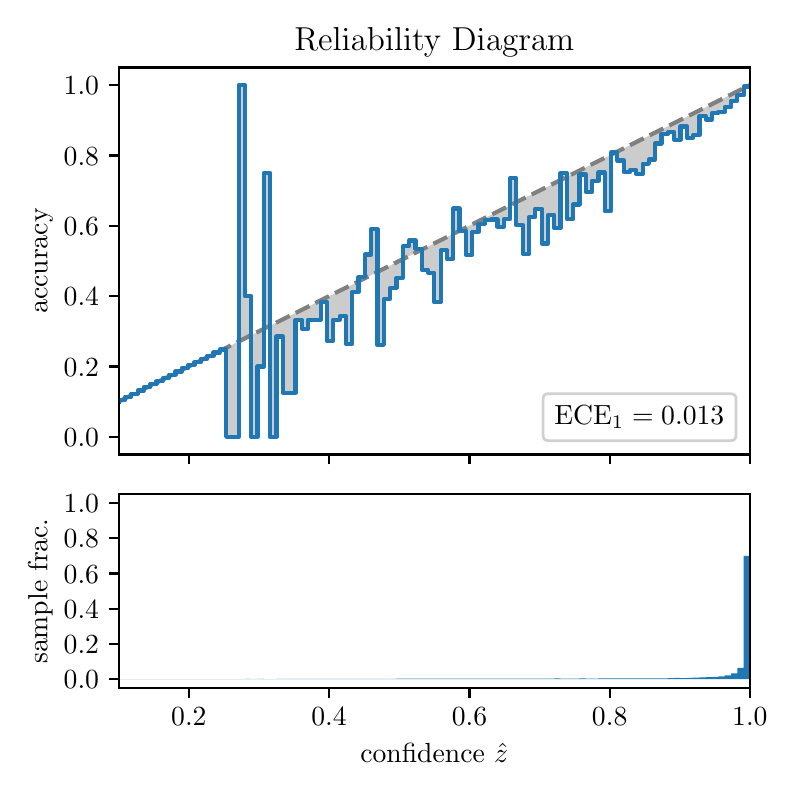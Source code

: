 \begingroup%
\makeatletter%
\begin{pgfpicture}%
\pgfpathrectangle{\pgfpointorigin}{\pgfqpoint{3.7in}{3.7in}}%
\pgfusepath{use as bounding box, clip}%
\begin{pgfscope}%
\pgfsetbuttcap%
\pgfsetmiterjoin%
\definecolor{currentfill}{rgb}{1.0,1.0,1.0}%
\pgfsetfillcolor{currentfill}%
\pgfsetlinewidth{0.0pt}%
\definecolor{currentstroke}{rgb}{1.0,1.0,1.0}%
\pgfsetstrokecolor{currentstroke}%
\pgfsetdash{}{0pt}%
\pgfpathmoveto{\pgfqpoint{0.0in}{0.0in}}%
\pgfpathlineto{\pgfqpoint{3.7in}{0.0in}}%
\pgfpathlineto{\pgfqpoint{3.7in}{3.7in}}%
\pgfpathlineto{\pgfqpoint{0.0in}{3.7in}}%
\pgfpathclose%
\pgfusepath{fill}%
\end{pgfscope}%
\begin{pgfscope}%
\pgfsetbuttcap%
\pgfsetmiterjoin%
\definecolor{currentfill}{rgb}{1.0,1.0,1.0}%
\pgfsetfillcolor{currentfill}%
\pgfsetlinewidth{0.0pt}%
\definecolor{currentstroke}{rgb}{0.0,0.0,0.0}%
\pgfsetstrokecolor{currentstroke}%
\pgfsetstrokeopacity{0.0}%
\pgfsetdash{}{0pt}%
\pgfpathmoveto{\pgfqpoint{0.455in}{1.566in}}%
\pgfpathlineto{\pgfqpoint{3.611in}{1.566in}}%
\pgfpathlineto{\pgfqpoint{3.611in}{3.501in}}%
\pgfpathlineto{\pgfqpoint{0.455in}{3.501in}}%
\pgfpathclose%
\pgfusepath{fill}%
\end{pgfscope}%
\begin{pgfscope}%
\pgfpathrectangle{\pgfqpoint{0.455in}{1.566in}}{\pgfqpoint{3.156in}{1.935in}}%
\pgfusepath{clip}%
\pgfsetbuttcap%
\pgfsetroundjoin%
\definecolor{currentfill}{rgb}{0.0,0.0,0.0}%
\pgfsetfillcolor{currentfill}%
\pgfsetfillopacity{0.2}%
\pgfsetlinewidth{0.0pt}%
\definecolor{currentstroke}{rgb}{0.0,0.0,0.0}%
\pgfsetstrokecolor{currentstroke}%
\pgfsetdash{}{0pt}%
\pgfpathmoveto{\pgfqpoint{0.458in}{1.838in}}%
\pgfpathlineto{\pgfqpoint{0.458in}{1.831in}}%
\pgfpathlineto{\pgfqpoint{0.461in}{1.833in}}%
\pgfpathlineto{\pgfqpoint{0.465in}{1.834in}}%
\pgfpathlineto{\pgfqpoint{0.468in}{1.836in}}%
\pgfpathlineto{\pgfqpoint{0.471in}{1.838in}}%
\pgfpathlineto{\pgfqpoint{0.474in}{1.839in}}%
\pgfpathlineto{\pgfqpoint{0.477in}{1.841in}}%
\pgfpathlineto{\pgfqpoint{0.48in}{1.842in}}%
\pgfpathlineto{\pgfqpoint{0.484in}{1.844in}}%
\pgfpathlineto{\pgfqpoint{0.487in}{1.845in}}%
\pgfpathlineto{\pgfqpoint{0.49in}{1.847in}}%
\pgfpathlineto{\pgfqpoint{0.493in}{1.849in}}%
\pgfpathlineto{\pgfqpoint{0.496in}{1.85in}}%
\pgfpathlineto{\pgfqpoint{0.499in}{1.852in}}%
\pgfpathlineto{\pgfqpoint{0.502in}{1.853in}}%
\pgfpathlineto{\pgfqpoint{0.506in}{1.855in}}%
\pgfpathlineto{\pgfqpoint{0.509in}{1.857in}}%
\pgfpathlineto{\pgfqpoint{0.512in}{1.858in}}%
\pgfpathlineto{\pgfqpoint{0.515in}{1.86in}}%
\pgfpathlineto{\pgfqpoint{0.518in}{1.861in}}%
\pgfpathlineto{\pgfqpoint{0.521in}{1.863in}}%
\pgfpathlineto{\pgfqpoint{0.525in}{1.864in}}%
\pgfpathlineto{\pgfqpoint{0.528in}{1.866in}}%
\pgfpathlineto{\pgfqpoint{0.531in}{1.868in}}%
\pgfpathlineto{\pgfqpoint{0.534in}{1.869in}}%
\pgfpathlineto{\pgfqpoint{0.537in}{1.871in}}%
\pgfpathlineto{\pgfqpoint{0.54in}{1.872in}}%
\pgfpathlineto{\pgfqpoint{0.544in}{1.874in}}%
\pgfpathlineto{\pgfqpoint{0.547in}{1.876in}}%
\pgfpathlineto{\pgfqpoint{0.55in}{1.877in}}%
\pgfpathlineto{\pgfqpoint{0.553in}{1.879in}}%
\pgfpathlineto{\pgfqpoint{0.556in}{1.88in}}%
\pgfpathlineto{\pgfqpoint{0.559in}{1.882in}}%
\pgfpathlineto{\pgfqpoint{0.563in}{1.883in}}%
\pgfpathlineto{\pgfqpoint{0.566in}{1.885in}}%
\pgfpathlineto{\pgfqpoint{0.569in}{1.887in}}%
\pgfpathlineto{\pgfqpoint{0.572in}{1.888in}}%
\pgfpathlineto{\pgfqpoint{0.575in}{1.89in}}%
\pgfpathlineto{\pgfqpoint{0.578in}{1.891in}}%
\pgfpathlineto{\pgfqpoint{0.581in}{1.893in}}%
\pgfpathlineto{\pgfqpoint{0.585in}{1.895in}}%
\pgfpathlineto{\pgfqpoint{0.588in}{1.896in}}%
\pgfpathlineto{\pgfqpoint{0.591in}{1.898in}}%
\pgfpathlineto{\pgfqpoint{0.594in}{1.899in}}%
\pgfpathlineto{\pgfqpoint{0.597in}{1.901in}}%
\pgfpathlineto{\pgfqpoint{0.6in}{1.903in}}%
\pgfpathlineto{\pgfqpoint{0.604in}{1.904in}}%
\pgfpathlineto{\pgfqpoint{0.607in}{1.906in}}%
\pgfpathlineto{\pgfqpoint{0.61in}{1.907in}}%
\pgfpathlineto{\pgfqpoint{0.613in}{1.909in}}%
\pgfpathlineto{\pgfqpoint{0.616in}{1.91in}}%
\pgfpathlineto{\pgfqpoint{0.619in}{1.912in}}%
\pgfpathlineto{\pgfqpoint{0.623in}{1.914in}}%
\pgfpathlineto{\pgfqpoint{0.626in}{1.915in}}%
\pgfpathlineto{\pgfqpoint{0.629in}{1.917in}}%
\pgfpathlineto{\pgfqpoint{0.632in}{1.918in}}%
\pgfpathlineto{\pgfqpoint{0.635in}{1.92in}}%
\pgfpathlineto{\pgfqpoint{0.638in}{1.922in}}%
\pgfpathlineto{\pgfqpoint{0.642in}{1.923in}}%
\pgfpathlineto{\pgfqpoint{0.645in}{1.925in}}%
\pgfpathlineto{\pgfqpoint{0.648in}{1.926in}}%
\pgfpathlineto{\pgfqpoint{0.651in}{1.928in}}%
\pgfpathlineto{\pgfqpoint{0.654in}{1.929in}}%
\pgfpathlineto{\pgfqpoint{0.657in}{1.931in}}%
\pgfpathlineto{\pgfqpoint{0.66in}{1.933in}}%
\pgfpathlineto{\pgfqpoint{0.664in}{1.934in}}%
\pgfpathlineto{\pgfqpoint{0.667in}{1.936in}}%
\pgfpathlineto{\pgfqpoint{0.67in}{1.937in}}%
\pgfpathlineto{\pgfqpoint{0.673in}{1.939in}}%
\pgfpathlineto{\pgfqpoint{0.676in}{1.941in}}%
\pgfpathlineto{\pgfqpoint{0.679in}{1.942in}}%
\pgfpathlineto{\pgfqpoint{0.683in}{1.944in}}%
\pgfpathlineto{\pgfqpoint{0.686in}{1.945in}}%
\pgfpathlineto{\pgfqpoint{0.689in}{1.947in}}%
\pgfpathlineto{\pgfqpoint{0.692in}{1.948in}}%
\pgfpathlineto{\pgfqpoint{0.695in}{1.95in}}%
\pgfpathlineto{\pgfqpoint{0.698in}{1.952in}}%
\pgfpathlineto{\pgfqpoint{0.702in}{1.953in}}%
\pgfpathlineto{\pgfqpoint{0.705in}{1.955in}}%
\pgfpathlineto{\pgfqpoint{0.708in}{1.956in}}%
\pgfpathlineto{\pgfqpoint{0.711in}{1.958in}}%
\pgfpathlineto{\pgfqpoint{0.714in}{1.96in}}%
\pgfpathlineto{\pgfqpoint{0.717in}{1.961in}}%
\pgfpathlineto{\pgfqpoint{0.72in}{1.963in}}%
\pgfpathlineto{\pgfqpoint{0.724in}{1.964in}}%
\pgfpathlineto{\pgfqpoint{0.727in}{1.966in}}%
\pgfpathlineto{\pgfqpoint{0.73in}{1.968in}}%
\pgfpathlineto{\pgfqpoint{0.733in}{1.969in}}%
\pgfpathlineto{\pgfqpoint{0.736in}{1.971in}}%
\pgfpathlineto{\pgfqpoint{0.739in}{1.972in}}%
\pgfpathlineto{\pgfqpoint{0.743in}{1.974in}}%
\pgfpathlineto{\pgfqpoint{0.746in}{1.975in}}%
\pgfpathlineto{\pgfqpoint{0.749in}{1.977in}}%
\pgfpathlineto{\pgfqpoint{0.752in}{1.979in}}%
\pgfpathlineto{\pgfqpoint{0.755in}{1.98in}}%
\pgfpathlineto{\pgfqpoint{0.758in}{1.982in}}%
\pgfpathlineto{\pgfqpoint{0.762in}{1.983in}}%
\pgfpathlineto{\pgfqpoint{0.765in}{1.985in}}%
\pgfpathlineto{\pgfqpoint{0.768in}{1.987in}}%
\pgfpathlineto{\pgfqpoint{0.771in}{1.988in}}%
\pgfpathlineto{\pgfqpoint{0.774in}{1.99in}}%
\pgfpathlineto{\pgfqpoint{0.777in}{1.991in}}%
\pgfpathlineto{\pgfqpoint{0.781in}{1.993in}}%
\pgfpathlineto{\pgfqpoint{0.784in}{1.994in}}%
\pgfpathlineto{\pgfqpoint{0.787in}{1.996in}}%
\pgfpathlineto{\pgfqpoint{0.79in}{1.998in}}%
\pgfpathlineto{\pgfqpoint{0.793in}{1.999in}}%
\pgfpathlineto{\pgfqpoint{0.796in}{2.001in}}%
\pgfpathlineto{\pgfqpoint{0.799in}{2.002in}}%
\pgfpathlineto{\pgfqpoint{0.803in}{2.004in}}%
\pgfpathlineto{\pgfqpoint{0.806in}{2.006in}}%
\pgfpathlineto{\pgfqpoint{0.809in}{2.007in}}%
\pgfpathlineto{\pgfqpoint{0.812in}{2.009in}}%
\pgfpathlineto{\pgfqpoint{0.815in}{2.01in}}%
\pgfpathlineto{\pgfqpoint{0.818in}{2.012in}}%
\pgfpathlineto{\pgfqpoint{0.822in}{2.013in}}%
\pgfpathlineto{\pgfqpoint{0.825in}{2.015in}}%
\pgfpathlineto{\pgfqpoint{0.828in}{2.017in}}%
\pgfpathlineto{\pgfqpoint{0.831in}{2.018in}}%
\pgfpathlineto{\pgfqpoint{0.834in}{2.02in}}%
\pgfpathlineto{\pgfqpoint{0.837in}{2.021in}}%
\pgfpathlineto{\pgfqpoint{0.841in}{2.023in}}%
\pgfpathlineto{\pgfqpoint{0.844in}{2.025in}}%
\pgfpathlineto{\pgfqpoint{0.847in}{2.026in}}%
\pgfpathlineto{\pgfqpoint{0.85in}{2.028in}}%
\pgfpathlineto{\pgfqpoint{0.853in}{2.029in}}%
\pgfpathlineto{\pgfqpoint{0.856in}{2.031in}}%
\pgfpathlineto{\pgfqpoint{0.86in}{2.032in}}%
\pgfpathlineto{\pgfqpoint{0.863in}{2.034in}}%
\pgfpathlineto{\pgfqpoint{0.866in}{2.036in}}%
\pgfpathlineto{\pgfqpoint{0.869in}{2.037in}}%
\pgfpathlineto{\pgfqpoint{0.872in}{2.039in}}%
\pgfpathlineto{\pgfqpoint{0.875in}{2.04in}}%
\pgfpathlineto{\pgfqpoint{0.878in}{2.042in}}%
\pgfpathlineto{\pgfqpoint{0.882in}{2.044in}}%
\pgfpathlineto{\pgfqpoint{0.885in}{2.045in}}%
\pgfpathlineto{\pgfqpoint{0.888in}{2.047in}}%
\pgfpathlineto{\pgfqpoint{0.891in}{2.048in}}%
\pgfpathlineto{\pgfqpoint{0.894in}{2.05in}}%
\pgfpathlineto{\pgfqpoint{0.897in}{2.052in}}%
\pgfpathlineto{\pgfqpoint{0.901in}{2.053in}}%
\pgfpathlineto{\pgfqpoint{0.904in}{2.055in}}%
\pgfpathlineto{\pgfqpoint{0.907in}{2.056in}}%
\pgfpathlineto{\pgfqpoint{0.91in}{2.058in}}%
\pgfpathlineto{\pgfqpoint{0.913in}{2.059in}}%
\pgfpathlineto{\pgfqpoint{0.916in}{2.061in}}%
\pgfpathlineto{\pgfqpoint{0.92in}{2.063in}}%
\pgfpathlineto{\pgfqpoint{0.923in}{2.064in}}%
\pgfpathlineto{\pgfqpoint{0.926in}{2.066in}}%
\pgfpathlineto{\pgfqpoint{0.929in}{2.067in}}%
\pgfpathlineto{\pgfqpoint{0.932in}{2.069in}}%
\pgfpathlineto{\pgfqpoint{0.935in}{2.071in}}%
\pgfpathlineto{\pgfqpoint{0.938in}{2.072in}}%
\pgfpathlineto{\pgfqpoint{0.942in}{2.074in}}%
\pgfpathlineto{\pgfqpoint{0.945in}{2.075in}}%
\pgfpathlineto{\pgfqpoint{0.948in}{2.077in}}%
\pgfpathlineto{\pgfqpoint{0.951in}{2.078in}}%
\pgfpathlineto{\pgfqpoint{0.954in}{2.08in}}%
\pgfpathlineto{\pgfqpoint{0.957in}{2.082in}}%
\pgfpathlineto{\pgfqpoint{0.961in}{2.083in}}%
\pgfpathlineto{\pgfqpoint{0.964in}{2.085in}}%
\pgfpathlineto{\pgfqpoint{0.967in}{2.086in}}%
\pgfpathlineto{\pgfqpoint{0.97in}{2.088in}}%
\pgfpathlineto{\pgfqpoint{0.973in}{2.09in}}%
\pgfpathlineto{\pgfqpoint{0.976in}{2.091in}}%
\pgfpathlineto{\pgfqpoint{0.98in}{2.093in}}%
\pgfpathlineto{\pgfqpoint{0.983in}{2.094in}}%
\pgfpathlineto{\pgfqpoint{0.986in}{2.096in}}%
\pgfpathlineto{\pgfqpoint{0.989in}{2.097in}}%
\pgfpathlineto{\pgfqpoint{0.992in}{2.099in}}%
\pgfpathlineto{\pgfqpoint{0.995in}{2.101in}}%
\pgfpathlineto{\pgfqpoint{0.999in}{2.102in}}%
\pgfpathlineto{\pgfqpoint{1.002in}{2.104in}}%
\pgfpathlineto{\pgfqpoint{1.005in}{2.105in}}%
\pgfpathlineto{\pgfqpoint{1.008in}{2.107in}}%
\pgfpathlineto{\pgfqpoint{1.011in}{2.109in}}%
\pgfpathlineto{\pgfqpoint{1.014in}{2.11in}}%
\pgfpathlineto{\pgfqpoint{1.017in}{2.112in}}%
\pgfpathlineto{\pgfqpoint{1.021in}{2.113in}}%
\pgfpathlineto{\pgfqpoint{1.024in}{2.115in}}%
\pgfpathlineto{\pgfqpoint{1.027in}{2.116in}}%
\pgfpathlineto{\pgfqpoint{1.03in}{2.118in}}%
\pgfpathlineto{\pgfqpoint{1.033in}{2.12in}}%
\pgfpathlineto{\pgfqpoint{1.036in}{2.121in}}%
\pgfpathlineto{\pgfqpoint{1.04in}{2.123in}}%
\pgfpathlineto{\pgfqpoint{1.043in}{2.124in}}%
\pgfpathlineto{\pgfqpoint{1.046in}{2.126in}}%
\pgfpathlineto{\pgfqpoint{1.049in}{2.128in}}%
\pgfpathlineto{\pgfqpoint{1.052in}{2.129in}}%
\pgfpathlineto{\pgfqpoint{1.055in}{2.131in}}%
\pgfpathlineto{\pgfqpoint{1.059in}{2.132in}}%
\pgfpathlineto{\pgfqpoint{1.062in}{2.134in}}%
\pgfpathlineto{\pgfqpoint{1.065in}{2.136in}}%
\pgfpathlineto{\pgfqpoint{1.068in}{2.137in}}%
\pgfpathlineto{\pgfqpoint{1.071in}{2.139in}}%
\pgfpathlineto{\pgfqpoint{1.074in}{2.14in}}%
\pgfpathlineto{\pgfqpoint{1.077in}{2.142in}}%
\pgfpathlineto{\pgfqpoint{1.081in}{2.143in}}%
\pgfpathlineto{\pgfqpoint{1.084in}{2.145in}}%
\pgfpathlineto{\pgfqpoint{1.087in}{2.147in}}%
\pgfpathlineto{\pgfqpoint{1.09in}{2.148in}}%
\pgfpathlineto{\pgfqpoint{1.093in}{2.15in}}%
\pgfpathlineto{\pgfqpoint{1.096in}{2.151in}}%
\pgfpathlineto{\pgfqpoint{1.1in}{2.153in}}%
\pgfpathlineto{\pgfqpoint{1.103in}{2.155in}}%
\pgfpathlineto{\pgfqpoint{1.106in}{2.156in}}%
\pgfpathlineto{\pgfqpoint{1.109in}{2.158in}}%
\pgfpathlineto{\pgfqpoint{1.112in}{2.159in}}%
\pgfpathlineto{\pgfqpoint{1.115in}{2.161in}}%
\pgfpathlineto{\pgfqpoint{1.119in}{2.162in}}%
\pgfpathlineto{\pgfqpoint{1.122in}{2.164in}}%
\pgfpathlineto{\pgfqpoint{1.125in}{2.166in}}%
\pgfpathlineto{\pgfqpoint{1.128in}{2.167in}}%
\pgfpathlineto{\pgfqpoint{1.131in}{2.169in}}%
\pgfpathlineto{\pgfqpoint{1.134in}{2.17in}}%
\pgfpathlineto{\pgfqpoint{1.138in}{2.172in}}%
\pgfpathlineto{\pgfqpoint{1.141in}{2.174in}}%
\pgfpathlineto{\pgfqpoint{1.144in}{2.175in}}%
\pgfpathlineto{\pgfqpoint{1.147in}{2.177in}}%
\pgfpathlineto{\pgfqpoint{1.15in}{2.178in}}%
\pgfpathlineto{\pgfqpoint{1.153in}{2.18in}}%
\pgfpathlineto{\pgfqpoint{1.156in}{2.181in}}%
\pgfpathlineto{\pgfqpoint{1.16in}{2.183in}}%
\pgfpathlineto{\pgfqpoint{1.163in}{2.185in}}%
\pgfpathlineto{\pgfqpoint{1.166in}{2.186in}}%
\pgfpathlineto{\pgfqpoint{1.169in}{2.188in}}%
\pgfpathlineto{\pgfqpoint{1.172in}{2.189in}}%
\pgfpathlineto{\pgfqpoint{1.175in}{2.191in}}%
\pgfpathlineto{\pgfqpoint{1.179in}{2.193in}}%
\pgfpathlineto{\pgfqpoint{1.182in}{2.194in}}%
\pgfpathlineto{\pgfqpoint{1.185in}{2.196in}}%
\pgfpathlineto{\pgfqpoint{1.188in}{2.197in}}%
\pgfpathlineto{\pgfqpoint{1.191in}{2.199in}}%
\pgfpathlineto{\pgfqpoint{1.194in}{2.2in}}%
\pgfpathlineto{\pgfqpoint{1.198in}{2.202in}}%
\pgfpathlineto{\pgfqpoint{1.201in}{2.204in}}%
\pgfpathlineto{\pgfqpoint{1.204in}{2.205in}}%
\pgfpathlineto{\pgfqpoint{1.207in}{2.207in}}%
\pgfpathlineto{\pgfqpoint{1.21in}{2.208in}}%
\pgfpathlineto{\pgfqpoint{1.213in}{2.21in}}%
\pgfpathlineto{\pgfqpoint{1.217in}{2.212in}}%
\pgfpathlineto{\pgfqpoint{1.22in}{2.213in}}%
\pgfpathlineto{\pgfqpoint{1.223in}{2.215in}}%
\pgfpathlineto{\pgfqpoint{1.226in}{2.216in}}%
\pgfpathlineto{\pgfqpoint{1.229in}{2.218in}}%
\pgfpathlineto{\pgfqpoint{1.232in}{2.22in}}%
\pgfpathlineto{\pgfqpoint{1.235in}{2.221in}}%
\pgfpathlineto{\pgfqpoint{1.239in}{2.223in}}%
\pgfpathlineto{\pgfqpoint{1.242in}{2.224in}}%
\pgfpathlineto{\pgfqpoint{1.245in}{2.226in}}%
\pgfpathlineto{\pgfqpoint{1.248in}{2.227in}}%
\pgfpathlineto{\pgfqpoint{1.251in}{2.229in}}%
\pgfpathlineto{\pgfqpoint{1.254in}{2.231in}}%
\pgfpathlineto{\pgfqpoint{1.258in}{2.232in}}%
\pgfpathlineto{\pgfqpoint{1.261in}{2.234in}}%
\pgfpathlineto{\pgfqpoint{1.264in}{2.235in}}%
\pgfpathlineto{\pgfqpoint{1.267in}{2.237in}}%
\pgfpathlineto{\pgfqpoint{1.27in}{2.239in}}%
\pgfpathlineto{\pgfqpoint{1.273in}{2.24in}}%
\pgfpathlineto{\pgfqpoint{1.277in}{2.242in}}%
\pgfpathlineto{\pgfqpoint{1.28in}{2.243in}}%
\pgfpathlineto{\pgfqpoint{1.283in}{2.245in}}%
\pgfpathlineto{\pgfqpoint{1.286in}{2.246in}}%
\pgfpathlineto{\pgfqpoint{1.289in}{2.248in}}%
\pgfpathlineto{\pgfqpoint{1.292in}{2.25in}}%
\pgfpathlineto{\pgfqpoint{1.295in}{2.251in}}%
\pgfpathlineto{\pgfqpoint{1.299in}{2.253in}}%
\pgfpathlineto{\pgfqpoint{1.302in}{2.254in}}%
\pgfpathlineto{\pgfqpoint{1.305in}{2.256in}}%
\pgfpathlineto{\pgfqpoint{1.308in}{2.258in}}%
\pgfpathlineto{\pgfqpoint{1.311in}{2.259in}}%
\pgfpathlineto{\pgfqpoint{1.314in}{2.261in}}%
\pgfpathlineto{\pgfqpoint{1.318in}{2.262in}}%
\pgfpathlineto{\pgfqpoint{1.321in}{2.264in}}%
\pgfpathlineto{\pgfqpoint{1.324in}{2.265in}}%
\pgfpathlineto{\pgfqpoint{1.327in}{2.267in}}%
\pgfpathlineto{\pgfqpoint{1.33in}{2.269in}}%
\pgfpathlineto{\pgfqpoint{1.333in}{2.27in}}%
\pgfpathlineto{\pgfqpoint{1.337in}{2.272in}}%
\pgfpathlineto{\pgfqpoint{1.34in}{2.273in}}%
\pgfpathlineto{\pgfqpoint{1.343in}{2.275in}}%
\pgfpathlineto{\pgfqpoint{1.346in}{2.277in}}%
\pgfpathlineto{\pgfqpoint{1.349in}{2.278in}}%
\pgfpathlineto{\pgfqpoint{1.352in}{2.28in}}%
\pgfpathlineto{\pgfqpoint{1.356in}{2.281in}}%
\pgfpathlineto{\pgfqpoint{1.359in}{2.283in}}%
\pgfpathlineto{\pgfqpoint{1.362in}{2.285in}}%
\pgfpathlineto{\pgfqpoint{1.365in}{2.286in}}%
\pgfpathlineto{\pgfqpoint{1.368in}{2.288in}}%
\pgfpathlineto{\pgfqpoint{1.371in}{2.289in}}%
\pgfpathlineto{\pgfqpoint{1.374in}{2.291in}}%
\pgfpathlineto{\pgfqpoint{1.378in}{2.292in}}%
\pgfpathlineto{\pgfqpoint{1.381in}{2.294in}}%
\pgfpathlineto{\pgfqpoint{1.384in}{2.296in}}%
\pgfpathlineto{\pgfqpoint{1.387in}{2.297in}}%
\pgfpathlineto{\pgfqpoint{1.39in}{2.299in}}%
\pgfpathlineto{\pgfqpoint{1.393in}{2.3in}}%
\pgfpathlineto{\pgfqpoint{1.397in}{2.302in}}%
\pgfpathlineto{\pgfqpoint{1.4in}{2.304in}}%
\pgfpathlineto{\pgfqpoint{1.403in}{2.305in}}%
\pgfpathlineto{\pgfqpoint{1.406in}{2.307in}}%
\pgfpathlineto{\pgfqpoint{1.409in}{2.308in}}%
\pgfpathlineto{\pgfqpoint{1.412in}{2.31in}}%
\pgfpathlineto{\pgfqpoint{1.416in}{2.311in}}%
\pgfpathlineto{\pgfqpoint{1.419in}{2.313in}}%
\pgfpathlineto{\pgfqpoint{1.422in}{2.315in}}%
\pgfpathlineto{\pgfqpoint{1.425in}{2.316in}}%
\pgfpathlineto{\pgfqpoint{1.428in}{2.318in}}%
\pgfpathlineto{\pgfqpoint{1.431in}{2.319in}}%
\pgfpathlineto{\pgfqpoint{1.434in}{2.321in}}%
\pgfpathlineto{\pgfqpoint{1.438in}{2.323in}}%
\pgfpathlineto{\pgfqpoint{1.441in}{2.324in}}%
\pgfpathlineto{\pgfqpoint{1.444in}{2.326in}}%
\pgfpathlineto{\pgfqpoint{1.447in}{2.327in}}%
\pgfpathlineto{\pgfqpoint{1.45in}{2.329in}}%
\pgfpathlineto{\pgfqpoint{1.453in}{2.33in}}%
\pgfpathlineto{\pgfqpoint{1.457in}{2.332in}}%
\pgfpathlineto{\pgfqpoint{1.46in}{2.334in}}%
\pgfpathlineto{\pgfqpoint{1.463in}{2.335in}}%
\pgfpathlineto{\pgfqpoint{1.466in}{2.337in}}%
\pgfpathlineto{\pgfqpoint{1.469in}{2.338in}}%
\pgfpathlineto{\pgfqpoint{1.472in}{2.34in}}%
\pgfpathlineto{\pgfqpoint{1.476in}{2.342in}}%
\pgfpathlineto{\pgfqpoint{1.479in}{2.343in}}%
\pgfpathlineto{\pgfqpoint{1.482in}{2.345in}}%
\pgfpathlineto{\pgfqpoint{1.485in}{2.346in}}%
\pgfpathlineto{\pgfqpoint{1.488in}{2.348in}}%
\pgfpathlineto{\pgfqpoint{1.491in}{2.349in}}%
\pgfpathlineto{\pgfqpoint{1.495in}{2.351in}}%
\pgfpathlineto{\pgfqpoint{1.498in}{2.353in}}%
\pgfpathlineto{\pgfqpoint{1.501in}{2.354in}}%
\pgfpathlineto{\pgfqpoint{1.504in}{2.356in}}%
\pgfpathlineto{\pgfqpoint{1.507in}{2.357in}}%
\pgfpathlineto{\pgfqpoint{1.51in}{2.359in}}%
\pgfpathlineto{\pgfqpoint{1.513in}{2.361in}}%
\pgfpathlineto{\pgfqpoint{1.517in}{2.362in}}%
\pgfpathlineto{\pgfqpoint{1.52in}{2.364in}}%
\pgfpathlineto{\pgfqpoint{1.523in}{2.365in}}%
\pgfpathlineto{\pgfqpoint{1.526in}{2.367in}}%
\pgfpathlineto{\pgfqpoint{1.529in}{2.369in}}%
\pgfpathlineto{\pgfqpoint{1.532in}{2.37in}}%
\pgfpathlineto{\pgfqpoint{1.536in}{2.372in}}%
\pgfpathlineto{\pgfqpoint{1.539in}{2.373in}}%
\pgfpathlineto{\pgfqpoint{1.542in}{2.375in}}%
\pgfpathlineto{\pgfqpoint{1.545in}{2.376in}}%
\pgfpathlineto{\pgfqpoint{1.548in}{2.378in}}%
\pgfpathlineto{\pgfqpoint{1.551in}{2.38in}}%
\pgfpathlineto{\pgfqpoint{1.555in}{2.381in}}%
\pgfpathlineto{\pgfqpoint{1.558in}{2.383in}}%
\pgfpathlineto{\pgfqpoint{1.561in}{2.384in}}%
\pgfpathlineto{\pgfqpoint{1.564in}{2.386in}}%
\pgfpathlineto{\pgfqpoint{1.567in}{2.388in}}%
\pgfpathlineto{\pgfqpoint{1.57in}{2.389in}}%
\pgfpathlineto{\pgfqpoint{1.574in}{2.391in}}%
\pgfpathlineto{\pgfqpoint{1.577in}{2.392in}}%
\pgfpathlineto{\pgfqpoint{1.58in}{2.394in}}%
\pgfpathlineto{\pgfqpoint{1.583in}{2.395in}}%
\pgfpathlineto{\pgfqpoint{1.586in}{2.397in}}%
\pgfpathlineto{\pgfqpoint{1.589in}{2.399in}}%
\pgfpathlineto{\pgfqpoint{1.592in}{2.4in}}%
\pgfpathlineto{\pgfqpoint{1.596in}{2.402in}}%
\pgfpathlineto{\pgfqpoint{1.599in}{2.403in}}%
\pgfpathlineto{\pgfqpoint{1.602in}{2.405in}}%
\pgfpathlineto{\pgfqpoint{1.605in}{2.407in}}%
\pgfpathlineto{\pgfqpoint{1.608in}{2.408in}}%
\pgfpathlineto{\pgfqpoint{1.611in}{2.41in}}%
\pgfpathlineto{\pgfqpoint{1.615in}{2.411in}}%
\pgfpathlineto{\pgfqpoint{1.618in}{2.413in}}%
\pgfpathlineto{\pgfqpoint{1.621in}{2.414in}}%
\pgfpathlineto{\pgfqpoint{1.624in}{2.416in}}%
\pgfpathlineto{\pgfqpoint{1.627in}{2.418in}}%
\pgfpathlineto{\pgfqpoint{1.63in}{2.419in}}%
\pgfpathlineto{\pgfqpoint{1.634in}{2.421in}}%
\pgfpathlineto{\pgfqpoint{1.637in}{2.422in}}%
\pgfpathlineto{\pgfqpoint{1.64in}{2.424in}}%
\pgfpathlineto{\pgfqpoint{1.643in}{2.426in}}%
\pgfpathlineto{\pgfqpoint{1.646in}{2.427in}}%
\pgfpathlineto{\pgfqpoint{1.649in}{2.429in}}%
\pgfpathlineto{\pgfqpoint{1.652in}{2.43in}}%
\pgfpathlineto{\pgfqpoint{1.656in}{2.432in}}%
\pgfpathlineto{\pgfqpoint{1.659in}{2.433in}}%
\pgfpathlineto{\pgfqpoint{1.662in}{2.435in}}%
\pgfpathlineto{\pgfqpoint{1.665in}{2.437in}}%
\pgfpathlineto{\pgfqpoint{1.668in}{2.438in}}%
\pgfpathlineto{\pgfqpoint{1.671in}{2.44in}}%
\pgfpathlineto{\pgfqpoint{1.675in}{2.441in}}%
\pgfpathlineto{\pgfqpoint{1.678in}{2.443in}}%
\pgfpathlineto{\pgfqpoint{1.681in}{2.445in}}%
\pgfpathlineto{\pgfqpoint{1.684in}{2.446in}}%
\pgfpathlineto{\pgfqpoint{1.687in}{2.448in}}%
\pgfpathlineto{\pgfqpoint{1.69in}{2.449in}}%
\pgfpathlineto{\pgfqpoint{1.694in}{2.451in}}%
\pgfpathlineto{\pgfqpoint{1.697in}{2.453in}}%
\pgfpathlineto{\pgfqpoint{1.7in}{2.454in}}%
\pgfpathlineto{\pgfqpoint{1.703in}{2.456in}}%
\pgfpathlineto{\pgfqpoint{1.706in}{2.457in}}%
\pgfpathlineto{\pgfqpoint{1.709in}{2.459in}}%
\pgfpathlineto{\pgfqpoint{1.713in}{2.46in}}%
\pgfpathlineto{\pgfqpoint{1.716in}{2.462in}}%
\pgfpathlineto{\pgfqpoint{1.719in}{2.464in}}%
\pgfpathlineto{\pgfqpoint{1.722in}{2.465in}}%
\pgfpathlineto{\pgfqpoint{1.725in}{2.467in}}%
\pgfpathlineto{\pgfqpoint{1.728in}{2.468in}}%
\pgfpathlineto{\pgfqpoint{1.731in}{2.47in}}%
\pgfpathlineto{\pgfqpoint{1.735in}{2.472in}}%
\pgfpathlineto{\pgfqpoint{1.738in}{2.473in}}%
\pgfpathlineto{\pgfqpoint{1.741in}{2.475in}}%
\pgfpathlineto{\pgfqpoint{1.744in}{2.476in}}%
\pgfpathlineto{\pgfqpoint{1.747in}{2.478in}}%
\pgfpathlineto{\pgfqpoint{1.75in}{2.479in}}%
\pgfpathlineto{\pgfqpoint{1.754in}{2.481in}}%
\pgfpathlineto{\pgfqpoint{1.757in}{2.483in}}%
\pgfpathlineto{\pgfqpoint{1.76in}{2.484in}}%
\pgfpathlineto{\pgfqpoint{1.763in}{2.486in}}%
\pgfpathlineto{\pgfqpoint{1.766in}{2.487in}}%
\pgfpathlineto{\pgfqpoint{1.769in}{2.489in}}%
\pgfpathlineto{\pgfqpoint{1.773in}{2.491in}}%
\pgfpathlineto{\pgfqpoint{1.776in}{2.492in}}%
\pgfpathlineto{\pgfqpoint{1.779in}{2.494in}}%
\pgfpathlineto{\pgfqpoint{1.782in}{2.495in}}%
\pgfpathlineto{\pgfqpoint{1.785in}{2.497in}}%
\pgfpathlineto{\pgfqpoint{1.788in}{2.498in}}%
\pgfpathlineto{\pgfqpoint{1.791in}{2.5in}}%
\pgfpathlineto{\pgfqpoint{1.795in}{2.502in}}%
\pgfpathlineto{\pgfqpoint{1.798in}{2.503in}}%
\pgfpathlineto{\pgfqpoint{1.801in}{2.505in}}%
\pgfpathlineto{\pgfqpoint{1.804in}{2.506in}}%
\pgfpathlineto{\pgfqpoint{1.807in}{2.508in}}%
\pgfpathlineto{\pgfqpoint{1.81in}{2.51in}}%
\pgfpathlineto{\pgfqpoint{1.814in}{2.511in}}%
\pgfpathlineto{\pgfqpoint{1.817in}{2.513in}}%
\pgfpathlineto{\pgfqpoint{1.82in}{2.514in}}%
\pgfpathlineto{\pgfqpoint{1.823in}{2.516in}}%
\pgfpathlineto{\pgfqpoint{1.826in}{2.518in}}%
\pgfpathlineto{\pgfqpoint{1.829in}{2.519in}}%
\pgfpathlineto{\pgfqpoint{1.833in}{2.521in}}%
\pgfpathlineto{\pgfqpoint{1.836in}{2.522in}}%
\pgfpathlineto{\pgfqpoint{1.839in}{2.524in}}%
\pgfpathlineto{\pgfqpoint{1.842in}{2.525in}}%
\pgfpathlineto{\pgfqpoint{1.845in}{2.527in}}%
\pgfpathlineto{\pgfqpoint{1.848in}{2.529in}}%
\pgfpathlineto{\pgfqpoint{1.852in}{2.53in}}%
\pgfpathlineto{\pgfqpoint{1.855in}{2.532in}}%
\pgfpathlineto{\pgfqpoint{1.858in}{2.533in}}%
\pgfpathlineto{\pgfqpoint{1.861in}{2.535in}}%
\pgfpathlineto{\pgfqpoint{1.864in}{2.537in}}%
\pgfpathlineto{\pgfqpoint{1.867in}{2.538in}}%
\pgfpathlineto{\pgfqpoint{1.87in}{2.54in}}%
\pgfpathlineto{\pgfqpoint{1.874in}{2.541in}}%
\pgfpathlineto{\pgfqpoint{1.877in}{2.543in}}%
\pgfpathlineto{\pgfqpoint{1.88in}{2.544in}}%
\pgfpathlineto{\pgfqpoint{1.883in}{2.546in}}%
\pgfpathlineto{\pgfqpoint{1.886in}{2.548in}}%
\pgfpathlineto{\pgfqpoint{1.889in}{2.549in}}%
\pgfpathlineto{\pgfqpoint{1.893in}{2.551in}}%
\pgfpathlineto{\pgfqpoint{1.896in}{2.552in}}%
\pgfpathlineto{\pgfqpoint{1.899in}{2.554in}}%
\pgfpathlineto{\pgfqpoint{1.902in}{2.556in}}%
\pgfpathlineto{\pgfqpoint{1.905in}{2.557in}}%
\pgfpathlineto{\pgfqpoint{1.908in}{2.559in}}%
\pgfpathlineto{\pgfqpoint{1.912in}{2.56in}}%
\pgfpathlineto{\pgfqpoint{1.915in}{2.562in}}%
\pgfpathlineto{\pgfqpoint{1.918in}{2.563in}}%
\pgfpathlineto{\pgfqpoint{1.921in}{2.565in}}%
\pgfpathlineto{\pgfqpoint{1.924in}{2.567in}}%
\pgfpathlineto{\pgfqpoint{1.927in}{2.568in}}%
\pgfpathlineto{\pgfqpoint{1.931in}{2.57in}}%
\pgfpathlineto{\pgfqpoint{1.934in}{2.571in}}%
\pgfpathlineto{\pgfqpoint{1.937in}{2.573in}}%
\pgfpathlineto{\pgfqpoint{1.94in}{2.575in}}%
\pgfpathlineto{\pgfqpoint{1.943in}{2.576in}}%
\pgfpathlineto{\pgfqpoint{1.946in}{2.578in}}%
\pgfpathlineto{\pgfqpoint{1.949in}{2.579in}}%
\pgfpathlineto{\pgfqpoint{1.953in}{2.581in}}%
\pgfpathlineto{\pgfqpoint{1.956in}{2.582in}}%
\pgfpathlineto{\pgfqpoint{1.959in}{2.584in}}%
\pgfpathlineto{\pgfqpoint{1.962in}{2.586in}}%
\pgfpathlineto{\pgfqpoint{1.965in}{2.587in}}%
\pgfpathlineto{\pgfqpoint{1.968in}{2.589in}}%
\pgfpathlineto{\pgfqpoint{1.972in}{2.59in}}%
\pgfpathlineto{\pgfqpoint{1.975in}{2.592in}}%
\pgfpathlineto{\pgfqpoint{1.978in}{2.594in}}%
\pgfpathlineto{\pgfqpoint{1.981in}{2.595in}}%
\pgfpathlineto{\pgfqpoint{1.984in}{2.597in}}%
\pgfpathlineto{\pgfqpoint{1.987in}{2.598in}}%
\pgfpathlineto{\pgfqpoint{1.991in}{2.6in}}%
\pgfpathlineto{\pgfqpoint{1.994in}{2.602in}}%
\pgfpathlineto{\pgfqpoint{1.997in}{2.603in}}%
\pgfpathlineto{\pgfqpoint{2.0in}{2.605in}}%
\pgfpathlineto{\pgfqpoint{2.003in}{2.606in}}%
\pgfpathlineto{\pgfqpoint{2.006in}{2.608in}}%
\pgfpathlineto{\pgfqpoint{2.009in}{2.609in}}%
\pgfpathlineto{\pgfqpoint{2.013in}{2.611in}}%
\pgfpathlineto{\pgfqpoint{2.016in}{2.613in}}%
\pgfpathlineto{\pgfqpoint{2.019in}{2.614in}}%
\pgfpathlineto{\pgfqpoint{2.022in}{2.616in}}%
\pgfpathlineto{\pgfqpoint{2.025in}{2.617in}}%
\pgfpathlineto{\pgfqpoint{2.028in}{2.619in}}%
\pgfpathlineto{\pgfqpoint{2.032in}{2.621in}}%
\pgfpathlineto{\pgfqpoint{2.035in}{2.622in}}%
\pgfpathlineto{\pgfqpoint{2.038in}{2.624in}}%
\pgfpathlineto{\pgfqpoint{2.041in}{2.625in}}%
\pgfpathlineto{\pgfqpoint{2.044in}{2.627in}}%
\pgfpathlineto{\pgfqpoint{2.047in}{2.628in}}%
\pgfpathlineto{\pgfqpoint{2.051in}{2.63in}}%
\pgfpathlineto{\pgfqpoint{2.054in}{2.632in}}%
\pgfpathlineto{\pgfqpoint{2.057in}{2.633in}}%
\pgfpathlineto{\pgfqpoint{2.06in}{2.635in}}%
\pgfpathlineto{\pgfqpoint{2.063in}{2.636in}}%
\pgfpathlineto{\pgfqpoint{2.066in}{2.638in}}%
\pgfpathlineto{\pgfqpoint{2.07in}{2.64in}}%
\pgfpathlineto{\pgfqpoint{2.073in}{2.641in}}%
\pgfpathlineto{\pgfqpoint{2.076in}{2.643in}}%
\pgfpathlineto{\pgfqpoint{2.079in}{2.644in}}%
\pgfpathlineto{\pgfqpoint{2.082in}{2.646in}}%
\pgfpathlineto{\pgfqpoint{2.085in}{2.647in}}%
\pgfpathlineto{\pgfqpoint{2.088in}{2.649in}}%
\pgfpathlineto{\pgfqpoint{2.092in}{2.651in}}%
\pgfpathlineto{\pgfqpoint{2.095in}{2.652in}}%
\pgfpathlineto{\pgfqpoint{2.098in}{2.654in}}%
\pgfpathlineto{\pgfqpoint{2.101in}{2.655in}}%
\pgfpathlineto{\pgfqpoint{2.104in}{2.657in}}%
\pgfpathlineto{\pgfqpoint{2.107in}{2.659in}}%
\pgfpathlineto{\pgfqpoint{2.111in}{2.66in}}%
\pgfpathlineto{\pgfqpoint{2.114in}{2.662in}}%
\pgfpathlineto{\pgfqpoint{2.117in}{2.663in}}%
\pgfpathlineto{\pgfqpoint{2.12in}{2.665in}}%
\pgfpathlineto{\pgfqpoint{2.123in}{2.666in}}%
\pgfpathlineto{\pgfqpoint{2.126in}{2.668in}}%
\pgfpathlineto{\pgfqpoint{2.13in}{2.67in}}%
\pgfpathlineto{\pgfqpoint{2.133in}{2.671in}}%
\pgfpathlineto{\pgfqpoint{2.136in}{2.673in}}%
\pgfpathlineto{\pgfqpoint{2.139in}{2.674in}}%
\pgfpathlineto{\pgfqpoint{2.142in}{2.676in}}%
\pgfpathlineto{\pgfqpoint{2.145in}{2.678in}}%
\pgfpathlineto{\pgfqpoint{2.149in}{2.679in}}%
\pgfpathlineto{\pgfqpoint{2.152in}{2.681in}}%
\pgfpathlineto{\pgfqpoint{2.155in}{2.682in}}%
\pgfpathlineto{\pgfqpoint{2.158in}{2.684in}}%
\pgfpathlineto{\pgfqpoint{2.161in}{2.686in}}%
\pgfpathlineto{\pgfqpoint{2.164in}{2.687in}}%
\pgfpathlineto{\pgfqpoint{2.167in}{2.689in}}%
\pgfpathlineto{\pgfqpoint{2.171in}{2.69in}}%
\pgfpathlineto{\pgfqpoint{2.174in}{2.692in}}%
\pgfpathlineto{\pgfqpoint{2.177in}{2.693in}}%
\pgfpathlineto{\pgfqpoint{2.18in}{2.695in}}%
\pgfpathlineto{\pgfqpoint{2.183in}{2.697in}}%
\pgfpathlineto{\pgfqpoint{2.186in}{2.698in}}%
\pgfpathlineto{\pgfqpoint{2.19in}{2.7in}}%
\pgfpathlineto{\pgfqpoint{2.193in}{2.701in}}%
\pgfpathlineto{\pgfqpoint{2.196in}{2.703in}}%
\pgfpathlineto{\pgfqpoint{2.199in}{2.705in}}%
\pgfpathlineto{\pgfqpoint{2.202in}{2.706in}}%
\pgfpathlineto{\pgfqpoint{2.205in}{2.708in}}%
\pgfpathlineto{\pgfqpoint{2.209in}{2.709in}}%
\pgfpathlineto{\pgfqpoint{2.212in}{2.711in}}%
\pgfpathlineto{\pgfqpoint{2.215in}{2.712in}}%
\pgfpathlineto{\pgfqpoint{2.218in}{2.714in}}%
\pgfpathlineto{\pgfqpoint{2.221in}{2.716in}}%
\pgfpathlineto{\pgfqpoint{2.224in}{2.717in}}%
\pgfpathlineto{\pgfqpoint{2.227in}{2.719in}}%
\pgfpathlineto{\pgfqpoint{2.231in}{2.72in}}%
\pgfpathlineto{\pgfqpoint{2.234in}{2.722in}}%
\pgfpathlineto{\pgfqpoint{2.237in}{2.724in}}%
\pgfpathlineto{\pgfqpoint{2.24in}{2.725in}}%
\pgfpathlineto{\pgfqpoint{2.243in}{2.727in}}%
\pgfpathlineto{\pgfqpoint{2.246in}{2.728in}}%
\pgfpathlineto{\pgfqpoint{2.25in}{2.73in}}%
\pgfpathlineto{\pgfqpoint{2.253in}{2.731in}}%
\pgfpathlineto{\pgfqpoint{2.256in}{2.733in}}%
\pgfpathlineto{\pgfqpoint{2.259in}{2.735in}}%
\pgfpathlineto{\pgfqpoint{2.262in}{2.736in}}%
\pgfpathlineto{\pgfqpoint{2.265in}{2.738in}}%
\pgfpathlineto{\pgfqpoint{2.269in}{2.739in}}%
\pgfpathlineto{\pgfqpoint{2.272in}{2.741in}}%
\pgfpathlineto{\pgfqpoint{2.275in}{2.743in}}%
\pgfpathlineto{\pgfqpoint{2.278in}{2.744in}}%
\pgfpathlineto{\pgfqpoint{2.281in}{2.746in}}%
\pgfpathlineto{\pgfqpoint{2.284in}{2.747in}}%
\pgfpathlineto{\pgfqpoint{2.288in}{2.749in}}%
\pgfpathlineto{\pgfqpoint{2.291in}{2.75in}}%
\pgfpathlineto{\pgfqpoint{2.294in}{2.752in}}%
\pgfpathlineto{\pgfqpoint{2.297in}{2.754in}}%
\pgfpathlineto{\pgfqpoint{2.3in}{2.755in}}%
\pgfpathlineto{\pgfqpoint{2.303in}{2.757in}}%
\pgfpathlineto{\pgfqpoint{2.306in}{2.758in}}%
\pgfpathlineto{\pgfqpoint{2.31in}{2.76in}}%
\pgfpathlineto{\pgfqpoint{2.313in}{2.762in}}%
\pgfpathlineto{\pgfqpoint{2.316in}{2.763in}}%
\pgfpathlineto{\pgfqpoint{2.319in}{2.765in}}%
\pgfpathlineto{\pgfqpoint{2.322in}{2.766in}}%
\pgfpathlineto{\pgfqpoint{2.325in}{2.768in}}%
\pgfpathlineto{\pgfqpoint{2.329in}{2.77in}}%
\pgfpathlineto{\pgfqpoint{2.332in}{2.771in}}%
\pgfpathlineto{\pgfqpoint{2.335in}{2.773in}}%
\pgfpathlineto{\pgfqpoint{2.338in}{2.774in}}%
\pgfpathlineto{\pgfqpoint{2.341in}{2.776in}}%
\pgfpathlineto{\pgfqpoint{2.344in}{2.777in}}%
\pgfpathlineto{\pgfqpoint{2.348in}{2.779in}}%
\pgfpathlineto{\pgfqpoint{2.351in}{2.781in}}%
\pgfpathlineto{\pgfqpoint{2.354in}{2.782in}}%
\pgfpathlineto{\pgfqpoint{2.357in}{2.784in}}%
\pgfpathlineto{\pgfqpoint{2.36in}{2.785in}}%
\pgfpathlineto{\pgfqpoint{2.363in}{2.787in}}%
\pgfpathlineto{\pgfqpoint{2.366in}{2.789in}}%
\pgfpathlineto{\pgfqpoint{2.37in}{2.79in}}%
\pgfpathlineto{\pgfqpoint{2.373in}{2.792in}}%
\pgfpathlineto{\pgfqpoint{2.376in}{2.793in}}%
\pgfpathlineto{\pgfqpoint{2.379in}{2.795in}}%
\pgfpathlineto{\pgfqpoint{2.382in}{2.796in}}%
\pgfpathlineto{\pgfqpoint{2.385in}{2.798in}}%
\pgfpathlineto{\pgfqpoint{2.389in}{2.8in}}%
\pgfpathlineto{\pgfqpoint{2.392in}{2.801in}}%
\pgfpathlineto{\pgfqpoint{2.395in}{2.803in}}%
\pgfpathlineto{\pgfqpoint{2.398in}{2.804in}}%
\pgfpathlineto{\pgfqpoint{2.401in}{2.806in}}%
\pgfpathlineto{\pgfqpoint{2.404in}{2.808in}}%
\pgfpathlineto{\pgfqpoint{2.408in}{2.809in}}%
\pgfpathlineto{\pgfqpoint{2.411in}{2.811in}}%
\pgfpathlineto{\pgfqpoint{2.414in}{2.812in}}%
\pgfpathlineto{\pgfqpoint{2.417in}{2.814in}}%
\pgfpathlineto{\pgfqpoint{2.42in}{2.815in}}%
\pgfpathlineto{\pgfqpoint{2.423in}{2.817in}}%
\pgfpathlineto{\pgfqpoint{2.427in}{2.819in}}%
\pgfpathlineto{\pgfqpoint{2.43in}{2.82in}}%
\pgfpathlineto{\pgfqpoint{2.433in}{2.822in}}%
\pgfpathlineto{\pgfqpoint{2.436in}{2.823in}}%
\pgfpathlineto{\pgfqpoint{2.439in}{2.825in}}%
\pgfpathlineto{\pgfqpoint{2.442in}{2.827in}}%
\pgfpathlineto{\pgfqpoint{2.445in}{2.828in}}%
\pgfpathlineto{\pgfqpoint{2.449in}{2.83in}}%
\pgfpathlineto{\pgfqpoint{2.452in}{2.831in}}%
\pgfpathlineto{\pgfqpoint{2.455in}{2.833in}}%
\pgfpathlineto{\pgfqpoint{2.458in}{2.835in}}%
\pgfpathlineto{\pgfqpoint{2.461in}{2.836in}}%
\pgfpathlineto{\pgfqpoint{2.464in}{2.838in}}%
\pgfpathlineto{\pgfqpoint{2.468in}{2.839in}}%
\pgfpathlineto{\pgfqpoint{2.471in}{2.841in}}%
\pgfpathlineto{\pgfqpoint{2.474in}{2.842in}}%
\pgfpathlineto{\pgfqpoint{2.477in}{2.844in}}%
\pgfpathlineto{\pgfqpoint{2.48in}{2.846in}}%
\pgfpathlineto{\pgfqpoint{2.483in}{2.847in}}%
\pgfpathlineto{\pgfqpoint{2.487in}{2.849in}}%
\pgfpathlineto{\pgfqpoint{2.49in}{2.85in}}%
\pgfpathlineto{\pgfqpoint{2.493in}{2.852in}}%
\pgfpathlineto{\pgfqpoint{2.496in}{2.854in}}%
\pgfpathlineto{\pgfqpoint{2.499in}{2.855in}}%
\pgfpathlineto{\pgfqpoint{2.502in}{2.857in}}%
\pgfpathlineto{\pgfqpoint{2.506in}{2.858in}}%
\pgfpathlineto{\pgfqpoint{2.509in}{2.86in}}%
\pgfpathlineto{\pgfqpoint{2.512in}{2.861in}}%
\pgfpathlineto{\pgfqpoint{2.515in}{2.863in}}%
\pgfpathlineto{\pgfqpoint{2.518in}{2.865in}}%
\pgfpathlineto{\pgfqpoint{2.521in}{2.866in}}%
\pgfpathlineto{\pgfqpoint{2.524in}{2.868in}}%
\pgfpathlineto{\pgfqpoint{2.528in}{2.869in}}%
\pgfpathlineto{\pgfqpoint{2.531in}{2.871in}}%
\pgfpathlineto{\pgfqpoint{2.534in}{2.873in}}%
\pgfpathlineto{\pgfqpoint{2.537in}{2.874in}}%
\pgfpathlineto{\pgfqpoint{2.54in}{2.876in}}%
\pgfpathlineto{\pgfqpoint{2.543in}{2.877in}}%
\pgfpathlineto{\pgfqpoint{2.547in}{2.879in}}%
\pgfpathlineto{\pgfqpoint{2.55in}{2.88in}}%
\pgfpathlineto{\pgfqpoint{2.553in}{2.882in}}%
\pgfpathlineto{\pgfqpoint{2.556in}{2.884in}}%
\pgfpathlineto{\pgfqpoint{2.559in}{2.885in}}%
\pgfpathlineto{\pgfqpoint{2.562in}{2.887in}}%
\pgfpathlineto{\pgfqpoint{2.566in}{2.888in}}%
\pgfpathlineto{\pgfqpoint{2.569in}{2.89in}}%
\pgfpathlineto{\pgfqpoint{2.572in}{2.892in}}%
\pgfpathlineto{\pgfqpoint{2.575in}{2.893in}}%
\pgfpathlineto{\pgfqpoint{2.578in}{2.895in}}%
\pgfpathlineto{\pgfqpoint{2.581in}{2.896in}}%
\pgfpathlineto{\pgfqpoint{2.584in}{2.898in}}%
\pgfpathlineto{\pgfqpoint{2.588in}{2.899in}}%
\pgfpathlineto{\pgfqpoint{2.591in}{2.901in}}%
\pgfpathlineto{\pgfqpoint{2.594in}{2.903in}}%
\pgfpathlineto{\pgfqpoint{2.597in}{2.904in}}%
\pgfpathlineto{\pgfqpoint{2.6in}{2.906in}}%
\pgfpathlineto{\pgfqpoint{2.603in}{2.907in}}%
\pgfpathlineto{\pgfqpoint{2.607in}{2.909in}}%
\pgfpathlineto{\pgfqpoint{2.61in}{2.911in}}%
\pgfpathlineto{\pgfqpoint{2.613in}{2.912in}}%
\pgfpathlineto{\pgfqpoint{2.616in}{2.914in}}%
\pgfpathlineto{\pgfqpoint{2.619in}{2.915in}}%
\pgfpathlineto{\pgfqpoint{2.622in}{2.917in}}%
\pgfpathlineto{\pgfqpoint{2.626in}{2.919in}}%
\pgfpathlineto{\pgfqpoint{2.629in}{2.92in}}%
\pgfpathlineto{\pgfqpoint{2.632in}{2.922in}}%
\pgfpathlineto{\pgfqpoint{2.635in}{2.923in}}%
\pgfpathlineto{\pgfqpoint{2.638in}{2.925in}}%
\pgfpathlineto{\pgfqpoint{2.641in}{2.926in}}%
\pgfpathlineto{\pgfqpoint{2.645in}{2.928in}}%
\pgfpathlineto{\pgfqpoint{2.648in}{2.93in}}%
\pgfpathlineto{\pgfqpoint{2.651in}{2.931in}}%
\pgfpathlineto{\pgfqpoint{2.654in}{2.933in}}%
\pgfpathlineto{\pgfqpoint{2.657in}{2.934in}}%
\pgfpathlineto{\pgfqpoint{2.66in}{2.936in}}%
\pgfpathlineto{\pgfqpoint{2.663in}{2.938in}}%
\pgfpathlineto{\pgfqpoint{2.667in}{2.939in}}%
\pgfpathlineto{\pgfqpoint{2.67in}{2.941in}}%
\pgfpathlineto{\pgfqpoint{2.673in}{2.942in}}%
\pgfpathlineto{\pgfqpoint{2.676in}{2.944in}}%
\pgfpathlineto{\pgfqpoint{2.679in}{2.945in}}%
\pgfpathlineto{\pgfqpoint{2.682in}{2.947in}}%
\pgfpathlineto{\pgfqpoint{2.686in}{2.949in}}%
\pgfpathlineto{\pgfqpoint{2.689in}{2.95in}}%
\pgfpathlineto{\pgfqpoint{2.692in}{2.952in}}%
\pgfpathlineto{\pgfqpoint{2.695in}{2.953in}}%
\pgfpathlineto{\pgfqpoint{2.698in}{2.955in}}%
\pgfpathlineto{\pgfqpoint{2.701in}{2.957in}}%
\pgfpathlineto{\pgfqpoint{2.705in}{2.958in}}%
\pgfpathlineto{\pgfqpoint{2.708in}{2.96in}}%
\pgfpathlineto{\pgfqpoint{2.711in}{2.961in}}%
\pgfpathlineto{\pgfqpoint{2.714in}{2.963in}}%
\pgfpathlineto{\pgfqpoint{2.717in}{2.964in}}%
\pgfpathlineto{\pgfqpoint{2.72in}{2.966in}}%
\pgfpathlineto{\pgfqpoint{2.723in}{2.968in}}%
\pgfpathlineto{\pgfqpoint{2.727in}{2.969in}}%
\pgfpathlineto{\pgfqpoint{2.73in}{2.971in}}%
\pgfpathlineto{\pgfqpoint{2.733in}{2.972in}}%
\pgfpathlineto{\pgfqpoint{2.736in}{2.974in}}%
\pgfpathlineto{\pgfqpoint{2.739in}{2.976in}}%
\pgfpathlineto{\pgfqpoint{2.742in}{2.977in}}%
\pgfpathlineto{\pgfqpoint{2.746in}{2.979in}}%
\pgfpathlineto{\pgfqpoint{2.749in}{2.98in}}%
\pgfpathlineto{\pgfqpoint{2.752in}{2.982in}}%
\pgfpathlineto{\pgfqpoint{2.755in}{2.983in}}%
\pgfpathlineto{\pgfqpoint{2.758in}{2.985in}}%
\pgfpathlineto{\pgfqpoint{2.761in}{2.987in}}%
\pgfpathlineto{\pgfqpoint{2.765in}{2.988in}}%
\pgfpathlineto{\pgfqpoint{2.768in}{2.99in}}%
\pgfpathlineto{\pgfqpoint{2.771in}{2.991in}}%
\pgfpathlineto{\pgfqpoint{2.774in}{2.993in}}%
\pgfpathlineto{\pgfqpoint{2.777in}{2.995in}}%
\pgfpathlineto{\pgfqpoint{2.78in}{2.996in}}%
\pgfpathlineto{\pgfqpoint{2.784in}{2.998in}}%
\pgfpathlineto{\pgfqpoint{2.787in}{2.999in}}%
\pgfpathlineto{\pgfqpoint{2.79in}{3.001in}}%
\pgfpathlineto{\pgfqpoint{2.793in}{3.003in}}%
\pgfpathlineto{\pgfqpoint{2.796in}{3.004in}}%
\pgfpathlineto{\pgfqpoint{2.799in}{3.006in}}%
\pgfpathlineto{\pgfqpoint{2.802in}{3.007in}}%
\pgfpathlineto{\pgfqpoint{2.806in}{3.009in}}%
\pgfpathlineto{\pgfqpoint{2.809in}{3.01in}}%
\pgfpathlineto{\pgfqpoint{2.812in}{3.012in}}%
\pgfpathlineto{\pgfqpoint{2.815in}{3.014in}}%
\pgfpathlineto{\pgfqpoint{2.818in}{3.015in}}%
\pgfpathlineto{\pgfqpoint{2.821in}{3.017in}}%
\pgfpathlineto{\pgfqpoint{2.825in}{3.018in}}%
\pgfpathlineto{\pgfqpoint{2.828in}{3.02in}}%
\pgfpathlineto{\pgfqpoint{2.831in}{3.022in}}%
\pgfpathlineto{\pgfqpoint{2.834in}{3.023in}}%
\pgfpathlineto{\pgfqpoint{2.837in}{3.025in}}%
\pgfpathlineto{\pgfqpoint{2.84in}{3.026in}}%
\pgfpathlineto{\pgfqpoint{2.844in}{3.028in}}%
\pgfpathlineto{\pgfqpoint{2.847in}{3.029in}}%
\pgfpathlineto{\pgfqpoint{2.85in}{3.031in}}%
\pgfpathlineto{\pgfqpoint{2.853in}{3.033in}}%
\pgfpathlineto{\pgfqpoint{2.856in}{3.034in}}%
\pgfpathlineto{\pgfqpoint{2.859in}{3.036in}}%
\pgfpathlineto{\pgfqpoint{2.863in}{3.037in}}%
\pgfpathlineto{\pgfqpoint{2.866in}{3.039in}}%
\pgfpathlineto{\pgfqpoint{2.869in}{3.041in}}%
\pgfpathlineto{\pgfqpoint{2.872in}{3.042in}}%
\pgfpathlineto{\pgfqpoint{2.875in}{3.044in}}%
\pgfpathlineto{\pgfqpoint{2.878in}{3.045in}}%
\pgfpathlineto{\pgfqpoint{2.881in}{3.047in}}%
\pgfpathlineto{\pgfqpoint{2.885in}{3.048in}}%
\pgfpathlineto{\pgfqpoint{2.888in}{3.05in}}%
\pgfpathlineto{\pgfqpoint{2.891in}{3.052in}}%
\pgfpathlineto{\pgfqpoint{2.894in}{3.053in}}%
\pgfpathlineto{\pgfqpoint{2.897in}{3.055in}}%
\pgfpathlineto{\pgfqpoint{2.9in}{3.056in}}%
\pgfpathlineto{\pgfqpoint{2.904in}{3.058in}}%
\pgfpathlineto{\pgfqpoint{2.907in}{3.06in}}%
\pgfpathlineto{\pgfqpoint{2.91in}{3.061in}}%
\pgfpathlineto{\pgfqpoint{2.913in}{3.063in}}%
\pgfpathlineto{\pgfqpoint{2.916in}{3.064in}}%
\pgfpathlineto{\pgfqpoint{2.919in}{3.066in}}%
\pgfpathlineto{\pgfqpoint{2.923in}{3.067in}}%
\pgfpathlineto{\pgfqpoint{2.926in}{3.069in}}%
\pgfpathlineto{\pgfqpoint{2.929in}{3.071in}}%
\pgfpathlineto{\pgfqpoint{2.932in}{3.072in}}%
\pgfpathlineto{\pgfqpoint{2.935in}{3.074in}}%
\pgfpathlineto{\pgfqpoint{2.938in}{3.075in}}%
\pgfpathlineto{\pgfqpoint{2.941in}{3.077in}}%
\pgfpathlineto{\pgfqpoint{2.945in}{3.079in}}%
\pgfpathlineto{\pgfqpoint{2.948in}{3.08in}}%
\pgfpathlineto{\pgfqpoint{2.951in}{3.082in}}%
\pgfpathlineto{\pgfqpoint{2.954in}{3.083in}}%
\pgfpathlineto{\pgfqpoint{2.957in}{3.085in}}%
\pgfpathlineto{\pgfqpoint{2.96in}{3.087in}}%
\pgfpathlineto{\pgfqpoint{2.964in}{3.088in}}%
\pgfpathlineto{\pgfqpoint{2.967in}{3.09in}}%
\pgfpathlineto{\pgfqpoint{2.97in}{3.091in}}%
\pgfpathlineto{\pgfqpoint{2.973in}{3.093in}}%
\pgfpathlineto{\pgfqpoint{2.976in}{3.094in}}%
\pgfpathlineto{\pgfqpoint{2.979in}{3.096in}}%
\pgfpathlineto{\pgfqpoint{2.983in}{3.098in}}%
\pgfpathlineto{\pgfqpoint{2.986in}{3.099in}}%
\pgfpathlineto{\pgfqpoint{2.989in}{3.101in}}%
\pgfpathlineto{\pgfqpoint{2.992in}{3.102in}}%
\pgfpathlineto{\pgfqpoint{2.995in}{3.104in}}%
\pgfpathlineto{\pgfqpoint{2.998in}{3.106in}}%
\pgfpathlineto{\pgfqpoint{3.002in}{3.107in}}%
\pgfpathlineto{\pgfqpoint{3.005in}{3.109in}}%
\pgfpathlineto{\pgfqpoint{3.008in}{3.11in}}%
\pgfpathlineto{\pgfqpoint{3.011in}{3.112in}}%
\pgfpathlineto{\pgfqpoint{3.014in}{3.113in}}%
\pgfpathlineto{\pgfqpoint{3.017in}{3.115in}}%
\pgfpathlineto{\pgfqpoint{3.02in}{3.117in}}%
\pgfpathlineto{\pgfqpoint{3.024in}{3.118in}}%
\pgfpathlineto{\pgfqpoint{3.027in}{3.12in}}%
\pgfpathlineto{\pgfqpoint{3.03in}{3.121in}}%
\pgfpathlineto{\pgfqpoint{3.033in}{3.123in}}%
\pgfpathlineto{\pgfqpoint{3.036in}{3.125in}}%
\pgfpathlineto{\pgfqpoint{3.039in}{3.126in}}%
\pgfpathlineto{\pgfqpoint{3.043in}{3.128in}}%
\pgfpathlineto{\pgfqpoint{3.046in}{3.129in}}%
\pgfpathlineto{\pgfqpoint{3.049in}{3.131in}}%
\pgfpathlineto{\pgfqpoint{3.052in}{3.132in}}%
\pgfpathlineto{\pgfqpoint{3.055in}{3.134in}}%
\pgfpathlineto{\pgfqpoint{3.058in}{3.136in}}%
\pgfpathlineto{\pgfqpoint{3.062in}{3.137in}}%
\pgfpathlineto{\pgfqpoint{3.065in}{3.139in}}%
\pgfpathlineto{\pgfqpoint{3.068in}{3.14in}}%
\pgfpathlineto{\pgfqpoint{3.071in}{3.142in}}%
\pgfpathlineto{\pgfqpoint{3.074in}{3.144in}}%
\pgfpathlineto{\pgfqpoint{3.077in}{3.145in}}%
\pgfpathlineto{\pgfqpoint{3.08in}{3.147in}}%
\pgfpathlineto{\pgfqpoint{3.084in}{3.148in}}%
\pgfpathlineto{\pgfqpoint{3.087in}{3.15in}}%
\pgfpathlineto{\pgfqpoint{3.09in}{3.152in}}%
\pgfpathlineto{\pgfqpoint{3.093in}{3.153in}}%
\pgfpathlineto{\pgfqpoint{3.096in}{3.155in}}%
\pgfpathlineto{\pgfqpoint{3.099in}{3.156in}}%
\pgfpathlineto{\pgfqpoint{3.103in}{3.158in}}%
\pgfpathlineto{\pgfqpoint{3.106in}{3.159in}}%
\pgfpathlineto{\pgfqpoint{3.109in}{3.161in}}%
\pgfpathlineto{\pgfqpoint{3.112in}{3.163in}}%
\pgfpathlineto{\pgfqpoint{3.115in}{3.164in}}%
\pgfpathlineto{\pgfqpoint{3.118in}{3.166in}}%
\pgfpathlineto{\pgfqpoint{3.122in}{3.167in}}%
\pgfpathlineto{\pgfqpoint{3.125in}{3.169in}}%
\pgfpathlineto{\pgfqpoint{3.128in}{3.171in}}%
\pgfpathlineto{\pgfqpoint{3.131in}{3.172in}}%
\pgfpathlineto{\pgfqpoint{3.134in}{3.174in}}%
\pgfpathlineto{\pgfqpoint{3.137in}{3.175in}}%
\pgfpathlineto{\pgfqpoint{3.141in}{3.177in}}%
\pgfpathlineto{\pgfqpoint{3.144in}{3.178in}}%
\pgfpathlineto{\pgfqpoint{3.147in}{3.18in}}%
\pgfpathlineto{\pgfqpoint{3.15in}{3.182in}}%
\pgfpathlineto{\pgfqpoint{3.153in}{3.183in}}%
\pgfpathlineto{\pgfqpoint{3.156in}{3.185in}}%
\pgfpathlineto{\pgfqpoint{3.159in}{3.186in}}%
\pgfpathlineto{\pgfqpoint{3.163in}{3.188in}}%
\pgfpathlineto{\pgfqpoint{3.166in}{3.19in}}%
\pgfpathlineto{\pgfqpoint{3.169in}{3.191in}}%
\pgfpathlineto{\pgfqpoint{3.172in}{3.193in}}%
\pgfpathlineto{\pgfqpoint{3.175in}{3.194in}}%
\pgfpathlineto{\pgfqpoint{3.178in}{3.196in}}%
\pgfpathlineto{\pgfqpoint{3.182in}{3.197in}}%
\pgfpathlineto{\pgfqpoint{3.185in}{3.199in}}%
\pgfpathlineto{\pgfqpoint{3.188in}{3.201in}}%
\pgfpathlineto{\pgfqpoint{3.191in}{3.202in}}%
\pgfpathlineto{\pgfqpoint{3.194in}{3.204in}}%
\pgfpathlineto{\pgfqpoint{3.197in}{3.205in}}%
\pgfpathlineto{\pgfqpoint{3.201in}{3.207in}}%
\pgfpathlineto{\pgfqpoint{3.204in}{3.209in}}%
\pgfpathlineto{\pgfqpoint{3.207in}{3.21in}}%
\pgfpathlineto{\pgfqpoint{3.21in}{3.212in}}%
\pgfpathlineto{\pgfqpoint{3.213in}{3.213in}}%
\pgfpathlineto{\pgfqpoint{3.216in}{3.215in}}%
\pgfpathlineto{\pgfqpoint{3.22in}{3.216in}}%
\pgfpathlineto{\pgfqpoint{3.223in}{3.218in}}%
\pgfpathlineto{\pgfqpoint{3.226in}{3.22in}}%
\pgfpathlineto{\pgfqpoint{3.229in}{3.221in}}%
\pgfpathlineto{\pgfqpoint{3.232in}{3.223in}}%
\pgfpathlineto{\pgfqpoint{3.235in}{3.224in}}%
\pgfpathlineto{\pgfqpoint{3.238in}{3.226in}}%
\pgfpathlineto{\pgfqpoint{3.242in}{3.228in}}%
\pgfpathlineto{\pgfqpoint{3.245in}{3.229in}}%
\pgfpathlineto{\pgfqpoint{3.248in}{3.231in}}%
\pgfpathlineto{\pgfqpoint{3.251in}{3.232in}}%
\pgfpathlineto{\pgfqpoint{3.254in}{3.234in}}%
\pgfpathlineto{\pgfqpoint{3.257in}{3.236in}}%
\pgfpathlineto{\pgfqpoint{3.261in}{3.237in}}%
\pgfpathlineto{\pgfqpoint{3.264in}{3.239in}}%
\pgfpathlineto{\pgfqpoint{3.267in}{3.24in}}%
\pgfpathlineto{\pgfqpoint{3.27in}{3.242in}}%
\pgfpathlineto{\pgfqpoint{3.273in}{3.243in}}%
\pgfpathlineto{\pgfqpoint{3.276in}{3.245in}}%
\pgfpathlineto{\pgfqpoint{3.28in}{3.247in}}%
\pgfpathlineto{\pgfqpoint{3.283in}{3.248in}}%
\pgfpathlineto{\pgfqpoint{3.286in}{3.25in}}%
\pgfpathlineto{\pgfqpoint{3.289in}{3.251in}}%
\pgfpathlineto{\pgfqpoint{3.292in}{3.253in}}%
\pgfpathlineto{\pgfqpoint{3.295in}{3.255in}}%
\pgfpathlineto{\pgfqpoint{3.298in}{3.256in}}%
\pgfpathlineto{\pgfqpoint{3.302in}{3.258in}}%
\pgfpathlineto{\pgfqpoint{3.305in}{3.259in}}%
\pgfpathlineto{\pgfqpoint{3.308in}{3.261in}}%
\pgfpathlineto{\pgfqpoint{3.311in}{3.262in}}%
\pgfpathlineto{\pgfqpoint{3.314in}{3.264in}}%
\pgfpathlineto{\pgfqpoint{3.317in}{3.266in}}%
\pgfpathlineto{\pgfqpoint{3.321in}{3.267in}}%
\pgfpathlineto{\pgfqpoint{3.324in}{3.269in}}%
\pgfpathlineto{\pgfqpoint{3.327in}{3.27in}}%
\pgfpathlineto{\pgfqpoint{3.33in}{3.272in}}%
\pgfpathlineto{\pgfqpoint{3.333in}{3.274in}}%
\pgfpathlineto{\pgfqpoint{3.336in}{3.275in}}%
\pgfpathlineto{\pgfqpoint{3.34in}{3.277in}}%
\pgfpathlineto{\pgfqpoint{3.343in}{3.278in}}%
\pgfpathlineto{\pgfqpoint{3.346in}{3.28in}}%
\pgfpathlineto{\pgfqpoint{3.349in}{3.281in}}%
\pgfpathlineto{\pgfqpoint{3.352in}{3.283in}}%
\pgfpathlineto{\pgfqpoint{3.355in}{3.285in}}%
\pgfpathlineto{\pgfqpoint{3.359in}{3.286in}}%
\pgfpathlineto{\pgfqpoint{3.362in}{3.288in}}%
\pgfpathlineto{\pgfqpoint{3.365in}{3.289in}}%
\pgfpathlineto{\pgfqpoint{3.368in}{3.291in}}%
\pgfpathlineto{\pgfqpoint{3.371in}{3.293in}}%
\pgfpathlineto{\pgfqpoint{3.374in}{3.294in}}%
\pgfpathlineto{\pgfqpoint{3.377in}{3.296in}}%
\pgfpathlineto{\pgfqpoint{3.381in}{3.297in}}%
\pgfpathlineto{\pgfqpoint{3.384in}{3.299in}}%
\pgfpathlineto{\pgfqpoint{3.387in}{3.3in}}%
\pgfpathlineto{\pgfqpoint{3.39in}{3.302in}}%
\pgfpathlineto{\pgfqpoint{3.393in}{3.304in}}%
\pgfpathlineto{\pgfqpoint{3.396in}{3.305in}}%
\pgfpathlineto{\pgfqpoint{3.4in}{3.307in}}%
\pgfpathlineto{\pgfqpoint{3.403in}{3.308in}}%
\pgfpathlineto{\pgfqpoint{3.406in}{3.31in}}%
\pgfpathlineto{\pgfqpoint{3.409in}{3.312in}}%
\pgfpathlineto{\pgfqpoint{3.412in}{3.313in}}%
\pgfpathlineto{\pgfqpoint{3.415in}{3.315in}}%
\pgfpathlineto{\pgfqpoint{3.419in}{3.316in}}%
\pgfpathlineto{\pgfqpoint{3.422in}{3.318in}}%
\pgfpathlineto{\pgfqpoint{3.425in}{3.32in}}%
\pgfpathlineto{\pgfqpoint{3.428in}{3.321in}}%
\pgfpathlineto{\pgfqpoint{3.431in}{3.323in}}%
\pgfpathlineto{\pgfqpoint{3.434in}{3.324in}}%
\pgfpathlineto{\pgfqpoint{3.438in}{3.326in}}%
\pgfpathlineto{\pgfqpoint{3.441in}{3.327in}}%
\pgfpathlineto{\pgfqpoint{3.444in}{3.329in}}%
\pgfpathlineto{\pgfqpoint{3.447in}{3.331in}}%
\pgfpathlineto{\pgfqpoint{3.45in}{3.332in}}%
\pgfpathlineto{\pgfqpoint{3.453in}{3.334in}}%
\pgfpathlineto{\pgfqpoint{3.456in}{3.335in}}%
\pgfpathlineto{\pgfqpoint{3.46in}{3.337in}}%
\pgfpathlineto{\pgfqpoint{3.463in}{3.339in}}%
\pgfpathlineto{\pgfqpoint{3.466in}{3.34in}}%
\pgfpathlineto{\pgfqpoint{3.469in}{3.342in}}%
\pgfpathlineto{\pgfqpoint{3.472in}{3.343in}}%
\pgfpathlineto{\pgfqpoint{3.475in}{3.345in}}%
\pgfpathlineto{\pgfqpoint{3.479in}{3.346in}}%
\pgfpathlineto{\pgfqpoint{3.482in}{3.348in}}%
\pgfpathlineto{\pgfqpoint{3.485in}{3.35in}}%
\pgfpathlineto{\pgfqpoint{3.488in}{3.351in}}%
\pgfpathlineto{\pgfqpoint{3.491in}{3.353in}}%
\pgfpathlineto{\pgfqpoint{3.494in}{3.354in}}%
\pgfpathlineto{\pgfqpoint{3.498in}{3.356in}}%
\pgfpathlineto{\pgfqpoint{3.501in}{3.358in}}%
\pgfpathlineto{\pgfqpoint{3.504in}{3.359in}}%
\pgfpathlineto{\pgfqpoint{3.507in}{3.361in}}%
\pgfpathlineto{\pgfqpoint{3.51in}{3.362in}}%
\pgfpathlineto{\pgfqpoint{3.513in}{3.364in}}%
\pgfpathlineto{\pgfqpoint{3.516in}{3.365in}}%
\pgfpathlineto{\pgfqpoint{3.52in}{3.367in}}%
\pgfpathlineto{\pgfqpoint{3.523in}{3.369in}}%
\pgfpathlineto{\pgfqpoint{3.526in}{3.37in}}%
\pgfpathlineto{\pgfqpoint{3.529in}{3.372in}}%
\pgfpathlineto{\pgfqpoint{3.532in}{3.373in}}%
\pgfpathlineto{\pgfqpoint{3.535in}{3.375in}}%
\pgfpathlineto{\pgfqpoint{3.539in}{3.377in}}%
\pgfpathlineto{\pgfqpoint{3.542in}{3.378in}}%
\pgfpathlineto{\pgfqpoint{3.545in}{3.38in}}%
\pgfpathlineto{\pgfqpoint{3.548in}{3.381in}}%
\pgfpathlineto{\pgfqpoint{3.551in}{3.383in}}%
\pgfpathlineto{\pgfqpoint{3.554in}{3.385in}}%
\pgfpathlineto{\pgfqpoint{3.558in}{3.386in}}%
\pgfpathlineto{\pgfqpoint{3.561in}{3.388in}}%
\pgfpathlineto{\pgfqpoint{3.564in}{3.389in}}%
\pgfpathlineto{\pgfqpoint{3.567in}{3.391in}}%
\pgfpathlineto{\pgfqpoint{3.57in}{3.392in}}%
\pgfpathlineto{\pgfqpoint{3.573in}{3.394in}}%
\pgfpathlineto{\pgfqpoint{3.577in}{3.396in}}%
\pgfpathlineto{\pgfqpoint{3.58in}{3.397in}}%
\pgfpathlineto{\pgfqpoint{3.583in}{3.399in}}%
\pgfpathlineto{\pgfqpoint{3.586in}{3.4in}}%
\pgfpathlineto{\pgfqpoint{3.589in}{3.402in}}%
\pgfpathlineto{\pgfqpoint{3.592in}{3.404in}}%
\pgfpathlineto{\pgfqpoint{3.595in}{3.405in}}%
\pgfpathlineto{\pgfqpoint{3.599in}{3.407in}}%
\pgfpathlineto{\pgfqpoint{3.602in}{3.408in}}%
\pgfpathlineto{\pgfqpoint{3.605in}{3.41in}}%
\pgfpathlineto{\pgfqpoint{3.608in}{3.411in}}%
\pgfpathlineto{\pgfqpoint{3.608in}{3.406in}}%
\pgfpathlineto{\pgfqpoint{3.608in}{3.406in}}%
\pgfpathlineto{\pgfqpoint{3.605in}{3.406in}}%
\pgfpathlineto{\pgfqpoint{3.602in}{3.406in}}%
\pgfpathlineto{\pgfqpoint{3.599in}{3.406in}}%
\pgfpathlineto{\pgfqpoint{3.595in}{3.406in}}%
\pgfpathlineto{\pgfqpoint{3.592in}{3.406in}}%
\pgfpathlineto{\pgfqpoint{3.589in}{3.406in}}%
\pgfpathlineto{\pgfqpoint{3.586in}{3.406in}}%
\pgfpathlineto{\pgfqpoint{3.583in}{3.406in}}%
\pgfpathlineto{\pgfqpoint{3.58in}{3.362in}}%
\pgfpathlineto{\pgfqpoint{3.577in}{3.362in}}%
\pgfpathlineto{\pgfqpoint{3.573in}{3.362in}}%
\pgfpathlineto{\pgfqpoint{3.57in}{3.362in}}%
\pgfpathlineto{\pgfqpoint{3.567in}{3.362in}}%
\pgfpathlineto{\pgfqpoint{3.564in}{3.362in}}%
\pgfpathlineto{\pgfqpoint{3.561in}{3.362in}}%
\pgfpathlineto{\pgfqpoint{3.558in}{3.362in}}%
\pgfpathlineto{\pgfqpoint{3.554in}{3.362in}}%
\pgfpathlineto{\pgfqpoint{3.551in}{3.362in}}%
\pgfpathlineto{\pgfqpoint{3.548in}{3.335in}}%
\pgfpathlineto{\pgfqpoint{3.545in}{3.335in}}%
\pgfpathlineto{\pgfqpoint{3.542in}{3.335in}}%
\pgfpathlineto{\pgfqpoint{3.539in}{3.335in}}%
\pgfpathlineto{\pgfqpoint{3.535in}{3.335in}}%
\pgfpathlineto{\pgfqpoint{3.532in}{3.335in}}%
\pgfpathlineto{\pgfqpoint{3.529in}{3.335in}}%
\pgfpathlineto{\pgfqpoint{3.526in}{3.335in}}%
\pgfpathlineto{\pgfqpoint{3.523in}{3.335in}}%
\pgfpathlineto{\pgfqpoint{3.52in}{3.335in}}%
\pgfpathlineto{\pgfqpoint{3.516in}{3.303in}}%
\pgfpathlineto{\pgfqpoint{3.513in}{3.303in}}%
\pgfpathlineto{\pgfqpoint{3.51in}{3.303in}}%
\pgfpathlineto{\pgfqpoint{3.507in}{3.303in}}%
\pgfpathlineto{\pgfqpoint{3.504in}{3.303in}}%
\pgfpathlineto{\pgfqpoint{3.501in}{3.303in}}%
\pgfpathlineto{\pgfqpoint{3.498in}{3.303in}}%
\pgfpathlineto{\pgfqpoint{3.494in}{3.303in}}%
\pgfpathlineto{\pgfqpoint{3.491in}{3.303in}}%
\pgfpathlineto{\pgfqpoint{3.488in}{3.303in}}%
\pgfpathlineto{\pgfqpoint{3.485in}{3.278in}}%
\pgfpathlineto{\pgfqpoint{3.482in}{3.278in}}%
\pgfpathlineto{\pgfqpoint{3.479in}{3.278in}}%
\pgfpathlineto{\pgfqpoint{3.475in}{3.278in}}%
\pgfpathlineto{\pgfqpoint{3.472in}{3.278in}}%
\pgfpathlineto{\pgfqpoint{3.469in}{3.278in}}%
\pgfpathlineto{\pgfqpoint{3.466in}{3.278in}}%
\pgfpathlineto{\pgfqpoint{3.463in}{3.278in}}%
\pgfpathlineto{\pgfqpoint{3.46in}{3.278in}}%
\pgfpathlineto{\pgfqpoint{3.456in}{3.278in}}%
\pgfpathlineto{\pgfqpoint{3.453in}{3.272in}}%
\pgfpathlineto{\pgfqpoint{3.45in}{3.272in}}%
\pgfpathlineto{\pgfqpoint{3.447in}{3.272in}}%
\pgfpathlineto{\pgfqpoint{3.444in}{3.272in}}%
\pgfpathlineto{\pgfqpoint{3.441in}{3.272in}}%
\pgfpathlineto{\pgfqpoint{3.438in}{3.272in}}%
\pgfpathlineto{\pgfqpoint{3.434in}{3.272in}}%
\pgfpathlineto{\pgfqpoint{3.431in}{3.272in}}%
\pgfpathlineto{\pgfqpoint{3.428in}{3.272in}}%
\pgfpathlineto{\pgfqpoint{3.425in}{3.272in}}%
\pgfpathlineto{\pgfqpoint{3.422in}{3.241in}}%
\pgfpathlineto{\pgfqpoint{3.419in}{3.241in}}%
\pgfpathlineto{\pgfqpoint{3.415in}{3.241in}}%
\pgfpathlineto{\pgfqpoint{3.412in}{3.241in}}%
\pgfpathlineto{\pgfqpoint{3.409in}{3.241in}}%
\pgfpathlineto{\pgfqpoint{3.406in}{3.241in}}%
\pgfpathlineto{\pgfqpoint{3.403in}{3.241in}}%
\pgfpathlineto{\pgfqpoint{3.4in}{3.241in}}%
\pgfpathlineto{\pgfqpoint{3.396in}{3.241in}}%
\pgfpathlineto{\pgfqpoint{3.393in}{3.241in}}%
\pgfpathlineto{\pgfqpoint{3.39in}{3.258in}}%
\pgfpathlineto{\pgfqpoint{3.387in}{3.258in}}%
\pgfpathlineto{\pgfqpoint{3.384in}{3.258in}}%
\pgfpathlineto{\pgfqpoint{3.381in}{3.258in}}%
\pgfpathlineto{\pgfqpoint{3.377in}{3.258in}}%
\pgfpathlineto{\pgfqpoint{3.374in}{3.258in}}%
\pgfpathlineto{\pgfqpoint{3.371in}{3.258in}}%
\pgfpathlineto{\pgfqpoint{3.368in}{3.258in}}%
\pgfpathlineto{\pgfqpoint{3.365in}{3.258in}}%
\pgfpathlineto{\pgfqpoint{3.362in}{3.258in}}%
\pgfpathlineto{\pgfqpoint{3.359in}{3.162in}}%
\pgfpathlineto{\pgfqpoint{3.355in}{3.162in}}%
\pgfpathlineto{\pgfqpoint{3.352in}{3.162in}}%
\pgfpathlineto{\pgfqpoint{3.349in}{3.162in}}%
\pgfpathlineto{\pgfqpoint{3.346in}{3.162in}}%
\pgfpathlineto{\pgfqpoint{3.343in}{3.162in}}%
\pgfpathlineto{\pgfqpoint{3.34in}{3.162in}}%
\pgfpathlineto{\pgfqpoint{3.336in}{3.162in}}%
\pgfpathlineto{\pgfqpoint{3.333in}{3.162in}}%
\pgfpathlineto{\pgfqpoint{3.33in}{3.162in}}%
\pgfpathlineto{\pgfqpoint{3.327in}{3.147in}}%
\pgfpathlineto{\pgfqpoint{3.324in}{3.147in}}%
\pgfpathlineto{\pgfqpoint{3.321in}{3.147in}}%
\pgfpathlineto{\pgfqpoint{3.317in}{3.147in}}%
\pgfpathlineto{\pgfqpoint{3.314in}{3.147in}}%
\pgfpathlineto{\pgfqpoint{3.311in}{3.147in}}%
\pgfpathlineto{\pgfqpoint{3.308in}{3.147in}}%
\pgfpathlineto{\pgfqpoint{3.305in}{3.147in}}%
\pgfpathlineto{\pgfqpoint{3.302in}{3.147in}}%
\pgfpathlineto{\pgfqpoint{3.298in}{3.147in}}%
\pgfpathlineto{\pgfqpoint{3.295in}{3.206in}}%
\pgfpathlineto{\pgfqpoint{3.292in}{3.206in}}%
\pgfpathlineto{\pgfqpoint{3.289in}{3.206in}}%
\pgfpathlineto{\pgfqpoint{3.286in}{3.206in}}%
\pgfpathlineto{\pgfqpoint{3.283in}{3.206in}}%
\pgfpathlineto{\pgfqpoint{3.28in}{3.206in}}%
\pgfpathlineto{\pgfqpoint{3.276in}{3.206in}}%
\pgfpathlineto{\pgfqpoint{3.273in}{3.206in}}%
\pgfpathlineto{\pgfqpoint{3.27in}{3.206in}}%
\pgfpathlineto{\pgfqpoint{3.267in}{3.206in}}%
\pgfpathlineto{\pgfqpoint{3.264in}{3.14in}}%
\pgfpathlineto{\pgfqpoint{3.261in}{3.14in}}%
\pgfpathlineto{\pgfqpoint{3.257in}{3.14in}}%
\pgfpathlineto{\pgfqpoint{3.254in}{3.14in}}%
\pgfpathlineto{\pgfqpoint{3.251in}{3.14in}}%
\pgfpathlineto{\pgfqpoint{3.248in}{3.14in}}%
\pgfpathlineto{\pgfqpoint{3.245in}{3.14in}}%
\pgfpathlineto{\pgfqpoint{3.242in}{3.14in}}%
\pgfpathlineto{\pgfqpoint{3.238in}{3.14in}}%
\pgfpathlineto{\pgfqpoint{3.235in}{3.14in}}%
\pgfpathlineto{\pgfqpoint{3.232in}{3.178in}}%
\pgfpathlineto{\pgfqpoint{3.229in}{3.178in}}%
\pgfpathlineto{\pgfqpoint{3.226in}{3.178in}}%
\pgfpathlineto{\pgfqpoint{3.223in}{3.178in}}%
\pgfpathlineto{\pgfqpoint{3.22in}{3.178in}}%
\pgfpathlineto{\pgfqpoint{3.216in}{3.178in}}%
\pgfpathlineto{\pgfqpoint{3.213in}{3.178in}}%
\pgfpathlineto{\pgfqpoint{3.21in}{3.178in}}%
\pgfpathlineto{\pgfqpoint{3.207in}{3.178in}}%
\pgfpathlineto{\pgfqpoint{3.204in}{3.178in}}%
\pgfpathlineto{\pgfqpoint{3.201in}{3.168in}}%
\pgfpathlineto{\pgfqpoint{3.197in}{3.168in}}%
\pgfpathlineto{\pgfqpoint{3.194in}{3.168in}}%
\pgfpathlineto{\pgfqpoint{3.191in}{3.168in}}%
\pgfpathlineto{\pgfqpoint{3.188in}{3.168in}}%
\pgfpathlineto{\pgfqpoint{3.185in}{3.168in}}%
\pgfpathlineto{\pgfqpoint{3.182in}{3.168in}}%
\pgfpathlineto{\pgfqpoint{3.178in}{3.168in}}%
\pgfpathlineto{\pgfqpoint{3.175in}{3.168in}}%
\pgfpathlineto{\pgfqpoint{3.172in}{3.168in}}%
\pgfpathlineto{\pgfqpoint{3.169in}{3.121in}}%
\pgfpathlineto{\pgfqpoint{3.166in}{3.121in}}%
\pgfpathlineto{\pgfqpoint{3.163in}{3.121in}}%
\pgfpathlineto{\pgfqpoint{3.159in}{3.121in}}%
\pgfpathlineto{\pgfqpoint{3.156in}{3.121in}}%
\pgfpathlineto{\pgfqpoint{3.153in}{3.121in}}%
\pgfpathlineto{\pgfqpoint{3.15in}{3.121in}}%
\pgfpathlineto{\pgfqpoint{3.147in}{3.121in}}%
\pgfpathlineto{\pgfqpoint{3.144in}{3.121in}}%
\pgfpathlineto{\pgfqpoint{3.141in}{3.121in}}%
\pgfpathlineto{\pgfqpoint{3.137in}{3.041in}}%
\pgfpathlineto{\pgfqpoint{3.134in}{3.041in}}%
\pgfpathlineto{\pgfqpoint{3.131in}{3.041in}}%
\pgfpathlineto{\pgfqpoint{3.128in}{3.041in}}%
\pgfpathlineto{\pgfqpoint{3.125in}{3.041in}}%
\pgfpathlineto{\pgfqpoint{3.122in}{3.041in}}%
\pgfpathlineto{\pgfqpoint{3.118in}{3.041in}}%
\pgfpathlineto{\pgfqpoint{3.115in}{3.041in}}%
\pgfpathlineto{\pgfqpoint{3.112in}{3.041in}}%
\pgfpathlineto{\pgfqpoint{3.109in}{3.041in}}%
\pgfpathlineto{\pgfqpoint{3.106in}{3.019in}}%
\pgfpathlineto{\pgfqpoint{3.103in}{3.019in}}%
\pgfpathlineto{\pgfqpoint{3.099in}{3.019in}}%
\pgfpathlineto{\pgfqpoint{3.096in}{3.019in}}%
\pgfpathlineto{\pgfqpoint{3.093in}{3.019in}}%
\pgfpathlineto{\pgfqpoint{3.09in}{3.019in}}%
\pgfpathlineto{\pgfqpoint{3.087in}{3.019in}}%
\pgfpathlineto{\pgfqpoint{3.084in}{3.019in}}%
\pgfpathlineto{\pgfqpoint{3.08in}{3.019in}}%
\pgfpathlineto{\pgfqpoint{3.077in}{3.019in}}%
\pgfpathlineto{\pgfqpoint{3.074in}{2.968in}}%
\pgfpathlineto{\pgfqpoint{3.071in}{2.968in}}%
\pgfpathlineto{\pgfqpoint{3.068in}{2.968in}}%
\pgfpathlineto{\pgfqpoint{3.065in}{2.968in}}%
\pgfpathlineto{\pgfqpoint{3.062in}{2.968in}}%
\pgfpathlineto{\pgfqpoint{3.058in}{2.968in}}%
\pgfpathlineto{\pgfqpoint{3.055in}{2.968in}}%
\pgfpathlineto{\pgfqpoint{3.052in}{2.968in}}%
\pgfpathlineto{\pgfqpoint{3.049in}{2.968in}}%
\pgfpathlineto{\pgfqpoint{3.046in}{2.968in}}%
\pgfpathlineto{\pgfqpoint{3.043in}{2.987in}}%
\pgfpathlineto{\pgfqpoint{3.039in}{2.987in}}%
\pgfpathlineto{\pgfqpoint{3.036in}{2.987in}}%
\pgfpathlineto{\pgfqpoint{3.033in}{2.987in}}%
\pgfpathlineto{\pgfqpoint{3.03in}{2.987in}}%
\pgfpathlineto{\pgfqpoint{3.027in}{2.987in}}%
\pgfpathlineto{\pgfqpoint{3.024in}{2.987in}}%
\pgfpathlineto{\pgfqpoint{3.02in}{2.987in}}%
\pgfpathlineto{\pgfqpoint{3.017in}{2.987in}}%
\pgfpathlineto{\pgfqpoint{3.014in}{2.987in}}%
\pgfpathlineto{\pgfqpoint{3.011in}{2.978in}}%
\pgfpathlineto{\pgfqpoint{3.008in}{2.978in}}%
\pgfpathlineto{\pgfqpoint{3.005in}{2.978in}}%
\pgfpathlineto{\pgfqpoint{3.002in}{2.978in}}%
\pgfpathlineto{\pgfqpoint{2.998in}{2.978in}}%
\pgfpathlineto{\pgfqpoint{2.995in}{2.978in}}%
\pgfpathlineto{\pgfqpoint{2.992in}{2.978in}}%
\pgfpathlineto{\pgfqpoint{2.989in}{2.978in}}%
\pgfpathlineto{\pgfqpoint{2.986in}{2.978in}}%
\pgfpathlineto{\pgfqpoint{2.983in}{2.978in}}%
\pgfpathlineto{\pgfqpoint{2.979in}{3.036in}}%
\pgfpathlineto{\pgfqpoint{2.976in}{3.036in}}%
\pgfpathlineto{\pgfqpoint{2.973in}{3.036in}}%
\pgfpathlineto{\pgfqpoint{2.97in}{3.036in}}%
\pgfpathlineto{\pgfqpoint{2.967in}{3.036in}}%
\pgfpathlineto{\pgfqpoint{2.964in}{3.036in}}%
\pgfpathlineto{\pgfqpoint{2.96in}{3.036in}}%
\pgfpathlineto{\pgfqpoint{2.957in}{3.036in}}%
\pgfpathlineto{\pgfqpoint{2.954in}{3.036in}}%
\pgfpathlineto{\pgfqpoint{2.951in}{3.036in}}%
\pgfpathlineto{\pgfqpoint{2.948in}{3.076in}}%
\pgfpathlineto{\pgfqpoint{2.945in}{3.076in}}%
\pgfpathlineto{\pgfqpoint{2.941in}{3.076in}}%
\pgfpathlineto{\pgfqpoint{2.938in}{3.076in}}%
\pgfpathlineto{\pgfqpoint{2.935in}{3.076in}}%
\pgfpathlineto{\pgfqpoint{2.932in}{3.076in}}%
\pgfpathlineto{\pgfqpoint{2.929in}{3.076in}}%
\pgfpathlineto{\pgfqpoint{2.926in}{3.076in}}%
\pgfpathlineto{\pgfqpoint{2.923in}{3.076in}}%
\pgfpathlineto{\pgfqpoint{2.919in}{3.076in}}%
\pgfpathlineto{\pgfqpoint{2.916in}{2.784in}}%
\pgfpathlineto{\pgfqpoint{2.913in}{2.784in}}%
\pgfpathlineto{\pgfqpoint{2.91in}{2.784in}}%
\pgfpathlineto{\pgfqpoint{2.907in}{2.784in}}%
\pgfpathlineto{\pgfqpoint{2.904in}{2.784in}}%
\pgfpathlineto{\pgfqpoint{2.9in}{2.784in}}%
\pgfpathlineto{\pgfqpoint{2.897in}{2.784in}}%
\pgfpathlineto{\pgfqpoint{2.894in}{2.784in}}%
\pgfpathlineto{\pgfqpoint{2.891in}{2.784in}}%
\pgfpathlineto{\pgfqpoint{2.888in}{2.784in}}%
\pgfpathlineto{\pgfqpoint{2.885in}{2.976in}}%
\pgfpathlineto{\pgfqpoint{2.881in}{2.976in}}%
\pgfpathlineto{\pgfqpoint{2.878in}{2.976in}}%
\pgfpathlineto{\pgfqpoint{2.875in}{2.976in}}%
\pgfpathlineto{\pgfqpoint{2.872in}{2.976in}}%
\pgfpathlineto{\pgfqpoint{2.869in}{2.976in}}%
\pgfpathlineto{\pgfqpoint{2.866in}{2.976in}}%
\pgfpathlineto{\pgfqpoint{2.863in}{2.976in}}%
\pgfpathlineto{\pgfqpoint{2.859in}{2.976in}}%
\pgfpathlineto{\pgfqpoint{2.856in}{2.976in}}%
\pgfpathlineto{\pgfqpoint{2.853in}{2.935in}}%
\pgfpathlineto{\pgfqpoint{2.85in}{2.935in}}%
\pgfpathlineto{\pgfqpoint{2.847in}{2.935in}}%
\pgfpathlineto{\pgfqpoint{2.844in}{2.935in}}%
\pgfpathlineto{\pgfqpoint{2.84in}{2.935in}}%
\pgfpathlineto{\pgfqpoint{2.837in}{2.935in}}%
\pgfpathlineto{\pgfqpoint{2.834in}{2.935in}}%
\pgfpathlineto{\pgfqpoint{2.831in}{2.935in}}%
\pgfpathlineto{\pgfqpoint{2.828in}{2.935in}}%
\pgfpathlineto{\pgfqpoint{2.825in}{2.935in}}%
\pgfpathlineto{\pgfqpoint{2.821in}{2.879in}}%
\pgfpathlineto{\pgfqpoint{2.818in}{2.879in}}%
\pgfpathlineto{\pgfqpoint{2.815in}{2.879in}}%
\pgfpathlineto{\pgfqpoint{2.812in}{2.879in}}%
\pgfpathlineto{\pgfqpoint{2.809in}{2.879in}}%
\pgfpathlineto{\pgfqpoint{2.806in}{2.879in}}%
\pgfpathlineto{\pgfqpoint{2.802in}{2.879in}}%
\pgfpathlineto{\pgfqpoint{2.799in}{2.879in}}%
\pgfpathlineto{\pgfqpoint{2.796in}{2.879in}}%
\pgfpathlineto{\pgfqpoint{2.793in}{2.879in}}%
\pgfpathlineto{\pgfqpoint{2.79in}{2.966in}}%
\pgfpathlineto{\pgfqpoint{2.787in}{2.966in}}%
\pgfpathlineto{\pgfqpoint{2.784in}{2.966in}}%
\pgfpathlineto{\pgfqpoint{2.78in}{2.966in}}%
\pgfpathlineto{\pgfqpoint{2.777in}{2.966in}}%
\pgfpathlineto{\pgfqpoint{2.774in}{2.966in}}%
\pgfpathlineto{\pgfqpoint{2.771in}{2.966in}}%
\pgfpathlineto{\pgfqpoint{2.768in}{2.966in}}%
\pgfpathlineto{\pgfqpoint{2.765in}{2.966in}}%
\pgfpathlineto{\pgfqpoint{2.761in}{2.966in}}%
\pgfpathlineto{\pgfqpoint{2.758in}{2.816in}}%
\pgfpathlineto{\pgfqpoint{2.755in}{2.816in}}%
\pgfpathlineto{\pgfqpoint{2.752in}{2.816in}}%
\pgfpathlineto{\pgfqpoint{2.749in}{2.816in}}%
\pgfpathlineto{\pgfqpoint{2.746in}{2.816in}}%
\pgfpathlineto{\pgfqpoint{2.742in}{2.816in}}%
\pgfpathlineto{\pgfqpoint{2.739in}{2.816in}}%
\pgfpathlineto{\pgfqpoint{2.736in}{2.816in}}%
\pgfpathlineto{\pgfqpoint{2.733in}{2.816in}}%
\pgfpathlineto{\pgfqpoint{2.73in}{2.816in}}%
\pgfpathlineto{\pgfqpoint{2.727in}{2.743in}}%
\pgfpathlineto{\pgfqpoint{2.723in}{2.743in}}%
\pgfpathlineto{\pgfqpoint{2.72in}{2.743in}}%
\pgfpathlineto{\pgfqpoint{2.717in}{2.743in}}%
\pgfpathlineto{\pgfqpoint{2.714in}{2.743in}}%
\pgfpathlineto{\pgfqpoint{2.711in}{2.743in}}%
\pgfpathlineto{\pgfqpoint{2.708in}{2.743in}}%
\pgfpathlineto{\pgfqpoint{2.705in}{2.743in}}%
\pgfpathlineto{\pgfqpoint{2.701in}{2.743in}}%
\pgfpathlineto{\pgfqpoint{2.698in}{2.743in}}%
\pgfpathlineto{\pgfqpoint{2.695in}{2.973in}}%
\pgfpathlineto{\pgfqpoint{2.692in}{2.973in}}%
\pgfpathlineto{\pgfqpoint{2.689in}{2.973in}}%
\pgfpathlineto{\pgfqpoint{2.686in}{2.973in}}%
\pgfpathlineto{\pgfqpoint{2.682in}{2.973in}}%
\pgfpathlineto{\pgfqpoint{2.679in}{2.973in}}%
\pgfpathlineto{\pgfqpoint{2.676in}{2.973in}}%
\pgfpathlineto{\pgfqpoint{2.673in}{2.973in}}%
\pgfpathlineto{\pgfqpoint{2.67in}{2.973in}}%
\pgfpathlineto{\pgfqpoint{2.667in}{2.973in}}%
\pgfpathlineto{\pgfqpoint{2.663in}{2.697in}}%
\pgfpathlineto{\pgfqpoint{2.66in}{2.697in}}%
\pgfpathlineto{\pgfqpoint{2.657in}{2.697in}}%
\pgfpathlineto{\pgfqpoint{2.654in}{2.697in}}%
\pgfpathlineto{\pgfqpoint{2.651in}{2.697in}}%
\pgfpathlineto{\pgfqpoint{2.648in}{2.697in}}%
\pgfpathlineto{\pgfqpoint{2.645in}{2.697in}}%
\pgfpathlineto{\pgfqpoint{2.641in}{2.697in}}%
\pgfpathlineto{\pgfqpoint{2.638in}{2.697in}}%
\pgfpathlineto{\pgfqpoint{2.635in}{2.697in}}%
\pgfpathlineto{\pgfqpoint{2.632in}{2.764in}}%
\pgfpathlineto{\pgfqpoint{2.629in}{2.764in}}%
\pgfpathlineto{\pgfqpoint{2.626in}{2.764in}}%
\pgfpathlineto{\pgfqpoint{2.622in}{2.764in}}%
\pgfpathlineto{\pgfqpoint{2.619in}{2.764in}}%
\pgfpathlineto{\pgfqpoint{2.616in}{2.764in}}%
\pgfpathlineto{\pgfqpoint{2.613in}{2.764in}}%
\pgfpathlineto{\pgfqpoint{2.61in}{2.764in}}%
\pgfpathlineto{\pgfqpoint{2.607in}{2.764in}}%
\pgfpathlineto{\pgfqpoint{2.603in}{2.764in}}%
\pgfpathlineto{\pgfqpoint{2.6in}{2.621in}}%
\pgfpathlineto{\pgfqpoint{2.597in}{2.621in}}%
\pgfpathlineto{\pgfqpoint{2.594in}{2.621in}}%
\pgfpathlineto{\pgfqpoint{2.591in}{2.621in}}%
\pgfpathlineto{\pgfqpoint{2.588in}{2.621in}}%
\pgfpathlineto{\pgfqpoint{2.584in}{2.621in}}%
\pgfpathlineto{\pgfqpoint{2.581in}{2.621in}}%
\pgfpathlineto{\pgfqpoint{2.578in}{2.621in}}%
\pgfpathlineto{\pgfqpoint{2.575in}{2.621in}}%
\pgfpathlineto{\pgfqpoint{2.572in}{2.621in}}%
\pgfpathlineto{\pgfqpoint{2.569in}{2.795in}}%
\pgfpathlineto{\pgfqpoint{2.566in}{2.795in}}%
\pgfpathlineto{\pgfqpoint{2.562in}{2.795in}}%
\pgfpathlineto{\pgfqpoint{2.559in}{2.795in}}%
\pgfpathlineto{\pgfqpoint{2.556in}{2.795in}}%
\pgfpathlineto{\pgfqpoint{2.553in}{2.795in}}%
\pgfpathlineto{\pgfqpoint{2.55in}{2.795in}}%
\pgfpathlineto{\pgfqpoint{2.547in}{2.795in}}%
\pgfpathlineto{\pgfqpoint{2.543in}{2.795in}}%
\pgfpathlineto{\pgfqpoint{2.54in}{2.795in}}%
\pgfpathlineto{\pgfqpoint{2.537in}{2.753in}}%
\pgfpathlineto{\pgfqpoint{2.534in}{2.753in}}%
\pgfpathlineto{\pgfqpoint{2.531in}{2.753in}}%
\pgfpathlineto{\pgfqpoint{2.528in}{2.753in}}%
\pgfpathlineto{\pgfqpoint{2.524in}{2.753in}}%
\pgfpathlineto{\pgfqpoint{2.521in}{2.753in}}%
\pgfpathlineto{\pgfqpoint{2.518in}{2.753in}}%
\pgfpathlineto{\pgfqpoint{2.515in}{2.753in}}%
\pgfpathlineto{\pgfqpoint{2.512in}{2.753in}}%
\pgfpathlineto{\pgfqpoint{2.509in}{2.753in}}%
\pgfpathlineto{\pgfqpoint{2.506in}{2.569in}}%
\pgfpathlineto{\pgfqpoint{2.502in}{2.569in}}%
\pgfpathlineto{\pgfqpoint{2.499in}{2.569in}}%
\pgfpathlineto{\pgfqpoint{2.496in}{2.569in}}%
\pgfpathlineto{\pgfqpoint{2.493in}{2.569in}}%
\pgfpathlineto{\pgfqpoint{2.49in}{2.569in}}%
\pgfpathlineto{\pgfqpoint{2.487in}{2.569in}}%
\pgfpathlineto{\pgfqpoint{2.483in}{2.569in}}%
\pgfpathlineto{\pgfqpoint{2.48in}{2.569in}}%
\pgfpathlineto{\pgfqpoint{2.477in}{2.569in}}%
\pgfpathlineto{\pgfqpoint{2.474in}{2.714in}}%
\pgfpathlineto{\pgfqpoint{2.471in}{2.714in}}%
\pgfpathlineto{\pgfqpoint{2.468in}{2.714in}}%
\pgfpathlineto{\pgfqpoint{2.464in}{2.714in}}%
\pgfpathlineto{\pgfqpoint{2.461in}{2.714in}}%
\pgfpathlineto{\pgfqpoint{2.458in}{2.714in}}%
\pgfpathlineto{\pgfqpoint{2.455in}{2.714in}}%
\pgfpathlineto{\pgfqpoint{2.452in}{2.714in}}%
\pgfpathlineto{\pgfqpoint{2.449in}{2.714in}}%
\pgfpathlineto{\pgfqpoint{2.445in}{2.714in}}%
\pgfpathlineto{\pgfqpoint{2.442in}{2.947in}}%
\pgfpathlineto{\pgfqpoint{2.439in}{2.947in}}%
\pgfpathlineto{\pgfqpoint{2.436in}{2.947in}}%
\pgfpathlineto{\pgfqpoint{2.433in}{2.947in}}%
\pgfpathlineto{\pgfqpoint{2.43in}{2.947in}}%
\pgfpathlineto{\pgfqpoint{2.427in}{2.947in}}%
\pgfpathlineto{\pgfqpoint{2.423in}{2.947in}}%
\pgfpathlineto{\pgfqpoint{2.42in}{2.947in}}%
\pgfpathlineto{\pgfqpoint{2.417in}{2.947in}}%
\pgfpathlineto{\pgfqpoint{2.414in}{2.947in}}%
\pgfpathlineto{\pgfqpoint{2.411in}{2.742in}}%
\pgfpathlineto{\pgfqpoint{2.408in}{2.742in}}%
\pgfpathlineto{\pgfqpoint{2.404in}{2.742in}}%
\pgfpathlineto{\pgfqpoint{2.401in}{2.742in}}%
\pgfpathlineto{\pgfqpoint{2.398in}{2.742in}}%
\pgfpathlineto{\pgfqpoint{2.395in}{2.742in}}%
\pgfpathlineto{\pgfqpoint{2.392in}{2.742in}}%
\pgfpathlineto{\pgfqpoint{2.389in}{2.742in}}%
\pgfpathlineto{\pgfqpoint{2.385in}{2.742in}}%
\pgfpathlineto{\pgfqpoint{2.382in}{2.742in}}%
\pgfpathlineto{\pgfqpoint{2.379in}{2.705in}}%
\pgfpathlineto{\pgfqpoint{2.376in}{2.705in}}%
\pgfpathlineto{\pgfqpoint{2.373in}{2.705in}}%
\pgfpathlineto{\pgfqpoint{2.37in}{2.705in}}%
\pgfpathlineto{\pgfqpoint{2.366in}{2.705in}}%
\pgfpathlineto{\pgfqpoint{2.363in}{2.705in}}%
\pgfpathlineto{\pgfqpoint{2.36in}{2.705in}}%
\pgfpathlineto{\pgfqpoint{2.357in}{2.705in}}%
\pgfpathlineto{\pgfqpoint{2.354in}{2.705in}}%
\pgfpathlineto{\pgfqpoint{2.351in}{2.705in}}%
\pgfpathlineto{\pgfqpoint{2.348in}{2.741in}}%
\pgfpathlineto{\pgfqpoint{2.344in}{2.741in}}%
\pgfpathlineto{\pgfqpoint{2.341in}{2.741in}}%
\pgfpathlineto{\pgfqpoint{2.338in}{2.741in}}%
\pgfpathlineto{\pgfqpoint{2.335in}{2.741in}}%
\pgfpathlineto{\pgfqpoint{2.332in}{2.741in}}%
\pgfpathlineto{\pgfqpoint{2.329in}{2.741in}}%
\pgfpathlineto{\pgfqpoint{2.325in}{2.741in}}%
\pgfpathlineto{\pgfqpoint{2.322in}{2.741in}}%
\pgfpathlineto{\pgfqpoint{2.319in}{2.741in}}%
\pgfpathlineto{\pgfqpoint{2.316in}{2.738in}}%
\pgfpathlineto{\pgfqpoint{2.313in}{2.738in}}%
\pgfpathlineto{\pgfqpoint{2.31in}{2.738in}}%
\pgfpathlineto{\pgfqpoint{2.306in}{2.738in}}%
\pgfpathlineto{\pgfqpoint{2.303in}{2.738in}}%
\pgfpathlineto{\pgfqpoint{2.3in}{2.738in}}%
\pgfpathlineto{\pgfqpoint{2.297in}{2.738in}}%
\pgfpathlineto{\pgfqpoint{2.294in}{2.738in}}%
\pgfpathlineto{\pgfqpoint{2.291in}{2.738in}}%
\pgfpathlineto{\pgfqpoint{2.288in}{2.738in}}%
\pgfpathlineto{\pgfqpoint{2.284in}{2.72in}}%
\pgfpathlineto{\pgfqpoint{2.281in}{2.72in}}%
\pgfpathlineto{\pgfqpoint{2.278in}{2.72in}}%
\pgfpathlineto{\pgfqpoint{2.275in}{2.72in}}%
\pgfpathlineto{\pgfqpoint{2.272in}{2.72in}}%
\pgfpathlineto{\pgfqpoint{2.269in}{2.72in}}%
\pgfpathlineto{\pgfqpoint{2.265in}{2.72in}}%
\pgfpathlineto{\pgfqpoint{2.262in}{2.72in}}%
\pgfpathlineto{\pgfqpoint{2.259in}{2.72in}}%
\pgfpathlineto{\pgfqpoint{2.256in}{2.72in}}%
\pgfpathlineto{\pgfqpoint{2.253in}{2.678in}}%
\pgfpathlineto{\pgfqpoint{2.25in}{2.678in}}%
\pgfpathlineto{\pgfqpoint{2.246in}{2.678in}}%
\pgfpathlineto{\pgfqpoint{2.243in}{2.678in}}%
\pgfpathlineto{\pgfqpoint{2.24in}{2.678in}}%
\pgfpathlineto{\pgfqpoint{2.237in}{2.678in}}%
\pgfpathlineto{\pgfqpoint{2.234in}{2.678in}}%
\pgfpathlineto{\pgfqpoint{2.231in}{2.678in}}%
\pgfpathlineto{\pgfqpoint{2.227in}{2.678in}}%
\pgfpathlineto{\pgfqpoint{2.224in}{2.678in}}%
\pgfpathlineto{\pgfqpoint{2.221in}{2.565in}}%
\pgfpathlineto{\pgfqpoint{2.218in}{2.565in}}%
\pgfpathlineto{\pgfqpoint{2.215in}{2.565in}}%
\pgfpathlineto{\pgfqpoint{2.212in}{2.565in}}%
\pgfpathlineto{\pgfqpoint{2.209in}{2.565in}}%
\pgfpathlineto{\pgfqpoint{2.205in}{2.565in}}%
\pgfpathlineto{\pgfqpoint{2.202in}{2.565in}}%
\pgfpathlineto{\pgfqpoint{2.199in}{2.565in}}%
\pgfpathlineto{\pgfqpoint{2.196in}{2.565in}}%
\pgfpathlineto{\pgfqpoint{2.193in}{2.565in}}%
\pgfpathlineto{\pgfqpoint{2.19in}{2.685in}}%
\pgfpathlineto{\pgfqpoint{2.186in}{2.685in}}%
\pgfpathlineto{\pgfqpoint{2.183in}{2.685in}}%
\pgfpathlineto{\pgfqpoint{2.18in}{2.685in}}%
\pgfpathlineto{\pgfqpoint{2.177in}{2.685in}}%
\pgfpathlineto{\pgfqpoint{2.174in}{2.685in}}%
\pgfpathlineto{\pgfqpoint{2.171in}{2.685in}}%
\pgfpathlineto{\pgfqpoint{2.167in}{2.685in}}%
\pgfpathlineto{\pgfqpoint{2.164in}{2.685in}}%
\pgfpathlineto{\pgfqpoint{2.161in}{2.685in}}%
\pgfpathlineto{\pgfqpoint{2.158in}{2.796in}}%
\pgfpathlineto{\pgfqpoint{2.155in}{2.796in}}%
\pgfpathlineto{\pgfqpoint{2.152in}{2.796in}}%
\pgfpathlineto{\pgfqpoint{2.149in}{2.796in}}%
\pgfpathlineto{\pgfqpoint{2.145in}{2.796in}}%
\pgfpathlineto{\pgfqpoint{2.142in}{2.796in}}%
\pgfpathlineto{\pgfqpoint{2.139in}{2.796in}}%
\pgfpathlineto{\pgfqpoint{2.136in}{2.796in}}%
\pgfpathlineto{\pgfqpoint{2.133in}{2.796in}}%
\pgfpathlineto{\pgfqpoint{2.13in}{2.796in}}%
\pgfpathlineto{\pgfqpoint{2.126in}{2.543in}}%
\pgfpathlineto{\pgfqpoint{2.123in}{2.543in}}%
\pgfpathlineto{\pgfqpoint{2.12in}{2.543in}}%
\pgfpathlineto{\pgfqpoint{2.117in}{2.543in}}%
\pgfpathlineto{\pgfqpoint{2.114in}{2.543in}}%
\pgfpathlineto{\pgfqpoint{2.111in}{2.543in}}%
\pgfpathlineto{\pgfqpoint{2.107in}{2.543in}}%
\pgfpathlineto{\pgfqpoint{2.104in}{2.543in}}%
\pgfpathlineto{\pgfqpoint{2.101in}{2.543in}}%
\pgfpathlineto{\pgfqpoint{2.098in}{2.543in}}%
\pgfpathlineto{\pgfqpoint{2.095in}{2.587in}}%
\pgfpathlineto{\pgfqpoint{2.092in}{2.587in}}%
\pgfpathlineto{\pgfqpoint{2.088in}{2.587in}}%
\pgfpathlineto{\pgfqpoint{2.085in}{2.587in}}%
\pgfpathlineto{\pgfqpoint{2.082in}{2.587in}}%
\pgfpathlineto{\pgfqpoint{2.079in}{2.587in}}%
\pgfpathlineto{\pgfqpoint{2.076in}{2.587in}}%
\pgfpathlineto{\pgfqpoint{2.073in}{2.587in}}%
\pgfpathlineto{\pgfqpoint{2.07in}{2.587in}}%
\pgfpathlineto{\pgfqpoint{2.066in}{2.587in}}%
\pgfpathlineto{\pgfqpoint{2.063in}{2.327in}}%
\pgfpathlineto{\pgfqpoint{2.06in}{2.327in}}%
\pgfpathlineto{\pgfqpoint{2.057in}{2.327in}}%
\pgfpathlineto{\pgfqpoint{2.054in}{2.327in}}%
\pgfpathlineto{\pgfqpoint{2.051in}{2.327in}}%
\pgfpathlineto{\pgfqpoint{2.047in}{2.327in}}%
\pgfpathlineto{\pgfqpoint{2.044in}{2.327in}}%
\pgfpathlineto{\pgfqpoint{2.041in}{2.327in}}%
\pgfpathlineto{\pgfqpoint{2.038in}{2.327in}}%
\pgfpathlineto{\pgfqpoint{2.035in}{2.327in}}%
\pgfpathlineto{\pgfqpoint{2.032in}{2.475in}}%
\pgfpathlineto{\pgfqpoint{2.028in}{2.475in}}%
\pgfpathlineto{\pgfqpoint{2.025in}{2.475in}}%
\pgfpathlineto{\pgfqpoint{2.022in}{2.475in}}%
\pgfpathlineto{\pgfqpoint{2.019in}{2.475in}}%
\pgfpathlineto{\pgfqpoint{2.016in}{2.475in}}%
\pgfpathlineto{\pgfqpoint{2.013in}{2.475in}}%
\pgfpathlineto{\pgfqpoint{2.009in}{2.475in}}%
\pgfpathlineto{\pgfqpoint{2.006in}{2.475in}}%
\pgfpathlineto{\pgfqpoint{2.003in}{2.475in}}%
\pgfpathlineto{\pgfqpoint{2.0in}{2.49in}}%
\pgfpathlineto{\pgfqpoint{1.997in}{2.49in}}%
\pgfpathlineto{\pgfqpoint{1.994in}{2.49in}}%
\pgfpathlineto{\pgfqpoint{1.991in}{2.49in}}%
\pgfpathlineto{\pgfqpoint{1.987in}{2.49in}}%
\pgfpathlineto{\pgfqpoint{1.984in}{2.49in}}%
\pgfpathlineto{\pgfqpoint{1.981in}{2.49in}}%
\pgfpathlineto{\pgfqpoint{1.978in}{2.49in}}%
\pgfpathlineto{\pgfqpoint{1.975in}{2.49in}}%
\pgfpathlineto{\pgfqpoint{1.972in}{2.49in}}%
\pgfpathlineto{\pgfqpoint{1.968in}{2.595in}}%
\pgfpathlineto{\pgfqpoint{1.965in}{2.595in}}%
\pgfpathlineto{\pgfqpoint{1.962in}{2.595in}}%
\pgfpathlineto{\pgfqpoint{1.959in}{2.595in}}%
\pgfpathlineto{\pgfqpoint{1.956in}{2.595in}}%
\pgfpathlineto{\pgfqpoint{1.953in}{2.595in}}%
\pgfpathlineto{\pgfqpoint{1.949in}{2.595in}}%
\pgfpathlineto{\pgfqpoint{1.946in}{2.595in}}%
\pgfpathlineto{\pgfqpoint{1.943in}{2.595in}}%
\pgfpathlineto{\pgfqpoint{1.94in}{2.595in}}%
\pgfpathlineto{\pgfqpoint{1.937in}{2.636in}}%
\pgfpathlineto{\pgfqpoint{1.934in}{2.636in}}%
\pgfpathlineto{\pgfqpoint{1.931in}{2.636in}}%
\pgfpathlineto{\pgfqpoint{1.927in}{2.636in}}%
\pgfpathlineto{\pgfqpoint{1.924in}{2.636in}}%
\pgfpathlineto{\pgfqpoint{1.921in}{2.636in}}%
\pgfpathlineto{\pgfqpoint{1.918in}{2.636in}}%
\pgfpathlineto{\pgfqpoint{1.915in}{2.636in}}%
\pgfpathlineto{\pgfqpoint{1.912in}{2.636in}}%
\pgfpathlineto{\pgfqpoint{1.908in}{2.636in}}%
\pgfpathlineto{\pgfqpoint{1.905in}{2.607in}}%
\pgfpathlineto{\pgfqpoint{1.902in}{2.607in}}%
\pgfpathlineto{\pgfqpoint{1.899in}{2.607in}}%
\pgfpathlineto{\pgfqpoint{1.896in}{2.607in}}%
\pgfpathlineto{\pgfqpoint{1.893in}{2.607in}}%
\pgfpathlineto{\pgfqpoint{1.889in}{2.607in}}%
\pgfpathlineto{\pgfqpoint{1.886in}{2.607in}}%
\pgfpathlineto{\pgfqpoint{1.883in}{2.607in}}%
\pgfpathlineto{\pgfqpoint{1.88in}{2.607in}}%
\pgfpathlineto{\pgfqpoint{1.877in}{2.607in}}%
\pgfpathlineto{\pgfqpoint{1.874in}{2.449in}}%
\pgfpathlineto{\pgfqpoint{1.87in}{2.449in}}%
\pgfpathlineto{\pgfqpoint{1.867in}{2.449in}}%
\pgfpathlineto{\pgfqpoint{1.864in}{2.449in}}%
\pgfpathlineto{\pgfqpoint{1.861in}{2.449in}}%
\pgfpathlineto{\pgfqpoint{1.858in}{2.449in}}%
\pgfpathlineto{\pgfqpoint{1.855in}{2.449in}}%
\pgfpathlineto{\pgfqpoint{1.852in}{2.449in}}%
\pgfpathlineto{\pgfqpoint{1.848in}{2.449in}}%
\pgfpathlineto{\pgfqpoint{1.845in}{2.449in}}%
\pgfpathlineto{\pgfqpoint{1.842in}{2.399in}}%
\pgfpathlineto{\pgfqpoint{1.839in}{2.399in}}%
\pgfpathlineto{\pgfqpoint{1.836in}{2.399in}}%
\pgfpathlineto{\pgfqpoint{1.833in}{2.399in}}%
\pgfpathlineto{\pgfqpoint{1.829in}{2.399in}}%
\pgfpathlineto{\pgfqpoint{1.826in}{2.399in}}%
\pgfpathlineto{\pgfqpoint{1.823in}{2.399in}}%
\pgfpathlineto{\pgfqpoint{1.82in}{2.399in}}%
\pgfpathlineto{\pgfqpoint{1.817in}{2.399in}}%
\pgfpathlineto{\pgfqpoint{1.814in}{2.399in}}%
\pgfpathlineto{\pgfqpoint{1.81in}{2.344in}}%
\pgfpathlineto{\pgfqpoint{1.807in}{2.344in}}%
\pgfpathlineto{\pgfqpoint{1.804in}{2.344in}}%
\pgfpathlineto{\pgfqpoint{1.801in}{2.344in}}%
\pgfpathlineto{\pgfqpoint{1.798in}{2.344in}}%
\pgfpathlineto{\pgfqpoint{1.795in}{2.344in}}%
\pgfpathlineto{\pgfqpoint{1.791in}{2.344in}}%
\pgfpathlineto{\pgfqpoint{1.788in}{2.344in}}%
\pgfpathlineto{\pgfqpoint{1.785in}{2.344in}}%
\pgfpathlineto{\pgfqpoint{1.782in}{2.344in}}%
\pgfpathlineto{\pgfqpoint{1.779in}{2.114in}}%
\pgfpathlineto{\pgfqpoint{1.776in}{2.114in}}%
\pgfpathlineto{\pgfqpoint{1.773in}{2.114in}}%
\pgfpathlineto{\pgfqpoint{1.769in}{2.114in}}%
\pgfpathlineto{\pgfqpoint{1.766in}{2.114in}}%
\pgfpathlineto{\pgfqpoint{1.763in}{2.114in}}%
\pgfpathlineto{\pgfqpoint{1.76in}{2.114in}}%
\pgfpathlineto{\pgfqpoint{1.757in}{2.114in}}%
\pgfpathlineto{\pgfqpoint{1.754in}{2.114in}}%
\pgfpathlineto{\pgfqpoint{1.75in}{2.114in}}%
\pgfpathlineto{\pgfqpoint{1.747in}{2.693in}}%
\pgfpathlineto{\pgfqpoint{1.744in}{2.693in}}%
\pgfpathlineto{\pgfqpoint{1.741in}{2.693in}}%
\pgfpathlineto{\pgfqpoint{1.738in}{2.693in}}%
\pgfpathlineto{\pgfqpoint{1.735in}{2.693in}}%
\pgfpathlineto{\pgfqpoint{1.731in}{2.693in}}%
\pgfpathlineto{\pgfqpoint{1.728in}{2.693in}}%
\pgfpathlineto{\pgfqpoint{1.725in}{2.693in}}%
\pgfpathlineto{\pgfqpoint{1.722in}{2.693in}}%
\pgfpathlineto{\pgfqpoint{1.719in}{2.693in}}%
\pgfpathlineto{\pgfqpoint{1.716in}{2.566in}}%
\pgfpathlineto{\pgfqpoint{1.713in}{2.566in}}%
\pgfpathlineto{\pgfqpoint{1.709in}{2.566in}}%
\pgfpathlineto{\pgfqpoint{1.706in}{2.566in}}%
\pgfpathlineto{\pgfqpoint{1.703in}{2.566in}}%
\pgfpathlineto{\pgfqpoint{1.7in}{2.566in}}%
\pgfpathlineto{\pgfqpoint{1.697in}{2.566in}}%
\pgfpathlineto{\pgfqpoint{1.694in}{2.566in}}%
\pgfpathlineto{\pgfqpoint{1.69in}{2.566in}}%
\pgfpathlineto{\pgfqpoint{1.687in}{2.566in}}%
\pgfpathlineto{\pgfqpoint{1.684in}{2.453in}}%
\pgfpathlineto{\pgfqpoint{1.681in}{2.453in}}%
\pgfpathlineto{\pgfqpoint{1.678in}{2.453in}}%
\pgfpathlineto{\pgfqpoint{1.675in}{2.453in}}%
\pgfpathlineto{\pgfqpoint{1.671in}{2.453in}}%
\pgfpathlineto{\pgfqpoint{1.668in}{2.453in}}%
\pgfpathlineto{\pgfqpoint{1.665in}{2.453in}}%
\pgfpathlineto{\pgfqpoint{1.662in}{2.453in}}%
\pgfpathlineto{\pgfqpoint{1.659in}{2.453in}}%
\pgfpathlineto{\pgfqpoint{1.656in}{2.453in}}%
\pgfpathlineto{\pgfqpoint{1.652in}{2.378in}}%
\pgfpathlineto{\pgfqpoint{1.649in}{2.378in}}%
\pgfpathlineto{\pgfqpoint{1.646in}{2.378in}}%
\pgfpathlineto{\pgfqpoint{1.643in}{2.378in}}%
\pgfpathlineto{\pgfqpoint{1.64in}{2.378in}}%
\pgfpathlineto{\pgfqpoint{1.637in}{2.378in}}%
\pgfpathlineto{\pgfqpoint{1.634in}{2.378in}}%
\pgfpathlineto{\pgfqpoint{1.63in}{2.378in}}%
\pgfpathlineto{\pgfqpoint{1.627in}{2.378in}}%
\pgfpathlineto{\pgfqpoint{1.624in}{2.378in}}%
\pgfpathlineto{\pgfqpoint{1.621in}{2.119in}}%
\pgfpathlineto{\pgfqpoint{1.618in}{2.119in}}%
\pgfpathlineto{\pgfqpoint{1.615in}{2.119in}}%
\pgfpathlineto{\pgfqpoint{1.611in}{2.119in}}%
\pgfpathlineto{\pgfqpoint{1.608in}{2.119in}}%
\pgfpathlineto{\pgfqpoint{1.605in}{2.119in}}%
\pgfpathlineto{\pgfqpoint{1.602in}{2.119in}}%
\pgfpathlineto{\pgfqpoint{1.599in}{2.119in}}%
\pgfpathlineto{\pgfqpoint{1.596in}{2.119in}}%
\pgfpathlineto{\pgfqpoint{1.592in}{2.119in}}%
\pgfpathlineto{\pgfqpoint{1.589in}{2.258in}}%
\pgfpathlineto{\pgfqpoint{1.586in}{2.258in}}%
\pgfpathlineto{\pgfqpoint{1.583in}{2.258in}}%
\pgfpathlineto{\pgfqpoint{1.58in}{2.258in}}%
\pgfpathlineto{\pgfqpoint{1.577in}{2.258in}}%
\pgfpathlineto{\pgfqpoint{1.574in}{2.258in}}%
\pgfpathlineto{\pgfqpoint{1.57in}{2.258in}}%
\pgfpathlineto{\pgfqpoint{1.567in}{2.258in}}%
\pgfpathlineto{\pgfqpoint{1.564in}{2.258in}}%
\pgfpathlineto{\pgfqpoint{1.561in}{2.258in}}%
\pgfpathlineto{\pgfqpoint{1.558in}{2.24in}}%
\pgfpathlineto{\pgfqpoint{1.555in}{2.24in}}%
\pgfpathlineto{\pgfqpoint{1.551in}{2.24in}}%
\pgfpathlineto{\pgfqpoint{1.548in}{2.24in}}%
\pgfpathlineto{\pgfqpoint{1.545in}{2.24in}}%
\pgfpathlineto{\pgfqpoint{1.542in}{2.24in}}%
\pgfpathlineto{\pgfqpoint{1.539in}{2.24in}}%
\pgfpathlineto{\pgfqpoint{1.536in}{2.24in}}%
\pgfpathlineto{\pgfqpoint{1.532in}{2.24in}}%
\pgfpathlineto{\pgfqpoint{1.529in}{2.24in}}%
\pgfpathlineto{\pgfqpoint{1.526in}{2.133in}}%
\pgfpathlineto{\pgfqpoint{1.523in}{2.133in}}%
\pgfpathlineto{\pgfqpoint{1.52in}{2.133in}}%
\pgfpathlineto{\pgfqpoint{1.517in}{2.133in}}%
\pgfpathlineto{\pgfqpoint{1.513in}{2.133in}}%
\pgfpathlineto{\pgfqpoint{1.51in}{2.133in}}%
\pgfpathlineto{\pgfqpoint{1.507in}{2.133in}}%
\pgfpathlineto{\pgfqpoint{1.504in}{2.133in}}%
\pgfpathlineto{\pgfqpoint{1.501in}{2.133in}}%
\pgfpathlineto{\pgfqpoint{1.498in}{2.133in}}%
\pgfpathlineto{\pgfqpoint{1.495in}{2.33in}}%
\pgfpathlineto{\pgfqpoint{1.491in}{2.33in}}%
\pgfpathlineto{\pgfqpoint{1.488in}{2.33in}}%
\pgfpathlineto{\pgfqpoint{1.485in}{2.33in}}%
\pgfpathlineto{\pgfqpoint{1.482in}{2.33in}}%
\pgfpathlineto{\pgfqpoint{1.479in}{2.33in}}%
\pgfpathlineto{\pgfqpoint{1.476in}{2.33in}}%
\pgfpathlineto{\pgfqpoint{1.472in}{2.33in}}%
\pgfpathlineto{\pgfqpoint{1.469in}{2.33in}}%
\pgfpathlineto{\pgfqpoint{1.466in}{2.33in}}%
\pgfpathlineto{\pgfqpoint{1.463in}{2.24in}}%
\pgfpathlineto{\pgfqpoint{1.46in}{2.24in}}%
\pgfpathlineto{\pgfqpoint{1.457in}{2.24in}}%
\pgfpathlineto{\pgfqpoint{1.453in}{2.24in}}%
\pgfpathlineto{\pgfqpoint{1.45in}{2.24in}}%
\pgfpathlineto{\pgfqpoint{1.447in}{2.24in}}%
\pgfpathlineto{\pgfqpoint{1.444in}{2.24in}}%
\pgfpathlineto{\pgfqpoint{1.441in}{2.24in}}%
\pgfpathlineto{\pgfqpoint{1.438in}{2.24in}}%
\pgfpathlineto{\pgfqpoint{1.434in}{2.24in}}%
\pgfpathlineto{\pgfqpoint{1.431in}{2.24in}}%
\pgfpathlineto{\pgfqpoint{1.428in}{2.24in}}%
\pgfpathlineto{\pgfqpoint{1.425in}{2.24in}}%
\pgfpathlineto{\pgfqpoint{1.422in}{2.24in}}%
\pgfpathlineto{\pgfqpoint{1.419in}{2.24in}}%
\pgfpathlineto{\pgfqpoint{1.416in}{2.24in}}%
\pgfpathlineto{\pgfqpoint{1.412in}{2.24in}}%
\pgfpathlineto{\pgfqpoint{1.409in}{2.24in}}%
\pgfpathlineto{\pgfqpoint{1.406in}{2.24in}}%
\pgfpathlineto{\pgfqpoint{1.403in}{2.24in}}%
\pgfpathlineto{\pgfqpoint{1.4in}{2.195in}}%
\pgfpathlineto{\pgfqpoint{1.397in}{2.195in}}%
\pgfpathlineto{\pgfqpoint{1.393in}{2.195in}}%
\pgfpathlineto{\pgfqpoint{1.39in}{2.195in}}%
\pgfpathlineto{\pgfqpoint{1.387in}{2.195in}}%
\pgfpathlineto{\pgfqpoint{1.384in}{2.195in}}%
\pgfpathlineto{\pgfqpoint{1.381in}{2.195in}}%
\pgfpathlineto{\pgfqpoint{1.378in}{2.195in}}%
\pgfpathlineto{\pgfqpoint{1.374in}{2.195in}}%
\pgfpathlineto{\pgfqpoint{1.371in}{2.195in}}%
\pgfpathlineto{\pgfqpoint{1.368in}{2.24in}}%
\pgfpathlineto{\pgfqpoint{1.365in}{2.24in}}%
\pgfpathlineto{\pgfqpoint{1.362in}{2.24in}}%
\pgfpathlineto{\pgfqpoint{1.359in}{2.24in}}%
\pgfpathlineto{\pgfqpoint{1.356in}{2.24in}}%
\pgfpathlineto{\pgfqpoint{1.352in}{2.24in}}%
\pgfpathlineto{\pgfqpoint{1.349in}{2.24in}}%
\pgfpathlineto{\pgfqpoint{1.346in}{2.24in}}%
\pgfpathlineto{\pgfqpoint{1.343in}{2.24in}}%
\pgfpathlineto{\pgfqpoint{1.34in}{2.24in}}%
\pgfpathlineto{\pgfqpoint{1.337in}{1.874in}}%
\pgfpathlineto{\pgfqpoint{1.333in}{1.874in}}%
\pgfpathlineto{\pgfqpoint{1.33in}{1.874in}}%
\pgfpathlineto{\pgfqpoint{1.327in}{1.874in}}%
\pgfpathlineto{\pgfqpoint{1.324in}{1.874in}}%
\pgfpathlineto{\pgfqpoint{1.321in}{1.874in}}%
\pgfpathlineto{\pgfqpoint{1.318in}{1.874in}}%
\pgfpathlineto{\pgfqpoint{1.314in}{1.874in}}%
\pgfpathlineto{\pgfqpoint{1.311in}{1.874in}}%
\pgfpathlineto{\pgfqpoint{1.308in}{1.874in}}%
\pgfpathlineto{\pgfqpoint{1.305in}{1.874in}}%
\pgfpathlineto{\pgfqpoint{1.302in}{1.874in}}%
\pgfpathlineto{\pgfqpoint{1.299in}{1.874in}}%
\pgfpathlineto{\pgfqpoint{1.295in}{1.874in}}%
\pgfpathlineto{\pgfqpoint{1.292in}{1.874in}}%
\pgfpathlineto{\pgfqpoint{1.289in}{1.874in}}%
\pgfpathlineto{\pgfqpoint{1.286in}{1.874in}}%
\pgfpathlineto{\pgfqpoint{1.283in}{1.874in}}%
\pgfpathlineto{\pgfqpoint{1.28in}{1.874in}}%
\pgfpathlineto{\pgfqpoint{1.277in}{1.874in}}%
\pgfpathlineto{\pgfqpoint{1.273in}{2.156in}}%
\pgfpathlineto{\pgfqpoint{1.27in}{2.156in}}%
\pgfpathlineto{\pgfqpoint{1.267in}{2.156in}}%
\pgfpathlineto{\pgfqpoint{1.264in}{2.156in}}%
\pgfpathlineto{\pgfqpoint{1.261in}{2.156in}}%
\pgfpathlineto{\pgfqpoint{1.258in}{2.156in}}%
\pgfpathlineto{\pgfqpoint{1.254in}{2.156in}}%
\pgfpathlineto{\pgfqpoint{1.251in}{2.156in}}%
\pgfpathlineto{\pgfqpoint{1.248in}{2.156in}}%
\pgfpathlineto{\pgfqpoint{1.245in}{2.156in}}%
\pgfpathlineto{\pgfqpoint{1.242in}{1.654in}}%
\pgfpathlineto{\pgfqpoint{1.239in}{1.654in}}%
\pgfpathlineto{\pgfqpoint{1.235in}{1.654in}}%
\pgfpathlineto{\pgfqpoint{1.232in}{1.654in}}%
\pgfpathlineto{\pgfqpoint{1.229in}{1.654in}}%
\pgfpathlineto{\pgfqpoint{1.226in}{1.654in}}%
\pgfpathlineto{\pgfqpoint{1.223in}{1.654in}}%
\pgfpathlineto{\pgfqpoint{1.22in}{1.654in}}%
\pgfpathlineto{\pgfqpoint{1.217in}{1.654in}}%
\pgfpathlineto{\pgfqpoint{1.213in}{1.654in}}%
\pgfpathlineto{\pgfqpoint{1.21in}{2.973in}}%
\pgfpathlineto{\pgfqpoint{1.207in}{2.973in}}%
\pgfpathlineto{\pgfqpoint{1.204in}{2.973in}}%
\pgfpathlineto{\pgfqpoint{1.201in}{2.973in}}%
\pgfpathlineto{\pgfqpoint{1.198in}{2.973in}}%
\pgfpathlineto{\pgfqpoint{1.194in}{2.973in}}%
\pgfpathlineto{\pgfqpoint{1.191in}{2.973in}}%
\pgfpathlineto{\pgfqpoint{1.188in}{2.973in}}%
\pgfpathlineto{\pgfqpoint{1.185in}{2.973in}}%
\pgfpathlineto{\pgfqpoint{1.182in}{2.973in}}%
\pgfpathlineto{\pgfqpoint{1.179in}{2.006in}}%
\pgfpathlineto{\pgfqpoint{1.175in}{2.006in}}%
\pgfpathlineto{\pgfqpoint{1.172in}{2.006in}}%
\pgfpathlineto{\pgfqpoint{1.169in}{2.006in}}%
\pgfpathlineto{\pgfqpoint{1.166in}{2.006in}}%
\pgfpathlineto{\pgfqpoint{1.163in}{2.006in}}%
\pgfpathlineto{\pgfqpoint{1.16in}{2.006in}}%
\pgfpathlineto{\pgfqpoint{1.156in}{2.006in}}%
\pgfpathlineto{\pgfqpoint{1.153in}{2.006in}}%
\pgfpathlineto{\pgfqpoint{1.15in}{2.006in}}%
\pgfpathlineto{\pgfqpoint{1.147in}{1.654in}}%
\pgfpathlineto{\pgfqpoint{1.144in}{1.654in}}%
\pgfpathlineto{\pgfqpoint{1.141in}{1.654in}}%
\pgfpathlineto{\pgfqpoint{1.138in}{1.654in}}%
\pgfpathlineto{\pgfqpoint{1.134in}{1.654in}}%
\pgfpathlineto{\pgfqpoint{1.131in}{1.654in}}%
\pgfpathlineto{\pgfqpoint{1.128in}{1.654in}}%
\pgfpathlineto{\pgfqpoint{1.125in}{1.654in}}%
\pgfpathlineto{\pgfqpoint{1.122in}{1.654in}}%
\pgfpathlineto{\pgfqpoint{1.119in}{1.654in}}%
\pgfpathlineto{\pgfqpoint{1.115in}{2.357in}}%
\pgfpathlineto{\pgfqpoint{1.112in}{2.357in}}%
\pgfpathlineto{\pgfqpoint{1.109in}{2.357in}}%
\pgfpathlineto{\pgfqpoint{1.106in}{2.357in}}%
\pgfpathlineto{\pgfqpoint{1.103in}{2.357in}}%
\pgfpathlineto{\pgfqpoint{1.1in}{2.357in}}%
\pgfpathlineto{\pgfqpoint{1.096in}{2.357in}}%
\pgfpathlineto{\pgfqpoint{1.093in}{2.357in}}%
\pgfpathlineto{\pgfqpoint{1.09in}{2.357in}}%
\pgfpathlineto{\pgfqpoint{1.087in}{2.357in}}%
\pgfpathlineto{\pgfqpoint{1.084in}{3.413in}}%
\pgfpathlineto{\pgfqpoint{1.081in}{3.413in}}%
\pgfpathlineto{\pgfqpoint{1.077in}{3.413in}}%
\pgfpathlineto{\pgfqpoint{1.074in}{3.413in}}%
\pgfpathlineto{\pgfqpoint{1.071in}{3.413in}}%
\pgfpathlineto{\pgfqpoint{1.068in}{3.413in}}%
\pgfpathlineto{\pgfqpoint{1.065in}{3.413in}}%
\pgfpathlineto{\pgfqpoint{1.062in}{3.413in}}%
\pgfpathlineto{\pgfqpoint{1.059in}{3.413in}}%
\pgfpathlineto{\pgfqpoint{1.055in}{3.413in}}%
\pgfpathlineto{\pgfqpoint{1.052in}{1.654in}}%
\pgfpathlineto{\pgfqpoint{1.049in}{1.654in}}%
\pgfpathlineto{\pgfqpoint{1.046in}{1.654in}}%
\pgfpathlineto{\pgfqpoint{1.043in}{1.654in}}%
\pgfpathlineto{\pgfqpoint{1.04in}{1.654in}}%
\pgfpathlineto{\pgfqpoint{1.036in}{1.654in}}%
\pgfpathlineto{\pgfqpoint{1.033in}{1.654in}}%
\pgfpathlineto{\pgfqpoint{1.03in}{1.654in}}%
\pgfpathlineto{\pgfqpoint{1.027in}{1.654in}}%
\pgfpathlineto{\pgfqpoint{1.024in}{1.654in}}%
\pgfpathlineto{\pgfqpoint{1.021in}{1.654in}}%
\pgfpathlineto{\pgfqpoint{1.017in}{1.654in}}%
\pgfpathlineto{\pgfqpoint{1.014in}{1.654in}}%
\pgfpathlineto{\pgfqpoint{1.011in}{1.654in}}%
\pgfpathlineto{\pgfqpoint{1.008in}{1.654in}}%
\pgfpathlineto{\pgfqpoint{1.005in}{1.654in}}%
\pgfpathlineto{\pgfqpoint{1.002in}{1.654in}}%
\pgfpathlineto{\pgfqpoint{0.999in}{1.654in}}%
\pgfpathlineto{\pgfqpoint{0.995in}{1.654in}}%
\pgfpathlineto{\pgfqpoint{0.992in}{1.654in}}%
\pgfpathlineto{\pgfqpoint{0.989in}{2.091in}}%
\pgfpathlineto{\pgfqpoint{0.986in}{2.091in}}%
\pgfpathlineto{\pgfqpoint{0.983in}{2.091in}}%
\pgfpathlineto{\pgfqpoint{0.98in}{2.091in}}%
\pgfpathlineto{\pgfqpoint{0.976in}{2.091in}}%
\pgfpathlineto{\pgfqpoint{0.973in}{2.091in}}%
\pgfpathlineto{\pgfqpoint{0.97in}{2.091in}}%
\pgfpathlineto{\pgfqpoint{0.967in}{2.091in}}%
\pgfpathlineto{\pgfqpoint{0.964in}{2.091in}}%
\pgfpathlineto{\pgfqpoint{0.961in}{2.091in}}%
\pgfpathlineto{\pgfqpoint{0.957in}{2.076in}}%
\pgfpathlineto{\pgfqpoint{0.954in}{2.076in}}%
\pgfpathlineto{\pgfqpoint{0.951in}{2.076in}}%
\pgfpathlineto{\pgfqpoint{0.948in}{2.076in}}%
\pgfpathlineto{\pgfqpoint{0.945in}{2.076in}}%
\pgfpathlineto{\pgfqpoint{0.942in}{2.076in}}%
\pgfpathlineto{\pgfqpoint{0.938in}{2.076in}}%
\pgfpathlineto{\pgfqpoint{0.935in}{2.076in}}%
\pgfpathlineto{\pgfqpoint{0.932in}{2.076in}}%
\pgfpathlineto{\pgfqpoint{0.929in}{2.076in}}%
\pgfpathlineto{\pgfqpoint{0.926in}{2.06in}}%
\pgfpathlineto{\pgfqpoint{0.923in}{2.06in}}%
\pgfpathlineto{\pgfqpoint{0.92in}{2.06in}}%
\pgfpathlineto{\pgfqpoint{0.916in}{2.06in}}%
\pgfpathlineto{\pgfqpoint{0.913in}{2.06in}}%
\pgfpathlineto{\pgfqpoint{0.91in}{2.06in}}%
\pgfpathlineto{\pgfqpoint{0.907in}{2.06in}}%
\pgfpathlineto{\pgfqpoint{0.904in}{2.06in}}%
\pgfpathlineto{\pgfqpoint{0.901in}{2.06in}}%
\pgfpathlineto{\pgfqpoint{0.897in}{2.06in}}%
\pgfpathlineto{\pgfqpoint{0.894in}{2.044in}}%
\pgfpathlineto{\pgfqpoint{0.891in}{2.044in}}%
\pgfpathlineto{\pgfqpoint{0.888in}{2.044in}}%
\pgfpathlineto{\pgfqpoint{0.885in}{2.044in}}%
\pgfpathlineto{\pgfqpoint{0.882in}{2.044in}}%
\pgfpathlineto{\pgfqpoint{0.878in}{2.044in}}%
\pgfpathlineto{\pgfqpoint{0.875in}{2.044in}}%
\pgfpathlineto{\pgfqpoint{0.872in}{2.044in}}%
\pgfpathlineto{\pgfqpoint{0.869in}{2.044in}}%
\pgfpathlineto{\pgfqpoint{0.866in}{2.044in}}%
\pgfpathlineto{\pgfqpoint{0.863in}{2.028in}}%
\pgfpathlineto{\pgfqpoint{0.86in}{2.028in}}%
\pgfpathlineto{\pgfqpoint{0.856in}{2.028in}}%
\pgfpathlineto{\pgfqpoint{0.853in}{2.028in}}%
\pgfpathlineto{\pgfqpoint{0.85in}{2.028in}}%
\pgfpathlineto{\pgfqpoint{0.847in}{2.028in}}%
\pgfpathlineto{\pgfqpoint{0.844in}{2.028in}}%
\pgfpathlineto{\pgfqpoint{0.841in}{2.028in}}%
\pgfpathlineto{\pgfqpoint{0.837in}{2.028in}}%
\pgfpathlineto{\pgfqpoint{0.834in}{2.028in}}%
\pgfpathlineto{\pgfqpoint{0.831in}{2.012in}}%
\pgfpathlineto{\pgfqpoint{0.828in}{2.012in}}%
\pgfpathlineto{\pgfqpoint{0.825in}{2.012in}}%
\pgfpathlineto{\pgfqpoint{0.822in}{2.012in}}%
\pgfpathlineto{\pgfqpoint{0.818in}{2.012in}}%
\pgfpathlineto{\pgfqpoint{0.815in}{2.012in}}%
\pgfpathlineto{\pgfqpoint{0.812in}{2.012in}}%
\pgfpathlineto{\pgfqpoint{0.809in}{2.012in}}%
\pgfpathlineto{\pgfqpoint{0.806in}{2.012in}}%
\pgfpathlineto{\pgfqpoint{0.803in}{2.012in}}%
\pgfpathlineto{\pgfqpoint{0.799in}{1.997in}}%
\pgfpathlineto{\pgfqpoint{0.796in}{1.997in}}%
\pgfpathlineto{\pgfqpoint{0.793in}{1.997in}}%
\pgfpathlineto{\pgfqpoint{0.79in}{1.997in}}%
\pgfpathlineto{\pgfqpoint{0.787in}{1.997in}}%
\pgfpathlineto{\pgfqpoint{0.784in}{1.997in}}%
\pgfpathlineto{\pgfqpoint{0.781in}{1.997in}}%
\pgfpathlineto{\pgfqpoint{0.777in}{1.997in}}%
\pgfpathlineto{\pgfqpoint{0.774in}{1.997in}}%
\pgfpathlineto{\pgfqpoint{0.771in}{1.997in}}%
\pgfpathlineto{\pgfqpoint{0.768in}{1.981in}}%
\pgfpathlineto{\pgfqpoint{0.765in}{1.981in}}%
\pgfpathlineto{\pgfqpoint{0.762in}{1.981in}}%
\pgfpathlineto{\pgfqpoint{0.758in}{1.981in}}%
\pgfpathlineto{\pgfqpoint{0.755in}{1.981in}}%
\pgfpathlineto{\pgfqpoint{0.752in}{1.981in}}%
\pgfpathlineto{\pgfqpoint{0.749in}{1.981in}}%
\pgfpathlineto{\pgfqpoint{0.746in}{1.981in}}%
\pgfpathlineto{\pgfqpoint{0.743in}{1.981in}}%
\pgfpathlineto{\pgfqpoint{0.739in}{1.981in}}%
\pgfpathlineto{\pgfqpoint{0.736in}{1.965in}}%
\pgfpathlineto{\pgfqpoint{0.733in}{1.965in}}%
\pgfpathlineto{\pgfqpoint{0.73in}{1.965in}}%
\pgfpathlineto{\pgfqpoint{0.727in}{1.965in}}%
\pgfpathlineto{\pgfqpoint{0.724in}{1.965in}}%
\pgfpathlineto{\pgfqpoint{0.72in}{1.965in}}%
\pgfpathlineto{\pgfqpoint{0.717in}{1.965in}}%
\pgfpathlineto{\pgfqpoint{0.714in}{1.965in}}%
\pgfpathlineto{\pgfqpoint{0.711in}{1.965in}}%
\pgfpathlineto{\pgfqpoint{0.708in}{1.965in}}%
\pgfpathlineto{\pgfqpoint{0.705in}{1.949in}}%
\pgfpathlineto{\pgfqpoint{0.702in}{1.949in}}%
\pgfpathlineto{\pgfqpoint{0.698in}{1.949in}}%
\pgfpathlineto{\pgfqpoint{0.695in}{1.949in}}%
\pgfpathlineto{\pgfqpoint{0.692in}{1.949in}}%
\pgfpathlineto{\pgfqpoint{0.689in}{1.949in}}%
\pgfpathlineto{\pgfqpoint{0.686in}{1.949in}}%
\pgfpathlineto{\pgfqpoint{0.683in}{1.949in}}%
\pgfpathlineto{\pgfqpoint{0.679in}{1.949in}}%
\pgfpathlineto{\pgfqpoint{0.676in}{1.949in}}%
\pgfpathlineto{\pgfqpoint{0.673in}{1.933in}}%
\pgfpathlineto{\pgfqpoint{0.67in}{1.933in}}%
\pgfpathlineto{\pgfqpoint{0.667in}{1.933in}}%
\pgfpathlineto{\pgfqpoint{0.664in}{1.933in}}%
\pgfpathlineto{\pgfqpoint{0.66in}{1.933in}}%
\pgfpathlineto{\pgfqpoint{0.657in}{1.933in}}%
\pgfpathlineto{\pgfqpoint{0.654in}{1.933in}}%
\pgfpathlineto{\pgfqpoint{0.651in}{1.933in}}%
\pgfpathlineto{\pgfqpoint{0.648in}{1.933in}}%
\pgfpathlineto{\pgfqpoint{0.645in}{1.933in}}%
\pgfpathlineto{\pgfqpoint{0.642in}{1.917in}}%
\pgfpathlineto{\pgfqpoint{0.638in}{1.917in}}%
\pgfpathlineto{\pgfqpoint{0.635in}{1.917in}}%
\pgfpathlineto{\pgfqpoint{0.632in}{1.917in}}%
\pgfpathlineto{\pgfqpoint{0.629in}{1.917in}}%
\pgfpathlineto{\pgfqpoint{0.626in}{1.917in}}%
\pgfpathlineto{\pgfqpoint{0.623in}{1.917in}}%
\pgfpathlineto{\pgfqpoint{0.619in}{1.917in}}%
\pgfpathlineto{\pgfqpoint{0.616in}{1.917in}}%
\pgfpathlineto{\pgfqpoint{0.613in}{1.917in}}%
\pgfpathlineto{\pgfqpoint{0.61in}{1.902in}}%
\pgfpathlineto{\pgfqpoint{0.607in}{1.902in}}%
\pgfpathlineto{\pgfqpoint{0.604in}{1.902in}}%
\pgfpathlineto{\pgfqpoint{0.6in}{1.902in}}%
\pgfpathlineto{\pgfqpoint{0.597in}{1.902in}}%
\pgfpathlineto{\pgfqpoint{0.594in}{1.902in}}%
\pgfpathlineto{\pgfqpoint{0.591in}{1.902in}}%
\pgfpathlineto{\pgfqpoint{0.588in}{1.902in}}%
\pgfpathlineto{\pgfqpoint{0.585in}{1.902in}}%
\pgfpathlineto{\pgfqpoint{0.581in}{1.902in}}%
\pgfpathlineto{\pgfqpoint{0.578in}{1.886in}}%
\pgfpathlineto{\pgfqpoint{0.575in}{1.886in}}%
\pgfpathlineto{\pgfqpoint{0.572in}{1.886in}}%
\pgfpathlineto{\pgfqpoint{0.569in}{1.886in}}%
\pgfpathlineto{\pgfqpoint{0.566in}{1.886in}}%
\pgfpathlineto{\pgfqpoint{0.563in}{1.886in}}%
\pgfpathlineto{\pgfqpoint{0.559in}{1.886in}}%
\pgfpathlineto{\pgfqpoint{0.556in}{1.886in}}%
\pgfpathlineto{\pgfqpoint{0.553in}{1.886in}}%
\pgfpathlineto{\pgfqpoint{0.55in}{1.886in}}%
\pgfpathlineto{\pgfqpoint{0.547in}{1.87in}}%
\pgfpathlineto{\pgfqpoint{0.544in}{1.87in}}%
\pgfpathlineto{\pgfqpoint{0.54in}{1.87in}}%
\pgfpathlineto{\pgfqpoint{0.537in}{1.87in}}%
\pgfpathlineto{\pgfqpoint{0.534in}{1.87in}}%
\pgfpathlineto{\pgfqpoint{0.531in}{1.87in}}%
\pgfpathlineto{\pgfqpoint{0.528in}{1.87in}}%
\pgfpathlineto{\pgfqpoint{0.525in}{1.87in}}%
\pgfpathlineto{\pgfqpoint{0.521in}{1.87in}}%
\pgfpathlineto{\pgfqpoint{0.518in}{1.87in}}%
\pgfpathlineto{\pgfqpoint{0.515in}{1.854in}}%
\pgfpathlineto{\pgfqpoint{0.512in}{1.854in}}%
\pgfpathlineto{\pgfqpoint{0.509in}{1.854in}}%
\pgfpathlineto{\pgfqpoint{0.506in}{1.854in}}%
\pgfpathlineto{\pgfqpoint{0.502in}{1.854in}}%
\pgfpathlineto{\pgfqpoint{0.499in}{1.854in}}%
\pgfpathlineto{\pgfqpoint{0.496in}{1.854in}}%
\pgfpathlineto{\pgfqpoint{0.493in}{1.854in}}%
\pgfpathlineto{\pgfqpoint{0.49in}{1.854in}}%
\pgfpathlineto{\pgfqpoint{0.487in}{1.854in}}%
\pgfpathlineto{\pgfqpoint{0.484in}{1.838in}}%
\pgfpathlineto{\pgfqpoint{0.48in}{1.838in}}%
\pgfpathlineto{\pgfqpoint{0.477in}{1.838in}}%
\pgfpathlineto{\pgfqpoint{0.474in}{1.838in}}%
\pgfpathlineto{\pgfqpoint{0.471in}{1.838in}}%
\pgfpathlineto{\pgfqpoint{0.468in}{1.838in}}%
\pgfpathlineto{\pgfqpoint{0.465in}{1.838in}}%
\pgfpathlineto{\pgfqpoint{0.461in}{1.838in}}%
\pgfpathlineto{\pgfqpoint{0.458in}{1.838in}}%
\pgfpathclose%
\pgfusepath{fill}%
\end{pgfscope}%
\begin{pgfscope}%
\pgfsetbuttcap%
\pgfsetroundjoin%
\definecolor{currentfill}{rgb}{0.0,0.0,0.0}%
\pgfsetfillcolor{currentfill}%
\pgfsetlinewidth{0.803pt}%
\definecolor{currentstroke}{rgb}{0.0,0.0,0.0}%
\pgfsetstrokecolor{currentstroke}%
\pgfsetdash{}{0pt}%
\pgfsys@defobject{currentmarker}{\pgfqpoint{0.0in}{-0.049in}}{\pgfqpoint{0.0in}{0.0in}}{%
\pgfpathmoveto{\pgfqpoint{0.0in}{0.0in}}%
\pgfpathlineto{\pgfqpoint{0.0in}{-0.049in}}%
\pgfusepath{stroke,fill}%
}%
\begin{pgfscope}%
\pgfsys@transformshift{0.806in}{1.566in}%
\pgfsys@useobject{currentmarker}{}%
\end{pgfscope}%
\end{pgfscope}%
\begin{pgfscope}%
\pgfsetbuttcap%
\pgfsetroundjoin%
\definecolor{currentfill}{rgb}{0.0,0.0,0.0}%
\pgfsetfillcolor{currentfill}%
\pgfsetlinewidth{0.803pt}%
\definecolor{currentstroke}{rgb}{0.0,0.0,0.0}%
\pgfsetstrokecolor{currentstroke}%
\pgfsetdash{}{0pt}%
\pgfsys@defobject{currentmarker}{\pgfqpoint{0.0in}{-0.049in}}{\pgfqpoint{0.0in}{0.0in}}{%
\pgfpathmoveto{\pgfqpoint{0.0in}{0.0in}}%
\pgfpathlineto{\pgfqpoint{0.0in}{-0.049in}}%
\pgfusepath{stroke,fill}%
}%
\begin{pgfscope}%
\pgfsys@transformshift{1.507in}{1.566in}%
\pgfsys@useobject{currentmarker}{}%
\end{pgfscope}%
\end{pgfscope}%
\begin{pgfscope}%
\pgfsetbuttcap%
\pgfsetroundjoin%
\definecolor{currentfill}{rgb}{0.0,0.0,0.0}%
\pgfsetfillcolor{currentfill}%
\pgfsetlinewidth{0.803pt}%
\definecolor{currentstroke}{rgb}{0.0,0.0,0.0}%
\pgfsetstrokecolor{currentstroke}%
\pgfsetdash{}{0pt}%
\pgfsys@defobject{currentmarker}{\pgfqpoint{0.0in}{-0.049in}}{\pgfqpoint{0.0in}{0.0in}}{%
\pgfpathmoveto{\pgfqpoint{0.0in}{0.0in}}%
\pgfpathlineto{\pgfqpoint{0.0in}{-0.049in}}%
\pgfusepath{stroke,fill}%
}%
\begin{pgfscope}%
\pgfsys@transformshift{2.209in}{1.566in}%
\pgfsys@useobject{currentmarker}{}%
\end{pgfscope}%
\end{pgfscope}%
\begin{pgfscope}%
\pgfsetbuttcap%
\pgfsetroundjoin%
\definecolor{currentfill}{rgb}{0.0,0.0,0.0}%
\pgfsetfillcolor{currentfill}%
\pgfsetlinewidth{0.803pt}%
\definecolor{currentstroke}{rgb}{0.0,0.0,0.0}%
\pgfsetstrokecolor{currentstroke}%
\pgfsetdash{}{0pt}%
\pgfsys@defobject{currentmarker}{\pgfqpoint{0.0in}{-0.049in}}{\pgfqpoint{0.0in}{0.0in}}{%
\pgfpathmoveto{\pgfqpoint{0.0in}{0.0in}}%
\pgfpathlineto{\pgfqpoint{0.0in}{-0.049in}}%
\pgfusepath{stroke,fill}%
}%
\begin{pgfscope}%
\pgfsys@transformshift{2.91in}{1.566in}%
\pgfsys@useobject{currentmarker}{}%
\end{pgfscope}%
\end{pgfscope}%
\begin{pgfscope}%
\pgfsetbuttcap%
\pgfsetroundjoin%
\definecolor{currentfill}{rgb}{0.0,0.0,0.0}%
\pgfsetfillcolor{currentfill}%
\pgfsetlinewidth{0.803pt}%
\definecolor{currentstroke}{rgb}{0.0,0.0,0.0}%
\pgfsetstrokecolor{currentstroke}%
\pgfsetdash{}{0pt}%
\pgfsys@defobject{currentmarker}{\pgfqpoint{0.0in}{-0.049in}}{\pgfqpoint{0.0in}{0.0in}}{%
\pgfpathmoveto{\pgfqpoint{0.0in}{0.0in}}%
\pgfpathlineto{\pgfqpoint{0.0in}{-0.049in}}%
\pgfusepath{stroke,fill}%
}%
\begin{pgfscope}%
\pgfsys@transformshift{3.611in}{1.566in}%
\pgfsys@useobject{currentmarker}{}%
\end{pgfscope}%
\end{pgfscope}%
\begin{pgfscope}%
\pgfsetbuttcap%
\pgfsetroundjoin%
\definecolor{currentfill}{rgb}{0.0,0.0,0.0}%
\pgfsetfillcolor{currentfill}%
\pgfsetlinewidth{0.803pt}%
\definecolor{currentstroke}{rgb}{0.0,0.0,0.0}%
\pgfsetstrokecolor{currentstroke}%
\pgfsetdash{}{0pt}%
\pgfsys@defobject{currentmarker}{\pgfqpoint{-0.049in}{0.0in}}{\pgfqpoint{0.0in}{0.0in}}{%
\pgfpathmoveto{\pgfqpoint{0.0in}{0.0in}}%
\pgfpathlineto{\pgfqpoint{-0.049in}{0.0in}}%
\pgfusepath{stroke,fill}%
}%
\begin{pgfscope}%
\pgfsys@transformshift{0.455in}{1.654in}%
\pgfsys@useobject{currentmarker}{}%
\end{pgfscope}%
\end{pgfscope}%
\begin{pgfscope}%
\definecolor{textcolor}{rgb}{0.0,0.0,0.0}%
\pgfsetstrokecolor{textcolor}%
\pgfsetfillcolor{textcolor}%
\pgftext[x=0.18in,y=1.605in,left,base]{\color{textcolor}\rmfamily\fontsize{10.0}{12.0}\selectfont \(\displaystyle 0.0\)}%
\end{pgfscope}%
\begin{pgfscope}%
\pgfsetbuttcap%
\pgfsetroundjoin%
\definecolor{currentfill}{rgb}{0.0,0.0,0.0}%
\pgfsetfillcolor{currentfill}%
\pgfsetlinewidth{0.803pt}%
\definecolor{currentstroke}{rgb}{0.0,0.0,0.0}%
\pgfsetstrokecolor{currentstroke}%
\pgfsetdash{}{0pt}%
\pgfsys@defobject{currentmarker}{\pgfqpoint{-0.049in}{0.0in}}{\pgfqpoint{0.0in}{0.0in}}{%
\pgfpathmoveto{\pgfqpoint{0.0in}{0.0in}}%
\pgfpathlineto{\pgfqpoint{-0.049in}{0.0in}}%
\pgfusepath{stroke,fill}%
}%
\begin{pgfscope}%
\pgfsys@transformshift{0.455in}{2.006in}%
\pgfsys@useobject{currentmarker}{}%
\end{pgfscope}%
\end{pgfscope}%
\begin{pgfscope}%
\definecolor{textcolor}{rgb}{0.0,0.0,0.0}%
\pgfsetstrokecolor{textcolor}%
\pgfsetfillcolor{textcolor}%
\pgftext[x=0.18in,y=1.957in,left,base]{\color{textcolor}\rmfamily\fontsize{10.0}{12.0}\selectfont \(\displaystyle 0.2\)}%
\end{pgfscope}%
\begin{pgfscope}%
\pgfsetbuttcap%
\pgfsetroundjoin%
\definecolor{currentfill}{rgb}{0.0,0.0,0.0}%
\pgfsetfillcolor{currentfill}%
\pgfsetlinewidth{0.803pt}%
\definecolor{currentstroke}{rgb}{0.0,0.0,0.0}%
\pgfsetstrokecolor{currentstroke}%
\pgfsetdash{}{0pt}%
\pgfsys@defobject{currentmarker}{\pgfqpoint{-0.049in}{0.0in}}{\pgfqpoint{0.0in}{0.0in}}{%
\pgfpathmoveto{\pgfqpoint{0.0in}{0.0in}}%
\pgfpathlineto{\pgfqpoint{-0.049in}{0.0in}}%
\pgfusepath{stroke,fill}%
}%
\begin{pgfscope}%
\pgfsys@transformshift{0.455in}{2.357in}%
\pgfsys@useobject{currentmarker}{}%
\end{pgfscope}%
\end{pgfscope}%
\begin{pgfscope}%
\definecolor{textcolor}{rgb}{0.0,0.0,0.0}%
\pgfsetstrokecolor{textcolor}%
\pgfsetfillcolor{textcolor}%
\pgftext[x=0.18in,y=2.309in,left,base]{\color{textcolor}\rmfamily\fontsize{10.0}{12.0}\selectfont \(\displaystyle 0.4\)}%
\end{pgfscope}%
\begin{pgfscope}%
\pgfsetbuttcap%
\pgfsetroundjoin%
\definecolor{currentfill}{rgb}{0.0,0.0,0.0}%
\pgfsetfillcolor{currentfill}%
\pgfsetlinewidth{0.803pt}%
\definecolor{currentstroke}{rgb}{0.0,0.0,0.0}%
\pgfsetstrokecolor{currentstroke}%
\pgfsetdash{}{0pt}%
\pgfsys@defobject{currentmarker}{\pgfqpoint{-0.049in}{0.0in}}{\pgfqpoint{0.0in}{0.0in}}{%
\pgfpathmoveto{\pgfqpoint{0.0in}{0.0in}}%
\pgfpathlineto{\pgfqpoint{-0.049in}{0.0in}}%
\pgfusepath{stroke,fill}%
}%
\begin{pgfscope}%
\pgfsys@transformshift{0.455in}{2.709in}%
\pgfsys@useobject{currentmarker}{}%
\end{pgfscope}%
\end{pgfscope}%
\begin{pgfscope}%
\definecolor{textcolor}{rgb}{0.0,0.0,0.0}%
\pgfsetstrokecolor{textcolor}%
\pgfsetfillcolor{textcolor}%
\pgftext[x=0.18in,y=2.661in,left,base]{\color{textcolor}\rmfamily\fontsize{10.0}{12.0}\selectfont \(\displaystyle 0.6\)}%
\end{pgfscope}%
\begin{pgfscope}%
\pgfsetbuttcap%
\pgfsetroundjoin%
\definecolor{currentfill}{rgb}{0.0,0.0,0.0}%
\pgfsetfillcolor{currentfill}%
\pgfsetlinewidth{0.803pt}%
\definecolor{currentstroke}{rgb}{0.0,0.0,0.0}%
\pgfsetstrokecolor{currentstroke}%
\pgfsetdash{}{0pt}%
\pgfsys@defobject{currentmarker}{\pgfqpoint{-0.049in}{0.0in}}{\pgfqpoint{0.0in}{0.0in}}{%
\pgfpathmoveto{\pgfqpoint{0.0in}{0.0in}}%
\pgfpathlineto{\pgfqpoint{-0.049in}{0.0in}}%
\pgfusepath{stroke,fill}%
}%
\begin{pgfscope}%
\pgfsys@transformshift{0.455in}{3.061in}%
\pgfsys@useobject{currentmarker}{}%
\end{pgfscope}%
\end{pgfscope}%
\begin{pgfscope}%
\definecolor{textcolor}{rgb}{0.0,0.0,0.0}%
\pgfsetstrokecolor{textcolor}%
\pgfsetfillcolor{textcolor}%
\pgftext[x=0.18in,y=3.013in,left,base]{\color{textcolor}\rmfamily\fontsize{10.0}{12.0}\selectfont \(\displaystyle 0.8\)}%
\end{pgfscope}%
\begin{pgfscope}%
\pgfsetbuttcap%
\pgfsetroundjoin%
\definecolor{currentfill}{rgb}{0.0,0.0,0.0}%
\pgfsetfillcolor{currentfill}%
\pgfsetlinewidth{0.803pt}%
\definecolor{currentstroke}{rgb}{0.0,0.0,0.0}%
\pgfsetstrokecolor{currentstroke}%
\pgfsetdash{}{0pt}%
\pgfsys@defobject{currentmarker}{\pgfqpoint{-0.049in}{0.0in}}{\pgfqpoint{0.0in}{0.0in}}{%
\pgfpathmoveto{\pgfqpoint{0.0in}{0.0in}}%
\pgfpathlineto{\pgfqpoint{-0.049in}{0.0in}}%
\pgfusepath{stroke,fill}%
}%
\begin{pgfscope}%
\pgfsys@transformshift{0.455in}{3.413in}%
\pgfsys@useobject{currentmarker}{}%
\end{pgfscope}%
\end{pgfscope}%
\begin{pgfscope}%
\definecolor{textcolor}{rgb}{0.0,0.0,0.0}%
\pgfsetstrokecolor{textcolor}%
\pgfsetfillcolor{textcolor}%
\pgftext[x=0.18in,y=3.365in,left,base]{\color{textcolor}\rmfamily\fontsize{10.0}{12.0}\selectfont \(\displaystyle 1.0\)}%
\end{pgfscope}%
\begin{pgfscope}%
\definecolor{textcolor}{rgb}{0.0,0.0,0.0}%
\pgfsetstrokecolor{textcolor}%
\pgfsetfillcolor{textcolor}%
\pgftext[x=0.125in,y=2.533in,,bottom,rotate=90.0]{\color{textcolor}\rmfamily\fontsize{10.0}{12.0}\selectfont accuracy}%
\end{pgfscope}%
\begin{pgfscope}%
\pgfpathrectangle{\pgfqpoint{0.455in}{1.566in}}{\pgfqpoint{3.156in}{1.935in}}%
\pgfusepath{clip}%
\pgfsetbuttcap%
\pgfsetroundjoin%
\pgfsetlinewidth{1.506pt}%
\definecolor{currentstroke}{rgb}{0.502,0.502,0.502}%
\pgfsetstrokecolor{currentstroke}%
\pgfsetdash{{5.55pt}{2.4pt}}{0.0pt}%
\pgfpathmoveto{\pgfqpoint{0.455in}{1.83in}}%
\pgfpathlineto{\pgfqpoint{3.611in}{3.413in}}%
\pgfusepath{stroke}%
\end{pgfscope}%
\begin{pgfscope}%
\pgfpathrectangle{\pgfqpoint{0.455in}{1.566in}}{\pgfqpoint{3.156in}{1.935in}}%
\pgfusepath{clip}%
\pgfsetrectcap%
\pgfsetroundjoin%
\pgfsetlinewidth{1.506pt}%
\definecolor{currentstroke}{rgb}{0.122,0.467,0.706}%
\pgfsetstrokecolor{currentstroke}%
\pgfsetdash{}{0pt}%
\pgfpathmoveto{\pgfqpoint{0.455in}{1.83in}}%
\pgfpathlineto{\pgfqpoint{0.455in}{1.838in}}%
\pgfpathlineto{\pgfqpoint{0.487in}{1.838in}}%
\pgfpathlineto{\pgfqpoint{0.487in}{1.854in}}%
\pgfpathlineto{\pgfqpoint{0.518in}{1.854in}}%
\pgfpathlineto{\pgfqpoint{0.518in}{1.87in}}%
\pgfpathlineto{\pgfqpoint{0.55in}{1.87in}}%
\pgfpathlineto{\pgfqpoint{0.55in}{1.886in}}%
\pgfpathlineto{\pgfqpoint{0.581in}{1.886in}}%
\pgfpathlineto{\pgfqpoint{0.581in}{1.902in}}%
\pgfpathlineto{\pgfqpoint{0.613in}{1.902in}}%
\pgfpathlineto{\pgfqpoint{0.613in}{1.917in}}%
\pgfpathlineto{\pgfqpoint{0.644in}{1.917in}}%
\pgfpathlineto{\pgfqpoint{0.644in}{1.933in}}%
\pgfpathlineto{\pgfqpoint{0.676in}{1.933in}}%
\pgfpathlineto{\pgfqpoint{0.676in}{1.949in}}%
\pgfpathlineto{\pgfqpoint{0.708in}{1.949in}}%
\pgfpathlineto{\pgfqpoint{0.708in}{1.965in}}%
\pgfpathlineto{\pgfqpoint{0.739in}{1.965in}}%
\pgfpathlineto{\pgfqpoint{0.739in}{1.981in}}%
\pgfpathlineto{\pgfqpoint{0.771in}{1.981in}}%
\pgfpathlineto{\pgfqpoint{0.771in}{1.997in}}%
\pgfpathlineto{\pgfqpoint{0.802in}{1.997in}}%
\pgfpathlineto{\pgfqpoint{0.802in}{2.012in}}%
\pgfpathlineto{\pgfqpoint{0.834in}{2.012in}}%
\pgfpathlineto{\pgfqpoint{0.834in}{2.028in}}%
\pgfpathlineto{\pgfqpoint{0.865in}{2.028in}}%
\pgfpathlineto{\pgfqpoint{0.865in}{2.044in}}%
\pgfpathlineto{\pgfqpoint{0.897in}{2.044in}}%
\pgfpathlineto{\pgfqpoint{0.897in}{2.06in}}%
\pgfpathlineto{\pgfqpoint{0.929in}{2.06in}}%
\pgfpathlineto{\pgfqpoint{0.929in}{2.076in}}%
\pgfpathlineto{\pgfqpoint{0.96in}{2.076in}}%
\pgfpathlineto{\pgfqpoint{0.96in}{2.091in}}%
\pgfpathlineto{\pgfqpoint{0.992in}{2.091in}}%
\pgfpathlineto{\pgfqpoint{0.992in}{1.654in}}%
\pgfpathlineto{\pgfqpoint{1.055in}{1.654in}}%
\pgfpathlineto{\pgfqpoint{1.055in}{3.413in}}%
\pgfpathlineto{\pgfqpoint{1.086in}{3.413in}}%
\pgfpathlineto{\pgfqpoint{1.086in}{2.357in}}%
\pgfpathlineto{\pgfqpoint{1.118in}{2.357in}}%
\pgfpathlineto{\pgfqpoint{1.118in}{1.654in}}%
\pgfpathlineto{\pgfqpoint{1.149in}{1.654in}}%
\pgfpathlineto{\pgfqpoint{1.149in}{2.006in}}%
\pgfpathlineto{\pgfqpoint{1.181in}{2.006in}}%
\pgfpathlineto{\pgfqpoint{1.181in}{2.973in}}%
\pgfpathlineto{\pgfqpoint{1.213in}{2.973in}}%
\pgfpathlineto{\pgfqpoint{1.213in}{1.654in}}%
\pgfpathlineto{\pgfqpoint{1.244in}{1.654in}}%
\pgfpathlineto{\pgfqpoint{1.244in}{2.156in}}%
\pgfpathlineto{\pgfqpoint{1.276in}{2.156in}}%
\pgfpathlineto{\pgfqpoint{1.276in}{1.874in}}%
\pgfpathlineto{\pgfqpoint{1.339in}{1.874in}}%
\pgfpathlineto{\pgfqpoint{1.339in}{2.24in}}%
\pgfpathlineto{\pgfqpoint{1.37in}{2.24in}}%
\pgfpathlineto{\pgfqpoint{1.37in}{2.195in}}%
\pgfpathlineto{\pgfqpoint{1.402in}{2.195in}}%
\pgfpathlineto{\pgfqpoint{1.402in}{2.24in}}%
\pgfpathlineto{\pgfqpoint{1.465in}{2.24in}}%
\pgfpathlineto{\pgfqpoint{1.465in}{2.33in}}%
\pgfpathlineto{\pgfqpoint{1.497in}{2.33in}}%
\pgfpathlineto{\pgfqpoint{1.497in}{2.133in}}%
\pgfpathlineto{\pgfqpoint{1.528in}{2.133in}}%
\pgfpathlineto{\pgfqpoint{1.528in}{2.24in}}%
\pgfpathlineto{\pgfqpoint{1.56in}{2.24in}}%
\pgfpathlineto{\pgfqpoint{1.56in}{2.258in}}%
\pgfpathlineto{\pgfqpoint{1.591in}{2.258in}}%
\pgfpathlineto{\pgfqpoint{1.591in}{2.119in}}%
\pgfpathlineto{\pgfqpoint{1.623in}{2.119in}}%
\pgfpathlineto{\pgfqpoint{1.623in}{2.378in}}%
\pgfpathlineto{\pgfqpoint{1.654in}{2.378in}}%
\pgfpathlineto{\pgfqpoint{1.654in}{2.453in}}%
\pgfpathlineto{\pgfqpoint{1.686in}{2.453in}}%
\pgfpathlineto{\pgfqpoint{1.686in}{2.566in}}%
\pgfpathlineto{\pgfqpoint{1.718in}{2.566in}}%
\pgfpathlineto{\pgfqpoint{1.718in}{2.693in}}%
\pgfpathlineto{\pgfqpoint{1.749in}{2.693in}}%
\pgfpathlineto{\pgfqpoint{1.749in}{2.114in}}%
\pgfpathlineto{\pgfqpoint{1.781in}{2.114in}}%
\pgfpathlineto{\pgfqpoint{1.781in}{2.344in}}%
\pgfpathlineto{\pgfqpoint{1.812in}{2.344in}}%
\pgfpathlineto{\pgfqpoint{1.812in}{2.399in}}%
\pgfpathlineto{\pgfqpoint{1.844in}{2.399in}}%
\pgfpathlineto{\pgfqpoint{1.844in}{2.449in}}%
\pgfpathlineto{\pgfqpoint{1.875in}{2.449in}}%
\pgfpathlineto{\pgfqpoint{1.875in}{2.607in}}%
\pgfpathlineto{\pgfqpoint{1.907in}{2.607in}}%
\pgfpathlineto{\pgfqpoint{1.907in}{2.636in}}%
\pgfpathlineto{\pgfqpoint{1.939in}{2.636in}}%
\pgfpathlineto{\pgfqpoint{1.939in}{2.595in}}%
\pgfpathlineto{\pgfqpoint{1.97in}{2.595in}}%
\pgfpathlineto{\pgfqpoint{1.97in}{2.49in}}%
\pgfpathlineto{\pgfqpoint{2.002in}{2.49in}}%
\pgfpathlineto{\pgfqpoint{2.002in}{2.475in}}%
\pgfpathlineto{\pgfqpoint{2.033in}{2.475in}}%
\pgfpathlineto{\pgfqpoint{2.033in}{2.327in}}%
\pgfpathlineto{\pgfqpoint{2.065in}{2.327in}}%
\pgfpathlineto{\pgfqpoint{2.065in}{2.587in}}%
\pgfpathlineto{\pgfqpoint{2.096in}{2.587in}}%
\pgfpathlineto{\pgfqpoint{2.096in}{2.543in}}%
\pgfpathlineto{\pgfqpoint{2.128in}{2.543in}}%
\pgfpathlineto{\pgfqpoint{2.128in}{2.796in}}%
\pgfpathlineto{\pgfqpoint{2.159in}{2.796in}}%
\pgfpathlineto{\pgfqpoint{2.159in}{2.685in}}%
\pgfpathlineto{\pgfqpoint{2.191in}{2.685in}}%
\pgfpathlineto{\pgfqpoint{2.191in}{2.565in}}%
\pgfpathlineto{\pgfqpoint{2.223in}{2.565in}}%
\pgfpathlineto{\pgfqpoint{2.223in}{2.678in}}%
\pgfpathlineto{\pgfqpoint{2.254in}{2.678in}}%
\pgfpathlineto{\pgfqpoint{2.254in}{2.72in}}%
\pgfpathlineto{\pgfqpoint{2.286in}{2.72in}}%
\pgfpathlineto{\pgfqpoint{2.286in}{2.738in}}%
\pgfpathlineto{\pgfqpoint{2.317in}{2.738in}}%
\pgfpathlineto{\pgfqpoint{2.317in}{2.741in}}%
\pgfpathlineto{\pgfqpoint{2.349in}{2.741in}}%
\pgfpathlineto{\pgfqpoint{2.349in}{2.705in}}%
\pgfpathlineto{\pgfqpoint{2.38in}{2.705in}}%
\pgfpathlineto{\pgfqpoint{2.38in}{2.742in}}%
\pgfpathlineto{\pgfqpoint{2.412in}{2.742in}}%
\pgfpathlineto{\pgfqpoint{2.412in}{2.947in}}%
\pgfpathlineto{\pgfqpoint{2.443in}{2.947in}}%
\pgfpathlineto{\pgfqpoint{2.443in}{2.714in}}%
\pgfpathlineto{\pgfqpoint{2.475in}{2.714in}}%
\pgfpathlineto{\pgfqpoint{2.475in}{2.569in}}%
\pgfpathlineto{\pgfqpoint{2.507in}{2.569in}}%
\pgfpathlineto{\pgfqpoint{2.507in}{2.753in}}%
\pgfpathlineto{\pgfqpoint{2.538in}{2.753in}}%
\pgfpathlineto{\pgfqpoint{2.538in}{2.795in}}%
\pgfpathlineto{\pgfqpoint{2.57in}{2.795in}}%
\pgfpathlineto{\pgfqpoint{2.57in}{2.621in}}%
\pgfpathlineto{\pgfqpoint{2.601in}{2.621in}}%
\pgfpathlineto{\pgfqpoint{2.601in}{2.764in}}%
\pgfpathlineto{\pgfqpoint{2.633in}{2.764in}}%
\pgfpathlineto{\pgfqpoint{2.633in}{2.697in}}%
\pgfpathlineto{\pgfqpoint{2.664in}{2.697in}}%
\pgfpathlineto{\pgfqpoint{2.664in}{2.973in}}%
\pgfpathlineto{\pgfqpoint{2.696in}{2.973in}}%
\pgfpathlineto{\pgfqpoint{2.696in}{2.743in}}%
\pgfpathlineto{\pgfqpoint{2.728in}{2.743in}}%
\pgfpathlineto{\pgfqpoint{2.728in}{2.816in}}%
\pgfpathlineto{\pgfqpoint{2.759in}{2.816in}}%
\pgfpathlineto{\pgfqpoint{2.759in}{2.966in}}%
\pgfpathlineto{\pgfqpoint{2.791in}{2.966in}}%
\pgfpathlineto{\pgfqpoint{2.791in}{2.879in}}%
\pgfpathlineto{\pgfqpoint{2.822in}{2.879in}}%
\pgfpathlineto{\pgfqpoint{2.822in}{2.935in}}%
\pgfpathlineto{\pgfqpoint{2.854in}{2.935in}}%
\pgfpathlineto{\pgfqpoint{2.854in}{2.976in}}%
\pgfpathlineto{\pgfqpoint{2.885in}{2.976in}}%
\pgfpathlineto{\pgfqpoint{2.885in}{2.784in}}%
\pgfpathlineto{\pgfqpoint{2.917in}{2.784in}}%
\pgfpathlineto{\pgfqpoint{2.917in}{3.076in}}%
\pgfpathlineto{\pgfqpoint{2.948in}{3.076in}}%
\pgfpathlineto{\pgfqpoint{2.948in}{3.036in}}%
\pgfpathlineto{\pgfqpoint{2.98in}{3.036in}}%
\pgfpathlineto{\pgfqpoint{2.98in}{2.978in}}%
\pgfpathlineto{\pgfqpoint{3.012in}{2.978in}}%
\pgfpathlineto{\pgfqpoint{3.012in}{2.987in}}%
\pgfpathlineto{\pgfqpoint{3.043in}{2.987in}}%
\pgfpathlineto{\pgfqpoint{3.043in}{2.968in}}%
\pgfpathlineto{\pgfqpoint{3.075in}{2.968in}}%
\pgfpathlineto{\pgfqpoint{3.075in}{3.019in}}%
\pgfpathlineto{\pgfqpoint{3.106in}{3.019in}}%
\pgfpathlineto{\pgfqpoint{3.106in}{3.041in}}%
\pgfpathlineto{\pgfqpoint{3.138in}{3.041in}}%
\pgfpathlineto{\pgfqpoint{3.138in}{3.121in}}%
\pgfpathlineto{\pgfqpoint{3.169in}{3.121in}}%
\pgfpathlineto{\pgfqpoint{3.169in}{3.168in}}%
\pgfpathlineto{\pgfqpoint{3.201in}{3.168in}}%
\pgfpathlineto{\pgfqpoint{3.201in}{3.178in}}%
\pgfpathlineto{\pgfqpoint{3.233in}{3.178in}}%
\pgfpathlineto{\pgfqpoint{3.233in}{3.14in}}%
\pgfpathlineto{\pgfqpoint{3.264in}{3.14in}}%
\pgfpathlineto{\pgfqpoint{3.264in}{3.206in}}%
\pgfpathlineto{\pgfqpoint{3.296in}{3.206in}}%
\pgfpathlineto{\pgfqpoint{3.296in}{3.147in}}%
\pgfpathlineto{\pgfqpoint{3.327in}{3.147in}}%
\pgfpathlineto{\pgfqpoint{3.327in}{3.162in}}%
\pgfpathlineto{\pgfqpoint{3.359in}{3.162in}}%
\pgfpathlineto{\pgfqpoint{3.359in}{3.258in}}%
\pgfpathlineto{\pgfqpoint{3.39in}{3.258in}}%
\pgfpathlineto{\pgfqpoint{3.39in}{3.241in}}%
\pgfpathlineto{\pgfqpoint{3.422in}{3.241in}}%
\pgfpathlineto{\pgfqpoint{3.422in}{3.272in}}%
\pgfpathlineto{\pgfqpoint{3.453in}{3.272in}}%
\pgfpathlineto{\pgfqpoint{3.453in}{3.278in}}%
\pgfpathlineto{\pgfqpoint{3.485in}{3.278in}}%
\pgfpathlineto{\pgfqpoint{3.485in}{3.303in}}%
\pgfpathlineto{\pgfqpoint{3.517in}{3.303in}}%
\pgfpathlineto{\pgfqpoint{3.517in}{3.335in}}%
\pgfpathlineto{\pgfqpoint{3.548in}{3.335in}}%
\pgfpathlineto{\pgfqpoint{3.548in}{3.362in}}%
\pgfpathlineto{\pgfqpoint{3.58in}{3.362in}}%
\pgfpathlineto{\pgfqpoint{3.58in}{3.406in}}%
\pgfpathlineto{\pgfqpoint{3.611in}{3.406in}}%
\pgfpathlineto{\pgfqpoint{3.611in}{3.406in}}%
\pgfusepath{stroke}%
\end{pgfscope}%
\begin{pgfscope}%
\pgfsetrectcap%
\pgfsetmiterjoin%
\pgfsetlinewidth{0.803pt}%
\definecolor{currentstroke}{rgb}{0.0,0.0,0.0}%
\pgfsetstrokecolor{currentstroke}%
\pgfsetdash{}{0pt}%
\pgfpathmoveto{\pgfqpoint{0.455in}{1.566in}}%
\pgfpathlineto{\pgfqpoint{0.455in}{3.501in}}%
\pgfusepath{stroke}%
\end{pgfscope}%
\begin{pgfscope}%
\pgfsetrectcap%
\pgfsetmiterjoin%
\pgfsetlinewidth{0.803pt}%
\definecolor{currentstroke}{rgb}{0.0,0.0,0.0}%
\pgfsetstrokecolor{currentstroke}%
\pgfsetdash{}{0pt}%
\pgfpathmoveto{\pgfqpoint{3.611in}{1.566in}}%
\pgfpathlineto{\pgfqpoint{3.611in}{3.501in}}%
\pgfusepath{stroke}%
\end{pgfscope}%
\begin{pgfscope}%
\pgfsetrectcap%
\pgfsetmiterjoin%
\pgfsetlinewidth{0.803pt}%
\definecolor{currentstroke}{rgb}{0.0,0.0,0.0}%
\pgfsetstrokecolor{currentstroke}%
\pgfsetdash{}{0pt}%
\pgfpathmoveto{\pgfqpoint{0.455in}{1.566in}}%
\pgfpathlineto{\pgfqpoint{3.611in}{1.566in}}%
\pgfusepath{stroke}%
\end{pgfscope}%
\begin{pgfscope}%
\pgfsetrectcap%
\pgfsetmiterjoin%
\pgfsetlinewidth{0.803pt}%
\definecolor{currentstroke}{rgb}{0.0,0.0,0.0}%
\pgfsetstrokecolor{currentstroke}%
\pgfsetdash{}{0pt}%
\pgfpathmoveto{\pgfqpoint{0.455in}{3.501in}}%
\pgfpathlineto{\pgfqpoint{3.611in}{3.501in}}%
\pgfusepath{stroke}%
\end{pgfscope}%
\begin{pgfscope}%
\definecolor{textcolor}{rgb}{0.0,0.0,0.0}%
\pgfsetstrokecolor{textcolor}%
\pgfsetfillcolor{textcolor}%
\pgftext[x=2.033in,y=3.584in,,base]{\color{textcolor}\rmfamily\fontsize{12.0}{14.4}\selectfont Reliability Diagram}%
\end{pgfscope}%
\begin{pgfscope}%
\pgfsetbuttcap%
\pgfsetmiterjoin%
\definecolor{currentfill}{rgb}{1.0,1.0,1.0}%
\pgfsetfillcolor{currentfill}%
\pgfsetfillopacity{0.9}%
\pgfsetlinewidth{1.004pt}%
\definecolor{currentstroke}{rgb}{0.8,0.8,0.8}%
\pgfsetstrokecolor{currentstroke}%
\pgfsetstrokeopacity{0.9}%
\pgfsetdash{}{0pt}%
\pgfpathmoveto{\pgfqpoint{2.605in}{1.635in}}%
\pgfpathlineto{\pgfqpoint{3.514in}{1.635in}}%
\pgfpathquadraticcurveto{\pgfqpoint{3.542in}{1.635in}}{\pgfqpoint{3.542in}{1.663in}}%
\pgfpathlineto{\pgfqpoint{3.542in}{1.842in}}%
\pgfpathquadraticcurveto{\pgfqpoint{3.542in}{1.87in}}{\pgfqpoint{3.514in}{1.87in}}%
\pgfpathlineto{\pgfqpoint{2.605in}{1.87in}}%
\pgfpathquadraticcurveto{\pgfqpoint{2.577in}{1.87in}}{\pgfqpoint{2.577in}{1.842in}}%
\pgfpathlineto{\pgfqpoint{2.577in}{1.663in}}%
\pgfpathquadraticcurveto{\pgfqpoint{2.577in}{1.635in}}{\pgfqpoint{2.605in}{1.635in}}%
\pgfpathclose%
\pgfusepath{stroke,fill}%
\end{pgfscope}%
\begin{pgfscope}%
\definecolor{textcolor}{rgb}{0.0,0.0,0.0}%
\pgfsetstrokecolor{textcolor}%
\pgfsetfillcolor{textcolor}%
\pgftext[x=2.633in,y=1.718in,left,base]{\color{textcolor}\rmfamily\fontsize{10.0}{12.0}\selectfont \(\displaystyle \textup{ECE}_1 = 0.013\)}%
\end{pgfscope}%
\begin{pgfscope}%
\pgfsetbuttcap%
\pgfsetmiterjoin%
\definecolor{currentfill}{rgb}{1.0,1.0,1.0}%
\pgfsetfillcolor{currentfill}%
\pgfsetlinewidth{0.0pt}%
\definecolor{currentstroke}{rgb}{0.0,0.0,0.0}%
\pgfsetstrokecolor{currentstroke}%
\pgfsetstrokeopacity{0.0}%
\pgfsetdash{}{0pt}%
\pgfpathmoveto{\pgfqpoint{0.455in}{0.399in}}%
\pgfpathlineto{\pgfqpoint{3.611in}{0.399in}}%
\pgfpathlineto{\pgfqpoint{3.611in}{1.367in}}%
\pgfpathlineto{\pgfqpoint{0.455in}{1.367in}}%
\pgfpathclose%
\pgfusepath{fill}%
\end{pgfscope}%
\begin{pgfscope}%
\pgfpathrectangle{\pgfqpoint{0.455in}{0.399in}}{\pgfqpoint{3.156in}{0.968in}}%
\pgfusepath{clip}%
\pgfsetbuttcap%
\pgfsetroundjoin%
\definecolor{currentfill}{rgb}{0.122,0.467,0.706}%
\pgfsetfillcolor{currentfill}%
\pgfsetlinewidth{0.0pt}%
\definecolor{currentstroke}{rgb}{0.0,0.0,0.0}%
\pgfsetstrokecolor{currentstroke}%
\pgfsetdash{}{0pt}%
\pgfpathmoveto{\pgfqpoint{0.455in}{0.443in}}%
\pgfpathlineto{\pgfqpoint{0.455in}{0.443in}}%
\pgfpathlineto{\pgfqpoint{0.455in}{0.443in}}%
\pgfpathlineto{\pgfqpoint{0.487in}{0.443in}}%
\pgfpathlineto{\pgfqpoint{0.487in}{0.443in}}%
\pgfpathlineto{\pgfqpoint{0.518in}{0.443in}}%
\pgfpathlineto{\pgfqpoint{0.518in}{0.443in}}%
\pgfpathlineto{\pgfqpoint{0.55in}{0.443in}}%
\pgfpathlineto{\pgfqpoint{0.55in}{0.443in}}%
\pgfpathlineto{\pgfqpoint{0.581in}{0.443in}}%
\pgfpathlineto{\pgfqpoint{0.581in}{0.443in}}%
\pgfpathlineto{\pgfqpoint{0.613in}{0.443in}}%
\pgfpathlineto{\pgfqpoint{0.613in}{0.443in}}%
\pgfpathlineto{\pgfqpoint{0.644in}{0.443in}}%
\pgfpathlineto{\pgfqpoint{0.644in}{0.443in}}%
\pgfpathlineto{\pgfqpoint{0.676in}{0.443in}}%
\pgfpathlineto{\pgfqpoint{0.676in}{0.443in}}%
\pgfpathlineto{\pgfqpoint{0.708in}{0.443in}}%
\pgfpathlineto{\pgfqpoint{0.708in}{0.443in}}%
\pgfpathlineto{\pgfqpoint{0.739in}{0.443in}}%
\pgfpathlineto{\pgfqpoint{0.739in}{0.443in}}%
\pgfpathlineto{\pgfqpoint{0.771in}{0.443in}}%
\pgfpathlineto{\pgfqpoint{0.771in}{0.443in}}%
\pgfpathlineto{\pgfqpoint{0.802in}{0.443in}}%
\pgfpathlineto{\pgfqpoint{0.802in}{0.443in}}%
\pgfpathlineto{\pgfqpoint{0.834in}{0.443in}}%
\pgfpathlineto{\pgfqpoint{0.834in}{0.443in}}%
\pgfpathlineto{\pgfqpoint{0.865in}{0.443in}}%
\pgfpathlineto{\pgfqpoint{0.865in}{0.443in}}%
\pgfpathlineto{\pgfqpoint{0.897in}{0.443in}}%
\pgfpathlineto{\pgfqpoint{0.897in}{0.443in}}%
\pgfpathlineto{\pgfqpoint{0.929in}{0.443in}}%
\pgfpathlineto{\pgfqpoint{0.929in}{0.443in}}%
\pgfpathlineto{\pgfqpoint{0.96in}{0.443in}}%
\pgfpathlineto{\pgfqpoint{0.96in}{0.443in}}%
\pgfpathlineto{\pgfqpoint{0.992in}{0.443in}}%
\pgfpathlineto{\pgfqpoint{0.992in}{0.443in}}%
\pgfpathlineto{\pgfqpoint{1.023in}{0.443in}}%
\pgfpathlineto{\pgfqpoint{1.023in}{0.443in}}%
\pgfpathlineto{\pgfqpoint{1.055in}{0.443in}}%
\pgfpathlineto{\pgfqpoint{1.055in}{0.443in}}%
\pgfpathlineto{\pgfqpoint{1.086in}{0.443in}}%
\pgfpathlineto{\pgfqpoint{1.086in}{0.444in}}%
\pgfpathlineto{\pgfqpoint{1.118in}{0.444in}}%
\pgfpathlineto{\pgfqpoint{1.118in}{0.443in}}%
\pgfpathlineto{\pgfqpoint{1.149in}{0.443in}}%
\pgfpathlineto{\pgfqpoint{1.149in}{0.444in}}%
\pgfpathlineto{\pgfqpoint{1.181in}{0.444in}}%
\pgfpathlineto{\pgfqpoint{1.181in}{0.443in}}%
\pgfpathlineto{\pgfqpoint{1.213in}{0.443in}}%
\pgfpathlineto{\pgfqpoint{1.213in}{0.443in}}%
\pgfpathlineto{\pgfqpoint{1.244in}{0.443in}}%
\pgfpathlineto{\pgfqpoint{1.244in}{0.444in}}%
\pgfpathlineto{\pgfqpoint{1.276in}{0.444in}}%
\pgfpathlineto{\pgfqpoint{1.276in}{0.444in}}%
\pgfpathlineto{\pgfqpoint{1.307in}{0.444in}}%
\pgfpathlineto{\pgfqpoint{1.307in}{0.444in}}%
\pgfpathlineto{\pgfqpoint{1.339in}{0.444in}}%
\pgfpathlineto{\pgfqpoint{1.339in}{0.444in}}%
\pgfpathlineto{\pgfqpoint{1.37in}{0.444in}}%
\pgfpathlineto{\pgfqpoint{1.37in}{0.444in}}%
\pgfpathlineto{\pgfqpoint{1.402in}{0.444in}}%
\pgfpathlineto{\pgfqpoint{1.402in}{0.444in}}%
\pgfpathlineto{\pgfqpoint{1.434in}{0.444in}}%
\pgfpathlineto{\pgfqpoint{1.434in}{0.444in}}%
\pgfpathlineto{\pgfqpoint{1.465in}{0.444in}}%
\pgfpathlineto{\pgfqpoint{1.465in}{0.444in}}%
\pgfpathlineto{\pgfqpoint{1.497in}{0.444in}}%
\pgfpathlineto{\pgfqpoint{1.497in}{0.444in}}%
\pgfpathlineto{\pgfqpoint{1.528in}{0.444in}}%
\pgfpathlineto{\pgfqpoint{1.528in}{0.444in}}%
\pgfpathlineto{\pgfqpoint{1.56in}{0.444in}}%
\pgfpathlineto{\pgfqpoint{1.56in}{0.444in}}%
\pgfpathlineto{\pgfqpoint{1.591in}{0.444in}}%
\pgfpathlineto{\pgfqpoint{1.591in}{0.444in}}%
\pgfpathlineto{\pgfqpoint{1.623in}{0.444in}}%
\pgfpathlineto{\pgfqpoint{1.623in}{0.444in}}%
\pgfpathlineto{\pgfqpoint{1.654in}{0.444in}}%
\pgfpathlineto{\pgfqpoint{1.654in}{0.444in}}%
\pgfpathlineto{\pgfqpoint{1.686in}{0.444in}}%
\pgfpathlineto{\pgfqpoint{1.686in}{0.444in}}%
\pgfpathlineto{\pgfqpoint{1.718in}{0.444in}}%
\pgfpathlineto{\pgfqpoint{1.718in}{0.444in}}%
\pgfpathlineto{\pgfqpoint{1.749in}{0.444in}}%
\pgfpathlineto{\pgfqpoint{1.749in}{0.444in}}%
\pgfpathlineto{\pgfqpoint{1.781in}{0.444in}}%
\pgfpathlineto{\pgfqpoint{1.781in}{0.444in}}%
\pgfpathlineto{\pgfqpoint{1.812in}{0.444in}}%
\pgfpathlineto{\pgfqpoint{1.812in}{0.444in}}%
\pgfpathlineto{\pgfqpoint{1.844in}{0.444in}}%
\pgfpathlineto{\pgfqpoint{1.844in}{0.445in}}%
\pgfpathlineto{\pgfqpoint{1.875in}{0.445in}}%
\pgfpathlineto{\pgfqpoint{1.875in}{0.445in}}%
\pgfpathlineto{\pgfqpoint{1.907in}{0.445in}}%
\pgfpathlineto{\pgfqpoint{1.907in}{0.445in}}%
\pgfpathlineto{\pgfqpoint{1.939in}{0.445in}}%
\pgfpathlineto{\pgfqpoint{1.939in}{0.445in}}%
\pgfpathlineto{\pgfqpoint{1.97in}{0.445in}}%
\pgfpathlineto{\pgfqpoint{1.97in}{0.445in}}%
\pgfpathlineto{\pgfqpoint{2.002in}{0.445in}}%
\pgfpathlineto{\pgfqpoint{2.002in}{0.445in}}%
\pgfpathlineto{\pgfqpoint{2.033in}{0.445in}}%
\pgfpathlineto{\pgfqpoint{2.033in}{0.445in}}%
\pgfpathlineto{\pgfqpoint{2.065in}{0.445in}}%
\pgfpathlineto{\pgfqpoint{2.065in}{0.445in}}%
\pgfpathlineto{\pgfqpoint{2.096in}{0.445in}}%
\pgfpathlineto{\pgfqpoint{2.096in}{0.445in}}%
\pgfpathlineto{\pgfqpoint{2.128in}{0.445in}}%
\pgfpathlineto{\pgfqpoint{2.128in}{0.445in}}%
\pgfpathlineto{\pgfqpoint{2.159in}{0.445in}}%
\pgfpathlineto{\pgfqpoint{2.159in}{0.445in}}%
\pgfpathlineto{\pgfqpoint{2.191in}{0.445in}}%
\pgfpathlineto{\pgfqpoint{2.191in}{0.445in}}%
\pgfpathlineto{\pgfqpoint{2.223in}{0.445in}}%
\pgfpathlineto{\pgfqpoint{2.223in}{0.445in}}%
\pgfpathlineto{\pgfqpoint{2.254in}{0.445in}}%
\pgfpathlineto{\pgfqpoint{2.254in}{0.445in}}%
\pgfpathlineto{\pgfqpoint{2.286in}{0.445in}}%
\pgfpathlineto{\pgfqpoint{2.286in}{0.445in}}%
\pgfpathlineto{\pgfqpoint{2.317in}{0.445in}}%
\pgfpathlineto{\pgfqpoint{2.317in}{0.445in}}%
\pgfpathlineto{\pgfqpoint{2.349in}{0.445in}}%
\pgfpathlineto{\pgfqpoint{2.349in}{0.445in}}%
\pgfpathlineto{\pgfqpoint{2.38in}{0.445in}}%
\pgfpathlineto{\pgfqpoint{2.38in}{0.445in}}%
\pgfpathlineto{\pgfqpoint{2.412in}{0.445in}}%
\pgfpathlineto{\pgfqpoint{2.412in}{0.445in}}%
\pgfpathlineto{\pgfqpoint{2.443in}{0.445in}}%
\pgfpathlineto{\pgfqpoint{2.443in}{0.445in}}%
\pgfpathlineto{\pgfqpoint{2.475in}{0.445in}}%
\pgfpathlineto{\pgfqpoint{2.475in}{0.445in}}%
\pgfpathlineto{\pgfqpoint{2.507in}{0.445in}}%
\pgfpathlineto{\pgfqpoint{2.507in}{0.445in}}%
\pgfpathlineto{\pgfqpoint{2.538in}{0.445in}}%
\pgfpathlineto{\pgfqpoint{2.538in}{0.445in}}%
\pgfpathlineto{\pgfqpoint{2.57in}{0.445in}}%
\pgfpathlineto{\pgfqpoint{2.57in}{0.445in}}%
\pgfpathlineto{\pgfqpoint{2.601in}{0.445in}}%
\pgfpathlineto{\pgfqpoint{2.601in}{0.445in}}%
\pgfpathlineto{\pgfqpoint{2.633in}{0.445in}}%
\pgfpathlineto{\pgfqpoint{2.633in}{0.446in}}%
\pgfpathlineto{\pgfqpoint{2.664in}{0.446in}}%
\pgfpathlineto{\pgfqpoint{2.664in}{0.445in}}%
\pgfpathlineto{\pgfqpoint{2.696in}{0.445in}}%
\pgfpathlineto{\pgfqpoint{2.696in}{0.445in}}%
\pgfpathlineto{\pgfqpoint{2.728in}{0.445in}}%
\pgfpathlineto{\pgfqpoint{2.728in}{0.445in}}%
\pgfpathlineto{\pgfqpoint{2.759in}{0.445in}}%
\pgfpathlineto{\pgfqpoint{2.759in}{0.446in}}%
\pgfpathlineto{\pgfqpoint{2.791in}{0.446in}}%
\pgfpathlineto{\pgfqpoint{2.791in}{0.445in}}%
\pgfpathlineto{\pgfqpoint{2.822in}{0.445in}}%
\pgfpathlineto{\pgfqpoint{2.822in}{0.445in}}%
\pgfpathlineto{\pgfqpoint{2.854in}{0.445in}}%
\pgfpathlineto{\pgfqpoint{2.854in}{0.446in}}%
\pgfpathlineto{\pgfqpoint{2.885in}{0.446in}}%
\pgfpathlineto{\pgfqpoint{2.885in}{0.446in}}%
\pgfpathlineto{\pgfqpoint{2.917in}{0.446in}}%
\pgfpathlineto{\pgfqpoint{2.917in}{0.446in}}%
\pgfpathlineto{\pgfqpoint{2.948in}{0.446in}}%
\pgfpathlineto{\pgfqpoint{2.948in}{0.446in}}%
\pgfpathlineto{\pgfqpoint{2.98in}{0.446in}}%
\pgfpathlineto{\pgfqpoint{2.98in}{0.446in}}%
\pgfpathlineto{\pgfqpoint{3.012in}{0.446in}}%
\pgfpathlineto{\pgfqpoint{3.012in}{0.446in}}%
\pgfpathlineto{\pgfqpoint{3.043in}{0.446in}}%
\pgfpathlineto{\pgfqpoint{3.043in}{0.446in}}%
\pgfpathlineto{\pgfqpoint{3.075in}{0.446in}}%
\pgfpathlineto{\pgfqpoint{3.075in}{0.446in}}%
\pgfpathlineto{\pgfqpoint{3.106in}{0.446in}}%
\pgfpathlineto{\pgfqpoint{3.106in}{0.447in}}%
\pgfpathlineto{\pgfqpoint{3.138in}{0.447in}}%
\pgfpathlineto{\pgfqpoint{3.138in}{0.447in}}%
\pgfpathlineto{\pgfqpoint{3.169in}{0.447in}}%
\pgfpathlineto{\pgfqpoint{3.169in}{0.447in}}%
\pgfpathlineto{\pgfqpoint{3.201in}{0.447in}}%
\pgfpathlineto{\pgfqpoint{3.201in}{0.448in}}%
\pgfpathlineto{\pgfqpoint{3.233in}{0.448in}}%
\pgfpathlineto{\pgfqpoint{3.233in}{0.449in}}%
\pgfpathlineto{\pgfqpoint{3.264in}{0.449in}}%
\pgfpathlineto{\pgfqpoint{3.264in}{0.448in}}%
\pgfpathlineto{\pgfqpoint{3.296in}{0.448in}}%
\pgfpathlineto{\pgfqpoint{3.296in}{0.449in}}%
\pgfpathlineto{\pgfqpoint{3.327in}{0.449in}}%
\pgfpathlineto{\pgfqpoint{3.327in}{0.45in}}%
\pgfpathlineto{\pgfqpoint{3.359in}{0.45in}}%
\pgfpathlineto{\pgfqpoint{3.359in}{0.451in}}%
\pgfpathlineto{\pgfqpoint{3.39in}{0.451in}}%
\pgfpathlineto{\pgfqpoint{3.39in}{0.453in}}%
\pgfpathlineto{\pgfqpoint{3.422in}{0.453in}}%
\pgfpathlineto{\pgfqpoint{3.422in}{0.454in}}%
\pgfpathlineto{\pgfqpoint{3.453in}{0.454in}}%
\pgfpathlineto{\pgfqpoint{3.453in}{0.457in}}%
\pgfpathlineto{\pgfqpoint{3.485in}{0.457in}}%
\pgfpathlineto{\pgfqpoint{3.485in}{0.461in}}%
\pgfpathlineto{\pgfqpoint{3.517in}{0.461in}}%
\pgfpathlineto{\pgfqpoint{3.517in}{0.472in}}%
\pgfpathlineto{\pgfqpoint{3.548in}{0.472in}}%
\pgfpathlineto{\pgfqpoint{3.548in}{0.499in}}%
\pgfpathlineto{\pgfqpoint{3.58in}{0.499in}}%
\pgfpathlineto{\pgfqpoint{3.58in}{1.059in}}%
\pgfpathlineto{\pgfqpoint{3.611in}{1.059in}}%
\pgfpathlineto{\pgfqpoint{3.611in}{0.443in}}%
\pgfpathlineto{\pgfqpoint{3.611in}{0.443in}}%
\pgfpathlineto{\pgfqpoint{3.58in}{0.443in}}%
\pgfpathlineto{\pgfqpoint{3.58in}{0.443in}}%
\pgfpathlineto{\pgfqpoint{3.548in}{0.443in}}%
\pgfpathlineto{\pgfqpoint{3.548in}{0.443in}}%
\pgfpathlineto{\pgfqpoint{3.517in}{0.443in}}%
\pgfpathlineto{\pgfqpoint{3.517in}{0.443in}}%
\pgfpathlineto{\pgfqpoint{3.485in}{0.443in}}%
\pgfpathlineto{\pgfqpoint{3.485in}{0.443in}}%
\pgfpathlineto{\pgfqpoint{3.453in}{0.443in}}%
\pgfpathlineto{\pgfqpoint{3.453in}{0.443in}}%
\pgfpathlineto{\pgfqpoint{3.422in}{0.443in}}%
\pgfpathlineto{\pgfqpoint{3.422in}{0.443in}}%
\pgfpathlineto{\pgfqpoint{3.39in}{0.443in}}%
\pgfpathlineto{\pgfqpoint{3.39in}{0.443in}}%
\pgfpathlineto{\pgfqpoint{3.359in}{0.443in}}%
\pgfpathlineto{\pgfqpoint{3.359in}{0.443in}}%
\pgfpathlineto{\pgfqpoint{3.327in}{0.443in}}%
\pgfpathlineto{\pgfqpoint{3.327in}{0.443in}}%
\pgfpathlineto{\pgfqpoint{3.296in}{0.443in}}%
\pgfpathlineto{\pgfqpoint{3.296in}{0.443in}}%
\pgfpathlineto{\pgfqpoint{3.264in}{0.443in}}%
\pgfpathlineto{\pgfqpoint{3.264in}{0.443in}}%
\pgfpathlineto{\pgfqpoint{3.233in}{0.443in}}%
\pgfpathlineto{\pgfqpoint{3.233in}{0.443in}}%
\pgfpathlineto{\pgfqpoint{3.201in}{0.443in}}%
\pgfpathlineto{\pgfqpoint{3.201in}{0.443in}}%
\pgfpathlineto{\pgfqpoint{3.169in}{0.443in}}%
\pgfpathlineto{\pgfqpoint{3.169in}{0.443in}}%
\pgfpathlineto{\pgfqpoint{3.138in}{0.443in}}%
\pgfpathlineto{\pgfqpoint{3.138in}{0.443in}}%
\pgfpathlineto{\pgfqpoint{3.106in}{0.443in}}%
\pgfpathlineto{\pgfqpoint{3.106in}{0.443in}}%
\pgfpathlineto{\pgfqpoint{3.075in}{0.443in}}%
\pgfpathlineto{\pgfqpoint{3.075in}{0.443in}}%
\pgfpathlineto{\pgfqpoint{3.043in}{0.443in}}%
\pgfpathlineto{\pgfqpoint{3.043in}{0.443in}}%
\pgfpathlineto{\pgfqpoint{3.012in}{0.443in}}%
\pgfpathlineto{\pgfqpoint{3.012in}{0.443in}}%
\pgfpathlineto{\pgfqpoint{2.98in}{0.443in}}%
\pgfpathlineto{\pgfqpoint{2.98in}{0.443in}}%
\pgfpathlineto{\pgfqpoint{2.948in}{0.443in}}%
\pgfpathlineto{\pgfqpoint{2.948in}{0.443in}}%
\pgfpathlineto{\pgfqpoint{2.917in}{0.443in}}%
\pgfpathlineto{\pgfqpoint{2.917in}{0.443in}}%
\pgfpathlineto{\pgfqpoint{2.885in}{0.443in}}%
\pgfpathlineto{\pgfqpoint{2.885in}{0.443in}}%
\pgfpathlineto{\pgfqpoint{2.854in}{0.443in}}%
\pgfpathlineto{\pgfqpoint{2.854in}{0.443in}}%
\pgfpathlineto{\pgfqpoint{2.822in}{0.443in}}%
\pgfpathlineto{\pgfqpoint{2.822in}{0.443in}}%
\pgfpathlineto{\pgfqpoint{2.791in}{0.443in}}%
\pgfpathlineto{\pgfqpoint{2.791in}{0.443in}}%
\pgfpathlineto{\pgfqpoint{2.759in}{0.443in}}%
\pgfpathlineto{\pgfqpoint{2.759in}{0.443in}}%
\pgfpathlineto{\pgfqpoint{2.728in}{0.443in}}%
\pgfpathlineto{\pgfqpoint{2.728in}{0.443in}}%
\pgfpathlineto{\pgfqpoint{2.696in}{0.443in}}%
\pgfpathlineto{\pgfqpoint{2.696in}{0.443in}}%
\pgfpathlineto{\pgfqpoint{2.664in}{0.443in}}%
\pgfpathlineto{\pgfqpoint{2.664in}{0.443in}}%
\pgfpathlineto{\pgfqpoint{2.633in}{0.443in}}%
\pgfpathlineto{\pgfqpoint{2.633in}{0.443in}}%
\pgfpathlineto{\pgfqpoint{2.601in}{0.443in}}%
\pgfpathlineto{\pgfqpoint{2.601in}{0.443in}}%
\pgfpathlineto{\pgfqpoint{2.57in}{0.443in}}%
\pgfpathlineto{\pgfqpoint{2.57in}{0.443in}}%
\pgfpathlineto{\pgfqpoint{2.538in}{0.443in}}%
\pgfpathlineto{\pgfqpoint{2.538in}{0.443in}}%
\pgfpathlineto{\pgfqpoint{2.507in}{0.443in}}%
\pgfpathlineto{\pgfqpoint{2.507in}{0.443in}}%
\pgfpathlineto{\pgfqpoint{2.475in}{0.443in}}%
\pgfpathlineto{\pgfqpoint{2.475in}{0.443in}}%
\pgfpathlineto{\pgfqpoint{2.443in}{0.443in}}%
\pgfpathlineto{\pgfqpoint{2.443in}{0.443in}}%
\pgfpathlineto{\pgfqpoint{2.412in}{0.443in}}%
\pgfpathlineto{\pgfqpoint{2.412in}{0.443in}}%
\pgfpathlineto{\pgfqpoint{2.38in}{0.443in}}%
\pgfpathlineto{\pgfqpoint{2.38in}{0.443in}}%
\pgfpathlineto{\pgfqpoint{2.349in}{0.443in}}%
\pgfpathlineto{\pgfqpoint{2.349in}{0.443in}}%
\pgfpathlineto{\pgfqpoint{2.317in}{0.443in}}%
\pgfpathlineto{\pgfqpoint{2.317in}{0.443in}}%
\pgfpathlineto{\pgfqpoint{2.286in}{0.443in}}%
\pgfpathlineto{\pgfqpoint{2.286in}{0.443in}}%
\pgfpathlineto{\pgfqpoint{2.254in}{0.443in}}%
\pgfpathlineto{\pgfqpoint{2.254in}{0.443in}}%
\pgfpathlineto{\pgfqpoint{2.223in}{0.443in}}%
\pgfpathlineto{\pgfqpoint{2.223in}{0.443in}}%
\pgfpathlineto{\pgfqpoint{2.191in}{0.443in}}%
\pgfpathlineto{\pgfqpoint{2.191in}{0.443in}}%
\pgfpathlineto{\pgfqpoint{2.159in}{0.443in}}%
\pgfpathlineto{\pgfqpoint{2.159in}{0.443in}}%
\pgfpathlineto{\pgfqpoint{2.128in}{0.443in}}%
\pgfpathlineto{\pgfqpoint{2.128in}{0.443in}}%
\pgfpathlineto{\pgfqpoint{2.096in}{0.443in}}%
\pgfpathlineto{\pgfqpoint{2.096in}{0.443in}}%
\pgfpathlineto{\pgfqpoint{2.065in}{0.443in}}%
\pgfpathlineto{\pgfqpoint{2.065in}{0.443in}}%
\pgfpathlineto{\pgfqpoint{2.033in}{0.443in}}%
\pgfpathlineto{\pgfqpoint{2.033in}{0.443in}}%
\pgfpathlineto{\pgfqpoint{2.002in}{0.443in}}%
\pgfpathlineto{\pgfqpoint{2.002in}{0.443in}}%
\pgfpathlineto{\pgfqpoint{1.97in}{0.443in}}%
\pgfpathlineto{\pgfqpoint{1.97in}{0.443in}}%
\pgfpathlineto{\pgfqpoint{1.939in}{0.443in}}%
\pgfpathlineto{\pgfqpoint{1.939in}{0.443in}}%
\pgfpathlineto{\pgfqpoint{1.907in}{0.443in}}%
\pgfpathlineto{\pgfqpoint{1.907in}{0.443in}}%
\pgfpathlineto{\pgfqpoint{1.875in}{0.443in}}%
\pgfpathlineto{\pgfqpoint{1.875in}{0.443in}}%
\pgfpathlineto{\pgfqpoint{1.844in}{0.443in}}%
\pgfpathlineto{\pgfqpoint{1.844in}{0.443in}}%
\pgfpathlineto{\pgfqpoint{1.812in}{0.443in}}%
\pgfpathlineto{\pgfqpoint{1.812in}{0.443in}}%
\pgfpathlineto{\pgfqpoint{1.781in}{0.443in}}%
\pgfpathlineto{\pgfqpoint{1.781in}{0.443in}}%
\pgfpathlineto{\pgfqpoint{1.749in}{0.443in}}%
\pgfpathlineto{\pgfqpoint{1.749in}{0.443in}}%
\pgfpathlineto{\pgfqpoint{1.718in}{0.443in}}%
\pgfpathlineto{\pgfqpoint{1.718in}{0.443in}}%
\pgfpathlineto{\pgfqpoint{1.686in}{0.443in}}%
\pgfpathlineto{\pgfqpoint{1.686in}{0.443in}}%
\pgfpathlineto{\pgfqpoint{1.654in}{0.443in}}%
\pgfpathlineto{\pgfqpoint{1.654in}{0.443in}}%
\pgfpathlineto{\pgfqpoint{1.623in}{0.443in}}%
\pgfpathlineto{\pgfqpoint{1.623in}{0.443in}}%
\pgfpathlineto{\pgfqpoint{1.591in}{0.443in}}%
\pgfpathlineto{\pgfqpoint{1.591in}{0.443in}}%
\pgfpathlineto{\pgfqpoint{1.56in}{0.443in}}%
\pgfpathlineto{\pgfqpoint{1.56in}{0.443in}}%
\pgfpathlineto{\pgfqpoint{1.528in}{0.443in}}%
\pgfpathlineto{\pgfqpoint{1.528in}{0.443in}}%
\pgfpathlineto{\pgfqpoint{1.497in}{0.443in}}%
\pgfpathlineto{\pgfqpoint{1.497in}{0.443in}}%
\pgfpathlineto{\pgfqpoint{1.465in}{0.443in}}%
\pgfpathlineto{\pgfqpoint{1.465in}{0.443in}}%
\pgfpathlineto{\pgfqpoint{1.434in}{0.443in}}%
\pgfpathlineto{\pgfqpoint{1.434in}{0.443in}}%
\pgfpathlineto{\pgfqpoint{1.402in}{0.443in}}%
\pgfpathlineto{\pgfqpoint{1.402in}{0.443in}}%
\pgfpathlineto{\pgfqpoint{1.37in}{0.443in}}%
\pgfpathlineto{\pgfqpoint{1.37in}{0.443in}}%
\pgfpathlineto{\pgfqpoint{1.339in}{0.443in}}%
\pgfpathlineto{\pgfqpoint{1.339in}{0.443in}}%
\pgfpathlineto{\pgfqpoint{1.307in}{0.443in}}%
\pgfpathlineto{\pgfqpoint{1.307in}{0.443in}}%
\pgfpathlineto{\pgfqpoint{1.276in}{0.443in}}%
\pgfpathlineto{\pgfqpoint{1.276in}{0.443in}}%
\pgfpathlineto{\pgfqpoint{1.244in}{0.443in}}%
\pgfpathlineto{\pgfqpoint{1.244in}{0.443in}}%
\pgfpathlineto{\pgfqpoint{1.213in}{0.443in}}%
\pgfpathlineto{\pgfqpoint{1.213in}{0.443in}}%
\pgfpathlineto{\pgfqpoint{1.181in}{0.443in}}%
\pgfpathlineto{\pgfqpoint{1.181in}{0.443in}}%
\pgfpathlineto{\pgfqpoint{1.149in}{0.443in}}%
\pgfpathlineto{\pgfqpoint{1.149in}{0.443in}}%
\pgfpathlineto{\pgfqpoint{1.118in}{0.443in}}%
\pgfpathlineto{\pgfqpoint{1.118in}{0.443in}}%
\pgfpathlineto{\pgfqpoint{1.086in}{0.443in}}%
\pgfpathlineto{\pgfqpoint{1.086in}{0.443in}}%
\pgfpathlineto{\pgfqpoint{1.055in}{0.443in}}%
\pgfpathlineto{\pgfqpoint{1.055in}{0.443in}}%
\pgfpathlineto{\pgfqpoint{1.023in}{0.443in}}%
\pgfpathlineto{\pgfqpoint{1.023in}{0.443in}}%
\pgfpathlineto{\pgfqpoint{0.992in}{0.443in}}%
\pgfpathlineto{\pgfqpoint{0.992in}{0.443in}}%
\pgfpathlineto{\pgfqpoint{0.96in}{0.443in}}%
\pgfpathlineto{\pgfqpoint{0.96in}{0.443in}}%
\pgfpathlineto{\pgfqpoint{0.929in}{0.443in}}%
\pgfpathlineto{\pgfqpoint{0.929in}{0.443in}}%
\pgfpathlineto{\pgfqpoint{0.897in}{0.443in}}%
\pgfpathlineto{\pgfqpoint{0.897in}{0.443in}}%
\pgfpathlineto{\pgfqpoint{0.865in}{0.443in}}%
\pgfpathlineto{\pgfqpoint{0.865in}{0.443in}}%
\pgfpathlineto{\pgfqpoint{0.834in}{0.443in}}%
\pgfpathlineto{\pgfqpoint{0.834in}{0.443in}}%
\pgfpathlineto{\pgfqpoint{0.802in}{0.443in}}%
\pgfpathlineto{\pgfqpoint{0.802in}{0.443in}}%
\pgfpathlineto{\pgfqpoint{0.771in}{0.443in}}%
\pgfpathlineto{\pgfqpoint{0.771in}{0.443in}}%
\pgfpathlineto{\pgfqpoint{0.739in}{0.443in}}%
\pgfpathlineto{\pgfqpoint{0.739in}{0.443in}}%
\pgfpathlineto{\pgfqpoint{0.708in}{0.443in}}%
\pgfpathlineto{\pgfqpoint{0.708in}{0.443in}}%
\pgfpathlineto{\pgfqpoint{0.676in}{0.443in}}%
\pgfpathlineto{\pgfqpoint{0.676in}{0.443in}}%
\pgfpathlineto{\pgfqpoint{0.644in}{0.443in}}%
\pgfpathlineto{\pgfqpoint{0.644in}{0.443in}}%
\pgfpathlineto{\pgfqpoint{0.613in}{0.443in}}%
\pgfpathlineto{\pgfqpoint{0.613in}{0.443in}}%
\pgfpathlineto{\pgfqpoint{0.581in}{0.443in}}%
\pgfpathlineto{\pgfqpoint{0.581in}{0.443in}}%
\pgfpathlineto{\pgfqpoint{0.55in}{0.443in}}%
\pgfpathlineto{\pgfqpoint{0.55in}{0.443in}}%
\pgfpathlineto{\pgfqpoint{0.518in}{0.443in}}%
\pgfpathlineto{\pgfqpoint{0.518in}{0.443in}}%
\pgfpathlineto{\pgfqpoint{0.487in}{0.443in}}%
\pgfpathlineto{\pgfqpoint{0.487in}{0.443in}}%
\pgfpathlineto{\pgfqpoint{0.455in}{0.443in}}%
\pgfpathlineto{\pgfqpoint{0.455in}{0.443in}}%
\pgfpathclose%
\pgfusepath{fill}%
\end{pgfscope}%
\begin{pgfscope}%
\pgfsetbuttcap%
\pgfsetroundjoin%
\definecolor{currentfill}{rgb}{0.0,0.0,0.0}%
\pgfsetfillcolor{currentfill}%
\pgfsetlinewidth{0.803pt}%
\definecolor{currentstroke}{rgb}{0.0,0.0,0.0}%
\pgfsetstrokecolor{currentstroke}%
\pgfsetdash{}{0pt}%
\pgfsys@defobject{currentmarker}{\pgfqpoint{0.0in}{-0.049in}}{\pgfqpoint{0.0in}{0.0in}}{%
\pgfpathmoveto{\pgfqpoint{0.0in}{0.0in}}%
\pgfpathlineto{\pgfqpoint{0.0in}{-0.049in}}%
\pgfusepath{stroke,fill}%
}%
\begin{pgfscope}%
\pgfsys@transformshift{0.806in}{0.399in}%
\pgfsys@useobject{currentmarker}{}%
\end{pgfscope}%
\end{pgfscope}%
\begin{pgfscope}%
\definecolor{textcolor}{rgb}{0.0,0.0,0.0}%
\pgfsetstrokecolor{textcolor}%
\pgfsetfillcolor{textcolor}%
\pgftext[x=0.806in,y=0.302in,,top]{\color{textcolor}\rmfamily\fontsize{10.0}{12.0}\selectfont \(\displaystyle 0.2\)}%
\end{pgfscope}%
\begin{pgfscope}%
\pgfsetbuttcap%
\pgfsetroundjoin%
\definecolor{currentfill}{rgb}{0.0,0.0,0.0}%
\pgfsetfillcolor{currentfill}%
\pgfsetlinewidth{0.803pt}%
\definecolor{currentstroke}{rgb}{0.0,0.0,0.0}%
\pgfsetstrokecolor{currentstroke}%
\pgfsetdash{}{0pt}%
\pgfsys@defobject{currentmarker}{\pgfqpoint{0.0in}{-0.049in}}{\pgfqpoint{0.0in}{0.0in}}{%
\pgfpathmoveto{\pgfqpoint{0.0in}{0.0in}}%
\pgfpathlineto{\pgfqpoint{0.0in}{-0.049in}}%
\pgfusepath{stroke,fill}%
}%
\begin{pgfscope}%
\pgfsys@transformshift{1.507in}{0.399in}%
\pgfsys@useobject{currentmarker}{}%
\end{pgfscope}%
\end{pgfscope}%
\begin{pgfscope}%
\definecolor{textcolor}{rgb}{0.0,0.0,0.0}%
\pgfsetstrokecolor{textcolor}%
\pgfsetfillcolor{textcolor}%
\pgftext[x=1.507in,y=0.302in,,top]{\color{textcolor}\rmfamily\fontsize{10.0}{12.0}\selectfont \(\displaystyle 0.4\)}%
\end{pgfscope}%
\begin{pgfscope}%
\pgfsetbuttcap%
\pgfsetroundjoin%
\definecolor{currentfill}{rgb}{0.0,0.0,0.0}%
\pgfsetfillcolor{currentfill}%
\pgfsetlinewidth{0.803pt}%
\definecolor{currentstroke}{rgb}{0.0,0.0,0.0}%
\pgfsetstrokecolor{currentstroke}%
\pgfsetdash{}{0pt}%
\pgfsys@defobject{currentmarker}{\pgfqpoint{0.0in}{-0.049in}}{\pgfqpoint{0.0in}{0.0in}}{%
\pgfpathmoveto{\pgfqpoint{0.0in}{0.0in}}%
\pgfpathlineto{\pgfqpoint{0.0in}{-0.049in}}%
\pgfusepath{stroke,fill}%
}%
\begin{pgfscope}%
\pgfsys@transformshift{2.209in}{0.399in}%
\pgfsys@useobject{currentmarker}{}%
\end{pgfscope}%
\end{pgfscope}%
\begin{pgfscope}%
\definecolor{textcolor}{rgb}{0.0,0.0,0.0}%
\pgfsetstrokecolor{textcolor}%
\pgfsetfillcolor{textcolor}%
\pgftext[x=2.209in,y=0.302in,,top]{\color{textcolor}\rmfamily\fontsize{10.0}{12.0}\selectfont \(\displaystyle 0.6\)}%
\end{pgfscope}%
\begin{pgfscope}%
\pgfsetbuttcap%
\pgfsetroundjoin%
\definecolor{currentfill}{rgb}{0.0,0.0,0.0}%
\pgfsetfillcolor{currentfill}%
\pgfsetlinewidth{0.803pt}%
\definecolor{currentstroke}{rgb}{0.0,0.0,0.0}%
\pgfsetstrokecolor{currentstroke}%
\pgfsetdash{}{0pt}%
\pgfsys@defobject{currentmarker}{\pgfqpoint{0.0in}{-0.049in}}{\pgfqpoint{0.0in}{0.0in}}{%
\pgfpathmoveto{\pgfqpoint{0.0in}{0.0in}}%
\pgfpathlineto{\pgfqpoint{0.0in}{-0.049in}}%
\pgfusepath{stroke,fill}%
}%
\begin{pgfscope}%
\pgfsys@transformshift{2.91in}{0.399in}%
\pgfsys@useobject{currentmarker}{}%
\end{pgfscope}%
\end{pgfscope}%
\begin{pgfscope}%
\definecolor{textcolor}{rgb}{0.0,0.0,0.0}%
\pgfsetstrokecolor{textcolor}%
\pgfsetfillcolor{textcolor}%
\pgftext[x=2.91in,y=0.302in,,top]{\color{textcolor}\rmfamily\fontsize{10.0}{12.0}\selectfont \(\displaystyle 0.8\)}%
\end{pgfscope}%
\begin{pgfscope}%
\pgfsetbuttcap%
\pgfsetroundjoin%
\definecolor{currentfill}{rgb}{0.0,0.0,0.0}%
\pgfsetfillcolor{currentfill}%
\pgfsetlinewidth{0.803pt}%
\definecolor{currentstroke}{rgb}{0.0,0.0,0.0}%
\pgfsetstrokecolor{currentstroke}%
\pgfsetdash{}{0pt}%
\pgfsys@defobject{currentmarker}{\pgfqpoint{0.0in}{-0.049in}}{\pgfqpoint{0.0in}{0.0in}}{%
\pgfpathmoveto{\pgfqpoint{0.0in}{0.0in}}%
\pgfpathlineto{\pgfqpoint{0.0in}{-0.049in}}%
\pgfusepath{stroke,fill}%
}%
\begin{pgfscope}%
\pgfsys@transformshift{3.611in}{0.399in}%
\pgfsys@useobject{currentmarker}{}%
\end{pgfscope}%
\end{pgfscope}%
\begin{pgfscope}%
\definecolor{textcolor}{rgb}{0.0,0.0,0.0}%
\pgfsetstrokecolor{textcolor}%
\pgfsetfillcolor{textcolor}%
\pgftext[x=3.611in,y=0.302in,,top]{\color{textcolor}\rmfamily\fontsize{10.0}{12.0}\selectfont \(\displaystyle 1.0\)}%
\end{pgfscope}%
\begin{pgfscope}%
\definecolor{textcolor}{rgb}{0.0,0.0,0.0}%
\pgfsetstrokecolor{textcolor}%
\pgfsetfillcolor{textcolor}%
\pgftext[x=2.033in,y=0.123in,,top]{\color{textcolor}\rmfamily\fontsize{10.0}{12.0}\selectfont confidence \(\displaystyle \hat{z}\)}%
\end{pgfscope}%
\begin{pgfscope}%
\pgfsetbuttcap%
\pgfsetroundjoin%
\definecolor{currentfill}{rgb}{0.0,0.0,0.0}%
\pgfsetfillcolor{currentfill}%
\pgfsetlinewidth{0.803pt}%
\definecolor{currentstroke}{rgb}{0.0,0.0,0.0}%
\pgfsetstrokecolor{currentstroke}%
\pgfsetdash{}{0pt}%
\pgfsys@defobject{currentmarker}{\pgfqpoint{-0.049in}{0.0in}}{\pgfqpoint{0.0in}{0.0in}}{%
\pgfpathmoveto{\pgfqpoint{0.0in}{0.0in}}%
\pgfpathlineto{\pgfqpoint{-0.049in}{0.0in}}%
\pgfusepath{stroke,fill}%
}%
\begin{pgfscope}%
\pgfsys@transformshift{0.455in}{0.443in}%
\pgfsys@useobject{currentmarker}{}%
\end{pgfscope}%
\end{pgfscope}%
\begin{pgfscope}%
\definecolor{textcolor}{rgb}{0.0,0.0,0.0}%
\pgfsetstrokecolor{textcolor}%
\pgfsetfillcolor{textcolor}%
\pgftext[x=0.18in,y=0.395in,left,base]{\color{textcolor}\rmfamily\fontsize{10.0}{12.0}\selectfont \(\displaystyle 0.0\)}%
\end{pgfscope}%
\begin{pgfscope}%
\pgfsetbuttcap%
\pgfsetroundjoin%
\definecolor{currentfill}{rgb}{0.0,0.0,0.0}%
\pgfsetfillcolor{currentfill}%
\pgfsetlinewidth{0.803pt}%
\definecolor{currentstroke}{rgb}{0.0,0.0,0.0}%
\pgfsetstrokecolor{currentstroke}%
\pgfsetdash{}{0pt}%
\pgfsys@defobject{currentmarker}{\pgfqpoint{-0.049in}{0.0in}}{\pgfqpoint{0.0in}{0.0in}}{%
\pgfpathmoveto{\pgfqpoint{0.0in}{0.0in}}%
\pgfpathlineto{\pgfqpoint{-0.049in}{0.0in}}%
\pgfusepath{stroke,fill}%
}%
\begin{pgfscope}%
\pgfsys@transformshift{0.455in}{0.619in}%
\pgfsys@useobject{currentmarker}{}%
\end{pgfscope}%
\end{pgfscope}%
\begin{pgfscope}%
\definecolor{textcolor}{rgb}{0.0,0.0,0.0}%
\pgfsetstrokecolor{textcolor}%
\pgfsetfillcolor{textcolor}%
\pgftext[x=0.18in,y=0.571in,left,base]{\color{textcolor}\rmfamily\fontsize{10.0}{12.0}\selectfont \(\displaystyle 0.2\)}%
\end{pgfscope}%
\begin{pgfscope}%
\pgfsetbuttcap%
\pgfsetroundjoin%
\definecolor{currentfill}{rgb}{0.0,0.0,0.0}%
\pgfsetfillcolor{currentfill}%
\pgfsetlinewidth{0.803pt}%
\definecolor{currentstroke}{rgb}{0.0,0.0,0.0}%
\pgfsetstrokecolor{currentstroke}%
\pgfsetdash{}{0pt}%
\pgfsys@defobject{currentmarker}{\pgfqpoint{-0.049in}{0.0in}}{\pgfqpoint{0.0in}{0.0in}}{%
\pgfpathmoveto{\pgfqpoint{0.0in}{0.0in}}%
\pgfpathlineto{\pgfqpoint{-0.049in}{0.0in}}%
\pgfusepath{stroke,fill}%
}%
\begin{pgfscope}%
\pgfsys@transformshift{0.455in}{0.795in}%
\pgfsys@useobject{currentmarker}{}%
\end{pgfscope}%
\end{pgfscope}%
\begin{pgfscope}%
\definecolor{textcolor}{rgb}{0.0,0.0,0.0}%
\pgfsetstrokecolor{textcolor}%
\pgfsetfillcolor{textcolor}%
\pgftext[x=0.18in,y=0.747in,left,base]{\color{textcolor}\rmfamily\fontsize{10.0}{12.0}\selectfont \(\displaystyle 0.4\)}%
\end{pgfscope}%
\begin{pgfscope}%
\pgfsetbuttcap%
\pgfsetroundjoin%
\definecolor{currentfill}{rgb}{0.0,0.0,0.0}%
\pgfsetfillcolor{currentfill}%
\pgfsetlinewidth{0.803pt}%
\definecolor{currentstroke}{rgb}{0.0,0.0,0.0}%
\pgfsetstrokecolor{currentstroke}%
\pgfsetdash{}{0pt}%
\pgfsys@defobject{currentmarker}{\pgfqpoint{-0.049in}{0.0in}}{\pgfqpoint{0.0in}{0.0in}}{%
\pgfpathmoveto{\pgfqpoint{0.0in}{0.0in}}%
\pgfpathlineto{\pgfqpoint{-0.049in}{0.0in}}%
\pgfusepath{stroke,fill}%
}%
\begin{pgfscope}%
\pgfsys@transformshift{0.455in}{0.971in}%
\pgfsys@useobject{currentmarker}{}%
\end{pgfscope}%
\end{pgfscope}%
\begin{pgfscope}%
\definecolor{textcolor}{rgb}{0.0,0.0,0.0}%
\pgfsetstrokecolor{textcolor}%
\pgfsetfillcolor{textcolor}%
\pgftext[x=0.18in,y=0.923in,left,base]{\color{textcolor}\rmfamily\fontsize{10.0}{12.0}\selectfont \(\displaystyle 0.6\)}%
\end{pgfscope}%
\begin{pgfscope}%
\pgfsetbuttcap%
\pgfsetroundjoin%
\definecolor{currentfill}{rgb}{0.0,0.0,0.0}%
\pgfsetfillcolor{currentfill}%
\pgfsetlinewidth{0.803pt}%
\definecolor{currentstroke}{rgb}{0.0,0.0,0.0}%
\pgfsetstrokecolor{currentstroke}%
\pgfsetdash{}{0pt}%
\pgfsys@defobject{currentmarker}{\pgfqpoint{-0.049in}{0.0in}}{\pgfqpoint{0.0in}{0.0in}}{%
\pgfpathmoveto{\pgfqpoint{0.0in}{0.0in}}%
\pgfpathlineto{\pgfqpoint{-0.049in}{0.0in}}%
\pgfusepath{stroke,fill}%
}%
\begin{pgfscope}%
\pgfsys@transformshift{0.455in}{1.147in}%
\pgfsys@useobject{currentmarker}{}%
\end{pgfscope}%
\end{pgfscope}%
\begin{pgfscope}%
\definecolor{textcolor}{rgb}{0.0,0.0,0.0}%
\pgfsetstrokecolor{textcolor}%
\pgfsetfillcolor{textcolor}%
\pgftext[x=0.18in,y=1.099in,left,base]{\color{textcolor}\rmfamily\fontsize{10.0}{12.0}\selectfont \(\displaystyle 0.8\)}%
\end{pgfscope}%
\begin{pgfscope}%
\pgfsetbuttcap%
\pgfsetroundjoin%
\definecolor{currentfill}{rgb}{0.0,0.0,0.0}%
\pgfsetfillcolor{currentfill}%
\pgfsetlinewidth{0.803pt}%
\definecolor{currentstroke}{rgb}{0.0,0.0,0.0}%
\pgfsetstrokecolor{currentstroke}%
\pgfsetdash{}{0pt}%
\pgfsys@defobject{currentmarker}{\pgfqpoint{-0.049in}{0.0in}}{\pgfqpoint{0.0in}{0.0in}}{%
\pgfpathmoveto{\pgfqpoint{0.0in}{0.0in}}%
\pgfpathlineto{\pgfqpoint{-0.049in}{0.0in}}%
\pgfusepath{stroke,fill}%
}%
\begin{pgfscope}%
\pgfsys@transformshift{0.455in}{1.323in}%
\pgfsys@useobject{currentmarker}{}%
\end{pgfscope}%
\end{pgfscope}%
\begin{pgfscope}%
\definecolor{textcolor}{rgb}{0.0,0.0,0.0}%
\pgfsetstrokecolor{textcolor}%
\pgfsetfillcolor{textcolor}%
\pgftext[x=0.18in,y=1.275in,left,base]{\color{textcolor}\rmfamily\fontsize{10.0}{12.0}\selectfont \(\displaystyle 1.0\)}%
\end{pgfscope}%
\begin{pgfscope}%
\definecolor{textcolor}{rgb}{0.0,0.0,0.0}%
\pgfsetstrokecolor{textcolor}%
\pgfsetfillcolor{textcolor}%
\pgftext[x=0.125in,y=0.883in,,bottom,rotate=90.0]{\color{textcolor}\rmfamily\fontsize{10.0}{12.0}\selectfont sample frac.}%
\end{pgfscope}%
\begin{pgfscope}%
\pgfsetrectcap%
\pgfsetmiterjoin%
\pgfsetlinewidth{0.803pt}%
\definecolor{currentstroke}{rgb}{0.0,0.0,0.0}%
\pgfsetstrokecolor{currentstroke}%
\pgfsetdash{}{0pt}%
\pgfpathmoveto{\pgfqpoint{0.455in}{0.399in}}%
\pgfpathlineto{\pgfqpoint{0.455in}{1.367in}}%
\pgfusepath{stroke}%
\end{pgfscope}%
\begin{pgfscope}%
\pgfsetrectcap%
\pgfsetmiterjoin%
\pgfsetlinewidth{0.803pt}%
\definecolor{currentstroke}{rgb}{0.0,0.0,0.0}%
\pgfsetstrokecolor{currentstroke}%
\pgfsetdash{}{0pt}%
\pgfpathmoveto{\pgfqpoint{3.611in}{0.399in}}%
\pgfpathlineto{\pgfqpoint{3.611in}{1.367in}}%
\pgfusepath{stroke}%
\end{pgfscope}%
\begin{pgfscope}%
\pgfsetrectcap%
\pgfsetmiterjoin%
\pgfsetlinewidth{0.803pt}%
\definecolor{currentstroke}{rgb}{0.0,0.0,0.0}%
\pgfsetstrokecolor{currentstroke}%
\pgfsetdash{}{0pt}%
\pgfpathmoveto{\pgfqpoint{0.455in}{0.399in}}%
\pgfpathlineto{\pgfqpoint{3.611in}{0.399in}}%
\pgfusepath{stroke}%
\end{pgfscope}%
\begin{pgfscope}%
\pgfsetrectcap%
\pgfsetmiterjoin%
\pgfsetlinewidth{0.803pt}%
\definecolor{currentstroke}{rgb}{0.0,0.0,0.0}%
\pgfsetstrokecolor{currentstroke}%
\pgfsetdash{}{0pt}%
\pgfpathmoveto{\pgfqpoint{0.455in}{1.367in}}%
\pgfpathlineto{\pgfqpoint{3.611in}{1.367in}}%
\pgfusepath{stroke}%
\end{pgfscope}%
\end{pgfpicture}%
\makeatother%
\endgroup%
